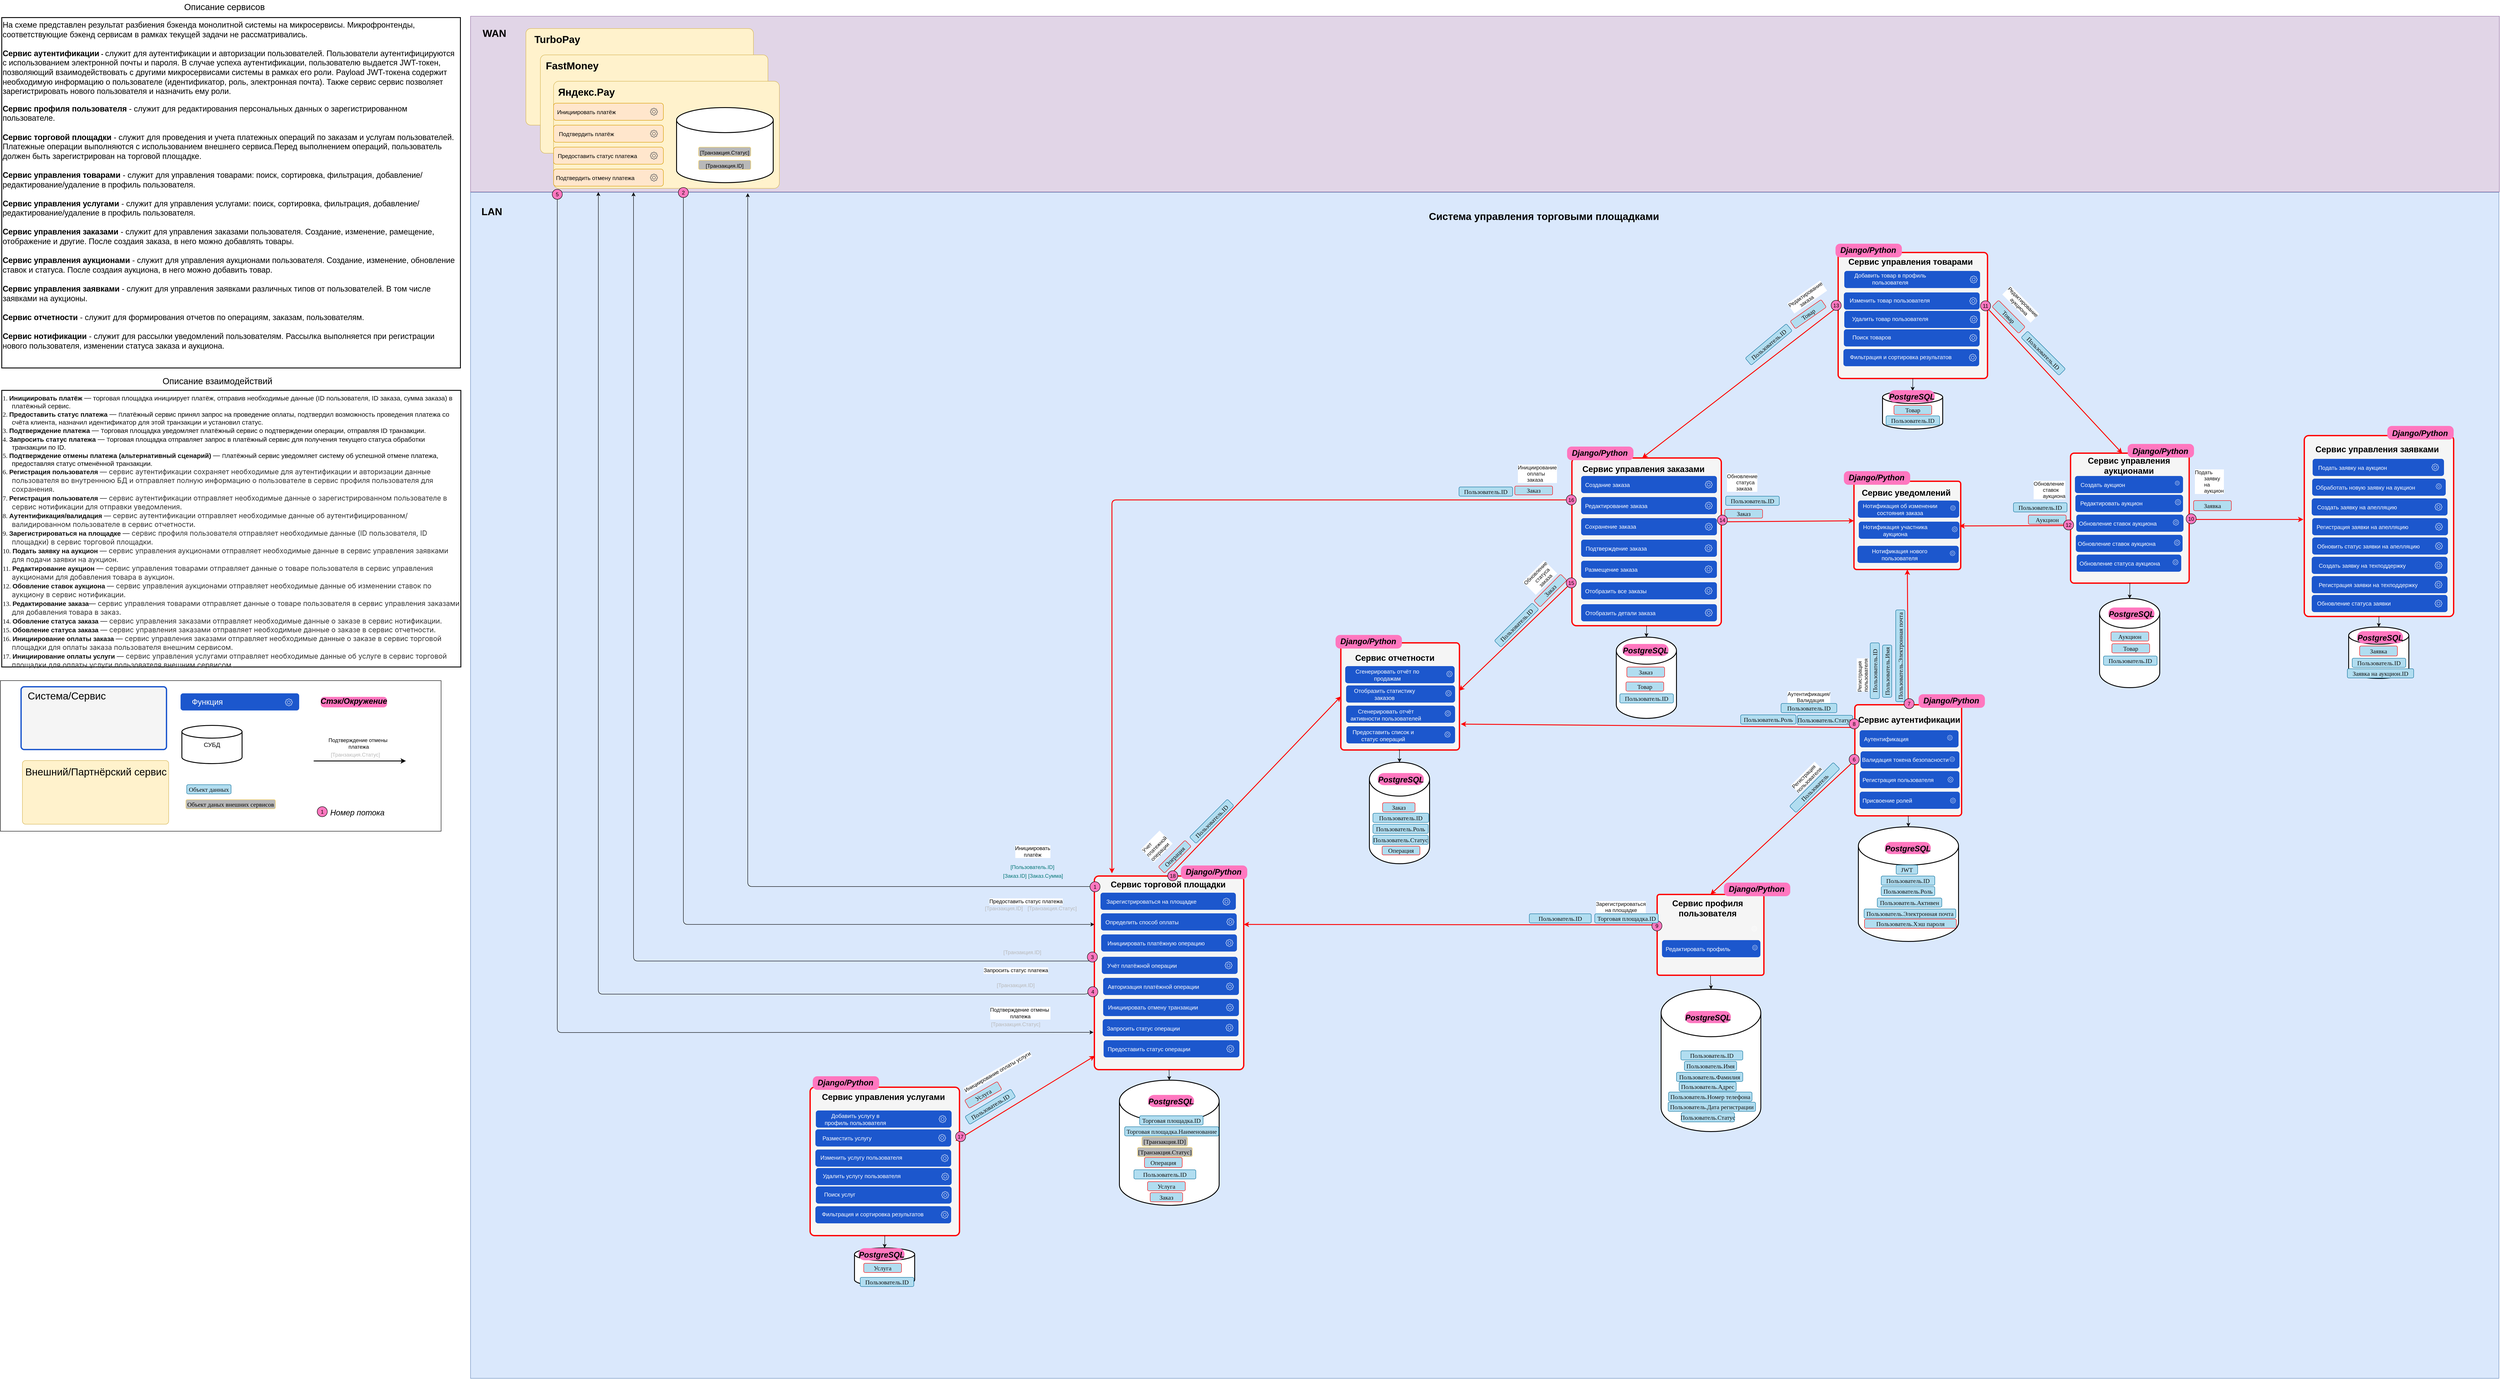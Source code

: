 <mxfile version="25.0.1">
  <diagram name="DF" id="BleSmaJVXqo2yb7Co1eL">
    <mxGraphModel dx="8070" dy="12447" grid="0" gridSize="10" guides="0" tooltips="0" connect="1" arrows="1" fold="1" page="0" pageScale="1" pageWidth="827" pageHeight="1169" math="0" shadow="0">
      <root>
        <mxCell id="0" />
        <mxCell id="1" parent="0" />
        <mxCell id="cKbgiC5qh_IXnBO1eU4K-99" value="" style="rounded=0;whiteSpace=wrap;html=1;fillColor=#dae8fc;strokeColor=#6c8ebf;" parent="1" vertex="1">
          <mxGeometry x="-2632" y="-9357" width="4617" height="2701" as="geometry" />
        </mxCell>
        <mxCell id="m7XjHmpgitKO1pT7moVi-2" value="" style="rounded=1;whiteSpace=wrap;html=1;arcSize=3;fillColor=#f5f5f5;strokeColor=#FF0000;strokeWidth=3;align=center;verticalAlign=middle;fontFamily=Helvetica;fontSize=12;fontColor=#333333;resizable=1;" parent="1" vertex="1">
          <mxGeometry x="519" y="-8190" width="243" height="253" as="geometry" />
        </mxCell>
        <mxCell id="SLAa3_sTQhR9OTAMXtKa-24" style="edgeStyle=orthogonalEdgeStyle;rounded=1;orthogonalLoop=1;jettySize=auto;html=1;exitX=0;exitY=0.25;exitDx=0;exitDy=0;curved=0;" parent="1" source="I2uTHToZ8_0QY3KQsQva-402" edge="1">
          <mxGeometry relative="1" as="geometry">
            <mxPoint x="-2001" y="-9355" as="targetPoint" />
            <Array as="points">
              <mxPoint x="-1212" y="-7776" />
              <mxPoint x="-2001" y="-7776" />
            </Array>
          </mxGeometry>
        </mxCell>
        <mxCell id="SLAa3_sTQhR9OTAMXtKa-36" style="edgeStyle=orthogonalEdgeStyle;rounded=1;orthogonalLoop=1;jettySize=auto;html=1;exitX=0;exitY=0.25;exitDx=0;exitDy=0;entryX=0;entryY=0.5;entryDx=0;entryDy=0;curved=0;endArrow=none;endFill=0;startArrow=classic;startFill=1;" parent="1" source="I2uTHToZ8_0QY3KQsQva-402" target="cKbgiC5qh_IXnBO1eU4K-138" edge="1">
          <mxGeometry relative="1" as="geometry" />
        </mxCell>
        <mxCell id="I2uTHToZ8_0QY3KQsQva-402" value="" style="rounded=1;whiteSpace=wrap;html=1;arcSize=3;fillColor=#f5f5f5;strokeColor=#FF0000;strokeWidth=3;align=center;verticalAlign=middle;fontFamily=Helvetica;fontSize=12;fontColor=#333333;resizable=1;" parent="1" vertex="1">
          <mxGeometry x="-1212" y="-7800" width="340" height="441" as="geometry" />
        </mxCell>
        <mxCell id="I2uTHToZ8_0QY3KQsQva-252" value="" style="rounded=1;whiteSpace=wrap;html=1;arcSize=3;fillColor=#f5f5f5;strokeColor=#FF0000;strokeWidth=3;align=center;verticalAlign=middle;fontFamily=Helvetica;fontSize=12;fontColor=#333333;resizable=1;" parent="1" vertex="1">
          <mxGeometry x="1542" y="-8803" width="340" height="412" as="geometry" />
        </mxCell>
        <mxCell id="I2uTHToZ8_0QY3KQsQva-166" value="" style="rounded=1;whiteSpace=wrap;html=1;arcSize=3;fillColor=#f5f5f5;strokeColor=#FF0000;strokeWidth=3;align=center;verticalAlign=middle;fontFamily=Helvetica;fontSize=12;fontColor=#333333;resizable=1;" parent="1" vertex="1">
          <mxGeometry x="-125" y="-8752" width="340" height="382" as="geometry" />
        </mxCell>
        <mxCell id="I2uTHToZ8_0QY3KQsQva-44" value="" style="rounded=1;whiteSpace=wrap;html=1;arcSize=3;fillColor=#f5f5f5;strokeColor=#FF0000;strokeWidth=3;align=center;verticalAlign=middle;fontFamily=Helvetica;fontSize=12;fontColor=#333333;resizable=1;" parent="1" vertex="1">
          <mxGeometry x="481" y="-9220" width="340" height="287" as="geometry" />
        </mxCell>
        <mxCell id="I2uTHToZ8_0QY3KQsQva-2" value="" style="strokeWidth=2;html=1;shape=mxgraph.flowchart.database;whiteSpace=wrap;rounded=1;movable=1;resizable=1;rotatable=1;deletable=1;editable=1;locked=0;connectable=1;" parent="1" vertex="1">
          <mxGeometry x="1076" y="-8432" width="137" height="203" as="geometry" />
        </mxCell>
        <mxCell id="I2uTHToZ8_0QY3KQsQva-1" value="" style="rounded=1;whiteSpace=wrap;html=1;arcSize=3;fillColor=#f5f5f5;strokeColor=#FF0000;strokeWidth=3;align=center;verticalAlign=middle;fontFamily=Helvetica;fontSize=12;fontColor=#333333;resizable=1;" parent="1" vertex="1">
          <mxGeometry x="1010" y="-8763" width="270" height="296" as="geometry" />
        </mxCell>
        <mxCell id="r_nMfsBB0rIfOiw6mpk1-29" value="" style="edgeStyle=orthogonalEdgeStyle;rounded=0;orthogonalLoop=1;jettySize=auto;html=1;" parent="1" source="m7XjHmpgitKO1pT7moVi-52" target="m7XjHmpgitKO1pT7moVi-79" edge="1">
          <mxGeometry relative="1" as="geometry" />
        </mxCell>
        <mxCell id="m7XjHmpgitKO1pT7moVi-52" value="" style="rounded=1;whiteSpace=wrap;html=1;arcSize=3;fillColor=#f5f5f5;strokeColor=#FF0000;strokeWidth=3;align=center;verticalAlign=middle;fontFamily=Helvetica;fontSize=12;fontColor=#333333;resizable=1;" parent="1" vertex="1">
          <mxGeometry x="69" y="-7758" width="243" height="184" as="geometry" />
        </mxCell>
        <mxCell id="cKbgiC5qh_IXnBO1eU4K-98" value="" style="rounded=0;whiteSpace=wrap;html=1;fillColor=#e1d5e7;strokeColor=#9673a6;movable=1;resizable=1;rotatable=1;deletable=1;editable=1;locked=0;connectable=1;" parent="1" vertex="1">
          <mxGeometry x="-2632" y="-9758" width="4618" height="400" as="geometry" />
        </mxCell>
        <mxCell id="ISwjRsLXD4yoOcMXPSiY-8" value="" style="group" parent="1" vertex="1" connectable="0">
          <mxGeometry x="-2523" y="-9730" width="535" height="220" as="geometry" />
        </mxCell>
        <mxCell id="Tz6aEU4ManMyac2rpAqn-102" value="" style="rounded=1;whiteSpace=wrap;html=1;arcSize=5;fillColor=#fff2cc;strokeColor=#d6b656;" parent="ISwjRsLXD4yoOcMXPSiY-8" vertex="1">
          <mxGeometry x="17" width="518" height="220" as="geometry" />
        </mxCell>
        <mxCell id="Tz6aEU4ManMyac2rpAqn-103" value="TurboPay" style="text;html=1;align=center;verticalAlign=middle;whiteSpace=wrap;rounded=1;shadow=0;fontSize=23;fontStyle=1" parent="ISwjRsLXD4yoOcMXPSiY-8" vertex="1">
          <mxGeometry width="177" height="49" as="geometry" />
        </mxCell>
        <mxCell id="ISwjRsLXD4yoOcMXPSiY-9" value="" style="group" parent="1" vertex="1" connectable="0">
          <mxGeometry x="-2473" y="-9670" width="518" height="224" as="geometry" />
        </mxCell>
        <mxCell id="Tz6aEU4ManMyac2rpAqn-100" value="" style="rounded=1;whiteSpace=wrap;html=1;arcSize=5;fillColor=#fff2cc;strokeColor=#d6b656;" parent="ISwjRsLXD4yoOcMXPSiY-9" vertex="1">
          <mxGeometry width="518" height="224" as="geometry" />
        </mxCell>
        <mxCell id="Tz6aEU4ManMyac2rpAqn-101" value="FastMoney" style="text;html=1;align=center;verticalAlign=middle;whiteSpace=wrap;rounded=1;shadow=0;fontSize=23;fontStyle=1" parent="ISwjRsLXD4yoOcMXPSiY-9" vertex="1">
          <mxGeometry x="2" width="141" height="49" as="geometry" />
        </mxCell>
        <mxCell id="ISwjRsLXD4yoOcMXPSiY-10" value="" style="group" parent="1" vertex="1" connectable="0">
          <mxGeometry x="-2443" y="-9610" width="514" height="244" as="geometry" />
        </mxCell>
        <mxCell id="Tz6aEU4ManMyac2rpAqn-104" value="" style="rounded=1;whiteSpace=wrap;html=1;arcSize=5;fillColor=#fff2cc;strokeColor=#d6b656;" parent="ISwjRsLXD4yoOcMXPSiY-10" vertex="1">
          <mxGeometry width="514" height="244" as="geometry" />
        </mxCell>
        <mxCell id="Tz6aEU4ManMyac2rpAqn-105" value="Яндекс.Pay" style="text;html=1;align=center;verticalAlign=middle;whiteSpace=wrap;rounded=1;shadow=0;fontSize=23;fontStyle=1" parent="ISwjRsLXD4yoOcMXPSiY-10" vertex="1">
          <mxGeometry width="150" height="49" as="geometry" />
        </mxCell>
        <mxCell id="aNh6FEuhw9lsT8rE3H5J-121" value="Система управления торговыми площадками" style="text;html=1;align=center;verticalAlign=middle;whiteSpace=wrap;rounded=1;shadow=0;fontSize=23;fontStyle=1" parent="1" vertex="1">
          <mxGeometry x="-463" y="-9327" width="549" height="49" as="geometry" />
        </mxCell>
        <mxCell id="cKbgiC5qh_IXnBO1eU4K-100" value="WAN" style="text;html=1;align=center;verticalAlign=middle;whiteSpace=wrap;rounded=1;shadow=0;fontSize=23;fontStyle=1" parent="1" vertex="1">
          <mxGeometry x="-2620" y="-9744" width="85" height="49" as="geometry" />
        </mxCell>
        <mxCell id="cKbgiC5qh_IXnBO1eU4K-124" value="&lt;font style=&quot;font-size: 12px;&quot;&gt;[Транзакция.ID]&lt;/font&gt;" style="text;html=1;align=center;verticalAlign=middle;whiteSpace=wrap;rounded=1;fontSize=13;labelBackgroundColor=none;fontColor=#B8B8B8;" parent="1" vertex="1">
          <mxGeometry x="-1426" y="-7642.25" width="100" height="30" as="geometry" />
        </mxCell>
        <mxCell id="aNh6FEuhw9lsT8rE3H5J-66" value="1" style="ellipse;whiteSpace=wrap;html=1;aspect=fixed;rounded=1;fillColor=#FF77BF;" parent="1" vertex="1">
          <mxGeometry x="-1222" y="-7787" width="23" height="23" as="geometry" />
        </mxCell>
        <mxCell id="cKbgiC5qh_IXnBO1eU4K-138" value="2" style="ellipse;whiteSpace=wrap;html=1;aspect=fixed;rounded=1;fillColor=#FF77BF;direction=north;" parent="1" vertex="1">
          <mxGeometry x="-2159" y="-9368" width="23" height="23" as="geometry" />
        </mxCell>
        <mxCell id="cKbgiC5qh_IXnBO1eU4K-139" value="3" style="ellipse;whiteSpace=wrap;html=1;aspect=fixed;rounded=1;fillColor=#ff77bf;" parent="1" vertex="1">
          <mxGeometry x="-1228" y="-7627" width="23" height="23" as="geometry" />
        </mxCell>
        <mxCell id="cKbgiC5qh_IXnBO1eU4K-140" value="4" style="ellipse;whiteSpace=wrap;html=1;aspect=fixed;rounded=1;fillColor=#FF77BF;" parent="1" vertex="1">
          <mxGeometry x="-1227" y="-7548" width="23" height="23" as="geometry" />
        </mxCell>
        <mxCell id="cKbgiC5qh_IXnBO1eU4K-146" value="" style="strokeWidth=2;html=1;shape=mxgraph.flowchart.database;whiteSpace=wrap;rounded=1;movable=1;resizable=1;rotatable=1;deletable=1;editable=1;locked=0;connectable=1;" parent="1" vertex="1">
          <mxGeometry x="-2163" y="-9550" width="220" height="171" as="geometry" />
        </mxCell>
        <mxCell id="cKbgiC5qh_IXnBO1eU4K-152" value="&lt;p style=&quot;margin: 0px 0px 0px 13px; text-indent: -13px; font-variant-numeric: normal; font-variant-east-asian: normal; font-variant-alternates: normal; font-kerning: auto; font-optical-sizing: auto; font-feature-settings: normal; font-variation-settings: normal; font-variant-position: normal; font-stretch: normal; font-size: 14px; line-height: normal; text-align: start;&quot; class=&quot;p1&quot;&gt;&lt;span style=&quot;font-size: 12px; text-align: center; text-indent: 0px;&quot;&gt;[Транзакция.Статус]&lt;/span&gt;&lt;br&gt;&lt;/p&gt;" style="rounded=1;whiteSpace=wrap;html=1;fillColor=#B8B8B8;strokeColor=#FFD966;" parent="1" vertex="1">
          <mxGeometry x="-2113" y="-9460" width="119" height="21" as="geometry" />
        </mxCell>
        <mxCell id="cKbgiC5qh_IXnBO1eU4K-153" value="&lt;p style=&quot;margin: 0px 0px 0px 13px; text-indent: -13px; font-variant-numeric: normal; font-variant-east-asian: normal; font-variant-alternates: normal; font-kerning: auto; font-optical-sizing: auto; font-feature-settings: normal; font-variation-settings: normal; font-variant-position: normal; font-stretch: normal; font-size: 14px; line-height: normal; text-align: start;&quot; class=&quot;p1&quot;&gt;&lt;span style=&quot;font-size: 12px; text-align: center; text-indent: 0px;&quot;&gt;[Транзакция.ID]&lt;/span&gt;&lt;br&gt;&lt;/p&gt;" style="rounded=1;whiteSpace=wrap;html=1;fillColor=#B8B8B8;strokeColor=#FFD966;" parent="1" vertex="1">
          <mxGeometry x="-2113" y="-9430" width="119" height="21" as="geometry" />
        </mxCell>
        <mxCell id="d3r_7VUgfL_-Ddzbqp2A-3" value="&lt;h1 style=&quot;margin-top: 0px; font-size: 15px;&quot;&gt;&lt;p class=&quot;p1&quot; style=&quot;margin: 0px 0px 0px 21px; text-indent: -21px; font-variant-numeric: normal; font-variant-east-asian: normal; font-variant-alternates: normal; font-kerning: auto; font-optical-sizing: auto; font-feature-settings: normal; font-variation-settings: normal; font-variant-position: normal; font-stretch: normal; font-size: 15px; line-height: normal; color: rgb(14, 14, 14);&quot;&gt;&lt;span class=&quot;s1&quot; style=&quot;font-weight: 400; font-variant-numeric: normal; font-variant-east-asian: normal; font-variant-alternates: normal; font-kerning: auto; font-optical-sizing: auto; font-feature-settings: normal; font-variation-settings: normal; font-variant-position: normal; font-stretch: normal; line-height: normal; font-family: &amp;quot;Times New Roman&amp;quot;; font-size: 15px;&quot;&gt;1.&amp;nbsp;&lt;/span&gt;&lt;b style=&quot;font-size: 15px;&quot;&gt;Инициировать платёж&lt;/b&gt;&lt;b style=&quot;font-weight: 400; font-size: 15px;&quot;&gt;&amp;nbsp;&lt;/b&gt;&lt;span style=&quot;background-color: initial; color: rgb(51, 51, 51); font-family: &amp;quot;YS Text&amp;quot;, -apple-system, BlinkMacSystemFont, Arial, Helvetica, sans-serif; font-size: 16px; font-weight: 400;&quot;&gt;—&lt;/span&gt;&lt;span style=&quot;background-color: initial; color: rgb(0, 0, 0); font-weight: normal;&quot;&gt;&amp;nbsp;т&lt;/span&gt;&lt;span style=&quot;background-color: initial; font-weight: 400;&quot;&gt;орговая площадка инициирует платёж, отправив необходимые данные (ID пользователя, ID заказа, сумма заказа) в платёжный сервис.&lt;/span&gt;&lt;/p&gt;&lt;p class=&quot;p1&quot; style=&quot;margin: 0px 0px 0px 21px; text-indent: -21px; font-variant-numeric: normal; font-variant-east-asian: normal; font-variant-alternates: normal; font-kerning: auto; font-optical-sizing: auto; font-feature-settings: normal; font-variation-settings: normal; font-variant-position: normal; font-weight: 400; font-stretch: normal; font-size: 15px; line-height: normal; color: rgb(14, 14, 14);&quot;&gt;&lt;span class=&quot;s1&quot; style=&quot;font-variant-numeric: normal; font-variant-east-asian: normal; font-variant-alternates: normal; font-kerning: auto; font-optical-sizing: auto; font-feature-settings: normal; font-variation-settings: normal; font-variant-position: normal; font-stretch: normal; line-height: normal; font-family: &amp;quot;Times New Roman&amp;quot;; font-size: 15px;&quot;&gt;2.&amp;nbsp;&lt;/span&gt;&lt;b style=&quot;font-size: 15px;&quot;&gt;Предоставить статус платежа&amp;nbsp;&lt;/b&gt;&lt;span style=&quot;background-color: initial; color: rgb(51, 51, 51); font-family: &amp;quot;YS Text&amp;quot;, -apple-system, BlinkMacSystemFont, Arial, Helvetica, sans-serif; font-size: 16px;&quot;&gt;— п&lt;/span&gt;&lt;span style=&quot;background-color: initial; color: rgb(0, 0, 0);&quot;&gt;латё&lt;/span&gt;&lt;span style=&quot;background-color: initial; color: rgb(0, 0, 0);&quot;&gt;жный сервис принял запрос на проведение оплаты,&lt;/span&gt;&lt;span style=&quot;background-color: initial;&quot; class=&quot;Apple-converted-space&quot;&gt;&amp;nbsp;&lt;/span&gt;&lt;span style=&quot;background-color: initial;&quot;&gt;подтвердил возможность проведения платежа со счёта клиента, назначил идентификатор для этой транзакции и установил статус.&lt;/span&gt;&lt;/p&gt;&lt;p class=&quot;p1&quot; style=&quot;margin: 0px 0px 0px 21px; text-indent: -21px; font-variant-numeric: normal; font-variant-east-asian: normal; font-variant-alternates: normal; font-kerning: auto; font-optical-sizing: auto; font-feature-settings: normal; font-variation-settings: normal; font-variant-position: normal; font-weight: 400; font-stretch: normal; font-size: 15px; line-height: normal; color: rgb(14, 14, 14);&quot;&gt;&lt;span class=&quot;s1&quot; style=&quot;font-variant-numeric: normal; font-variant-east-asian: normal; font-variant-alternates: normal; font-kerning: auto; font-optical-sizing: auto; font-feature-settings: normal; font-variation-settings: normal; font-variant-position: normal; font-stretch: normal; line-height: normal; font-family: &amp;quot;Times New Roman&amp;quot;; font-size: 15px;&quot;&gt;3.&amp;nbsp;&lt;/span&gt;&lt;b style=&quot;font-size: 15px;&quot;&gt;Подтверждение платежа&amp;nbsp;&lt;/b&gt;&lt;span style=&quot;background-color: initial; color: rgb(51, 51, 51); font-family: &amp;quot;YS Text&amp;quot;, -apple-system, BlinkMacSystemFont, Arial, Helvetica, sans-serif; font-size: 16px;&quot;&gt;— т&lt;/span&gt;&lt;span style=&quot;background-color: initial; color: rgb(0, 0, 0);&quot;&gt;орговая площадка уведомляет платёжный сервис о подтверждении операции, отправляя ID транзакции.&lt;/span&gt;&lt;/p&gt;&lt;p class=&quot;p1&quot; style=&quot;margin: 0px 0px 0px 21px; text-indent: -21px; font-variant-numeric: normal; font-variant-east-asian: normal; font-variant-alternates: normal; font-kerning: auto; font-optical-sizing: auto; font-feature-settings: normal; font-variation-settings: normal; font-variant-position: normal; font-weight: 400; font-stretch: normal; font-size: 15px; line-height: normal; color: rgb(14, 14, 14);&quot;&gt;&lt;span class=&quot;s1&quot; style=&quot;font-variant-numeric: normal; font-variant-east-asian: normal; font-variant-alternates: normal; font-kerning: auto; font-optical-sizing: auto; font-feature-settings: normal; font-variation-settings: normal; font-variant-position: normal; font-stretch: normal; line-height: normal; font-family: &amp;quot;Times New Roman&amp;quot;; font-size: 15px;&quot;&gt;4.&amp;nbsp;&lt;/span&gt;&lt;b style=&quot;font-size: 15px;&quot;&gt;Запросить статус платежа&lt;/b&gt;&amp;nbsp;&lt;span style=&quot;background-color: initial; color: rgb(51, 51, 51); font-family: &amp;quot;YS Text&amp;quot;, -apple-system, BlinkMacSystemFont, Arial, Helvetica, sans-serif; font-size: 16px;&quot;&gt;— т&lt;/span&gt;&lt;span style=&quot;background-color: initial; color: rgb(0, 0, 0);&quot;&gt;орговая площадка отправляет запрос в платёжный сервис для получения текущего статуса обработки транзакции по ID.&lt;/span&gt;&lt;/p&gt;&lt;p class=&quot;p1&quot; style=&quot;margin: 0px 0px 0px 21px; text-indent: -21px; font-variant-numeric: normal; font-variant-east-asian: normal; font-variant-alternates: normal; font-kerning: auto; font-optical-sizing: auto; font-feature-settings: normal; font-variation-settings: normal; font-variant-position: normal; font-weight: 400; font-stretch: normal; font-size: 15px; line-height: normal; color: rgb(14, 14, 14);&quot;&gt;&lt;span class=&quot;s1&quot; style=&quot;font-variant-numeric: normal; font-variant-east-asian: normal; font-variant-alternates: normal; font-kerning: auto; font-optical-sizing: auto; font-feature-settings: normal; font-variation-settings: normal; font-variant-position: normal; font-stretch: normal; line-height: normal; font-family: &amp;quot;Times New Roman&amp;quot;; font-size: 15px;&quot;&gt;5.&amp;nbsp;&lt;/span&gt;&lt;b style=&quot;font-size: 15px;&quot;&gt;Подтверждение отмены платежа (альтернативный сценарий)&amp;nbsp;&lt;/b&gt;&lt;span style=&quot;background-color: initial; color: rgb(51, 51, 51); font-family: &amp;quot;YS Text&amp;quot;, -apple-system, BlinkMacSystemFont, Arial, Helvetica, sans-serif; font-size: 16px;&quot;&gt;— п&lt;/span&gt;&lt;span style=&quot;background-color: initial; color: rgb(0, 0, 0);&quot;&gt;латёжный сервис уведомляет систему об успешной отмене платежа, предоставляя статус отменённой транзакции.&lt;/span&gt;&lt;/p&gt;&lt;p class=&quot;p1&quot; style=&quot;margin: 0px 0px 0px 21px; text-indent: -21px; font-variant-numeric: normal; font-variant-east-asian: normal; font-variant-alternates: normal; font-kerning: auto; font-optical-sizing: auto; font-feature-settings: normal; font-variation-settings: normal; font-variant-position: normal; font-weight: 400; font-stretch: normal; font-size: 15px; line-height: normal; color: rgb(14, 14, 14);&quot;&gt;&lt;span style=&quot;font-variant-numeric: normal; font-variant-east-asian: normal; font-variant-alternates: normal; font-variant-position: normal; font-kerning: auto; font-optical-sizing: auto; font-feature-settings: normal; font-variation-settings: normal; font-stretch: normal; line-height: normal; font-family: &amp;quot;Times New Roman&amp;quot;;&quot; class=&quot;s1&quot;&gt;6.&amp;nbsp;&lt;/span&gt;&lt;b&gt;Регистрация пользователя&amp;nbsp;&lt;/b&gt;&lt;span style=&quot;background-color: initial; color: rgb(51, 51, 51); font-family: &amp;quot;YS Text&amp;quot;, -apple-system, BlinkMacSystemFont, Arial, Helvetica, sans-serif; font-size: 16px;&quot;&gt;— сервис аутентификации сохраняет необходимые для аутентификации и авторизации данные пользователя во внутреннюю БД и отправляет полную информацию о пользователе в сервис профиля пользователя для сохранения.&lt;/span&gt;&lt;span style=&quot;background-color: initial; color: rgb(0, 0, 0);&quot;&gt;&lt;br&gt;&lt;/span&gt;&lt;/p&gt;&lt;p class=&quot;p1&quot; style=&quot;margin: 0px 0px 0px 21px; text-indent: -21px; font-variant-numeric: normal; font-variant-east-asian: normal; font-variant-alternates: normal; font-kerning: auto; font-optical-sizing: auto; font-feature-settings: normal; font-variation-settings: normal; font-variant-position: normal; font-weight: 400; font-stretch: normal; font-size: 15px; line-height: normal; color: rgb(14, 14, 14);&quot;&gt;&lt;span style=&quot;font-variant-numeric: normal; font-variant-east-asian: normal; font-variant-alternates: normal; font-variant-position: normal; font-kerning: auto; font-optical-sizing: auto; font-feature-settings: normal; font-variation-settings: normal; font-stretch: normal; line-height: normal; font-family: &amp;quot;Times New Roman&amp;quot;;&quot; class=&quot;s1&quot;&gt;7.&amp;nbsp;&lt;/span&gt;&lt;b&gt;Регистрация пользователя&amp;nbsp;&lt;/b&gt;&lt;span style=&quot;background-color: initial; color: rgb(51, 51, 51); font-family: &amp;quot;YS Text&amp;quot;, -apple-system, BlinkMacSystemFont, Arial, Helvetica, sans-serif; font-size: 16px;&quot;&gt;— сервис аутентификации отправляет необходимые данные о зарегистрированном пользователе в сервис нотификации для отправки уведомления.&lt;/span&gt;&lt;span style=&quot;background-color: initial; color: rgb(51, 51, 51); font-family: &amp;quot;YS Text&amp;quot;, -apple-system, BlinkMacSystemFont, Arial, Helvetica, sans-serif; font-size: 16px;&quot;&gt;&lt;br&gt;&lt;/span&gt;&lt;/p&gt;&lt;p class=&quot;p1&quot; style=&quot;margin: 0px 0px 0px 21px; text-indent: -21px; font-variant-numeric: normal; font-variant-east-asian: normal; font-variant-alternates: normal; font-kerning: auto; font-optical-sizing: auto; font-feature-settings: normal; font-variation-settings: normal; font-variant-position: normal; font-weight: 400; font-stretch: normal; font-size: 15px; line-height: normal; color: rgb(14, 14, 14);&quot;&gt;&lt;span style=&quot;font-variant-numeric: normal; font-variant-east-asian: normal; font-variant-alternates: normal; font-variant-position: normal; font-kerning: auto; font-optical-sizing: auto; font-feature-settings: normal; font-variation-settings: normal; font-stretch: normal; line-height: normal; font-family: &amp;quot;Times New Roman&amp;quot;;&quot; class=&quot;s1&quot;&gt;8.&amp;nbsp;&lt;/span&gt;&lt;b&gt;Аутентификация/валидация&amp;nbsp;&lt;/b&gt;&lt;span style=&quot;background-color: initial; color: rgb(51, 51, 51); font-family: &amp;quot;YS Text&amp;quot;, -apple-system, BlinkMacSystemFont, Arial, Helvetica, sans-serif; font-size: 16px;&quot;&gt;— сервис аутентификации отправляет необходимые данные об аутентифицированном/валидированном пользователе в сервис отчетности.&lt;/span&gt;&lt;span style=&quot;background-color: initial; color: rgb(51, 51, 51); font-family: &amp;quot;YS Text&amp;quot;, -apple-system, BlinkMacSystemFont, Arial, Helvetica, sans-serif; font-size: 16px;&quot;&gt;&lt;br&gt;&lt;/span&gt;&lt;/p&gt;&lt;p class=&quot;p1&quot; style=&quot;margin: 0px 0px 0px 21px; text-indent: -21px; font-variant-numeric: normal; font-variant-east-asian: normal; font-variant-alternates: normal; font-kerning: auto; font-optical-sizing: auto; font-feature-settings: normal; font-variation-settings: normal; font-variant-position: normal; font-weight: 400; font-stretch: normal; font-size: 15px; line-height: normal; color: rgb(14, 14, 14);&quot;&gt;&lt;span style=&quot;font-variant-numeric: normal; font-variant-east-asian: normal; font-variant-alternates: normal; font-variant-position: normal; font-kerning: auto; font-optical-sizing: auto; font-feature-settings: normal; font-variation-settings: normal; font-stretch: normal; line-height: normal; font-family: &amp;quot;Times New Roman&amp;quot;;&quot; class=&quot;s1&quot;&gt;9.&amp;nbsp;&lt;/span&gt;&lt;b&gt;Зарегистрироваться на площадке&amp;nbsp;&lt;/b&gt;&lt;span style=&quot;background-color: initial; color: rgb(51, 51, 51); font-family: &amp;quot;YS Text&amp;quot;, -apple-system, BlinkMacSystemFont, Arial, Helvetica, sans-serif; font-size: 16px;&quot;&gt;— сервис профиля пользователя отправляет необходимые данные (ID пользователя, ID площадки) в сервис торговой площадки.&lt;/span&gt;&lt;span style=&quot;background-color: initial; color: rgb(51, 51, 51); font-family: &amp;quot;YS Text&amp;quot;, -apple-system, BlinkMacSystemFont, Arial, Helvetica, sans-serif; font-size: 16px;&quot;&gt;&lt;br&gt;&lt;/span&gt;&lt;/p&gt;&lt;p class=&quot;p1&quot; style=&quot;margin: 0px 0px 0px 21px; text-indent: -21px; font-variant-numeric: normal; font-variant-east-asian: normal; font-variant-alternates: normal; font-kerning: auto; font-optical-sizing: auto; font-feature-settings: normal; font-variation-settings: normal; font-variant-position: normal; font-weight: 400; font-stretch: normal; font-size: 15px; line-height: normal; color: rgb(14, 14, 14);&quot;&gt;&lt;span style=&quot;font-variant-numeric: normal; font-variant-east-asian: normal; font-variant-alternates: normal; font-variant-position: normal; font-kerning: auto; font-optical-sizing: auto; font-feature-settings: normal; font-variation-settings: normal; font-stretch: normal; line-height: normal; font-family: &amp;quot;Times New Roman&amp;quot;;&quot; class=&quot;s1&quot;&gt;10.&amp;nbsp;&lt;/span&gt;&lt;b&gt;Подать заявку на аукцион&amp;nbsp;&lt;/b&gt;&lt;span style=&quot;background-color: initial; color: rgb(51, 51, 51); font-family: &amp;quot;YS Text&amp;quot;, -apple-system, BlinkMacSystemFont, Arial, Helvetica, sans-serif; font-size: 16px;&quot;&gt;— сервис управления аукционами отправляет необходимые данные в сервис управления заявками для подачи заявки на аукцион.&amp;nbsp;&amp;nbsp;&lt;/span&gt;&lt;span style=&quot;background-color: initial; color: rgb(51, 51, 51); font-family: &amp;quot;YS Text&amp;quot;, -apple-system, BlinkMacSystemFont, Arial, Helvetica, sans-serif; font-size: 16px;&quot;&gt;&lt;br&gt;&lt;/span&gt;&lt;/p&gt;&lt;p class=&quot;p1&quot; style=&quot;margin: 0px 0px 0px 21px; text-indent: -21px; font-variant-numeric: normal; font-variant-east-asian: normal; font-variant-alternates: normal; font-kerning: auto; font-optical-sizing: auto; font-feature-settings: normal; font-variation-settings: normal; font-variant-position: normal; font-weight: 400; font-stretch: normal; font-size: 15px; line-height: normal; color: rgb(14, 14, 14);&quot;&gt;&lt;span style=&quot;font-variant-numeric: normal; font-variant-east-asian: normal; font-variant-alternates: normal; font-variant-position: normal; font-kerning: auto; font-optical-sizing: auto; font-feature-settings: normal; font-variation-settings: normal; font-stretch: normal; line-height: normal; font-family: &amp;quot;Times New Roman&amp;quot;;&quot; class=&quot;s1&quot;&gt;11.&amp;nbsp;&lt;/span&gt;&lt;b&gt;Редактирование аукцион&amp;nbsp;&lt;/b&gt;&lt;span style=&quot;background-color: initial; color: rgb(51, 51, 51); font-family: &amp;quot;YS Text&amp;quot;, -apple-system, BlinkMacSystemFont, Arial, Helvetica, sans-serif; font-size: 16px;&quot;&gt;— сервис управления товарами отправляет данные о товаре пользователя в сервис управления аукционами для добавления товара в аукцион.&lt;/span&gt;&lt;/p&gt;&lt;p class=&quot;p1&quot; style=&quot;margin: 0px 0px 0px 21px; text-indent: -21px; font-variant-numeric: normal; font-variant-east-asian: normal; font-variant-alternates: normal; font-kerning: auto; font-optical-sizing: auto; font-feature-settings: normal; font-variation-settings: normal; font-variant-position: normal; font-weight: 400; font-stretch: normal; font-size: 15px; line-height: normal; color: rgb(14, 14, 14);&quot;&gt;&lt;span style=&quot;font-variant-numeric: normal; font-variant-east-asian: normal; font-variant-alternates: normal; font-variant-position: normal; font-kerning: auto; font-optical-sizing: auto; font-feature-settings: normal; font-variation-settings: normal; font-stretch: normal; line-height: normal; font-family: &amp;quot;Times New Roman&amp;quot;;&quot; class=&quot;s1&quot;&gt;12.&amp;nbsp;&lt;/span&gt;&lt;b&gt;Обовление ставок аукциона&amp;nbsp;&lt;/b&gt;&lt;span style=&quot;background-color: initial; color: rgb(51, 51, 51); font-family: &amp;quot;YS Text&amp;quot;, -apple-system, BlinkMacSystemFont, Arial, Helvetica, sans-serif; font-size: 16px;&quot;&gt;— сервис управления аукционами отправляет необходимые данные об изменении ставок по аукциону в сервис нотификации.&lt;/span&gt;&lt;span style=&quot;background-color: initial; color: rgb(51, 51, 51); font-family: &amp;quot;YS Text&amp;quot;, -apple-system, BlinkMacSystemFont, Arial, Helvetica, sans-serif; font-size: 16px;&quot;&gt;&lt;br&gt;&lt;/span&gt;&lt;/p&gt;&lt;p class=&quot;p1&quot; style=&quot;margin: 0px 0px 0px 21px; text-indent: -21px; font-variant-numeric: normal; font-variant-east-asian: normal; font-variant-alternates: normal; font-kerning: auto; font-optical-sizing: auto; font-feature-settings: normal; font-variation-settings: normal; font-variant-position: normal; font-weight: 400; font-stretch: normal; font-size: 15px; line-height: normal; color: rgb(14, 14, 14);&quot;&gt;&lt;span style=&quot;font-variant-numeric: normal; font-variant-east-asian: normal; font-variant-alternates: normal; font-variant-position: normal; font-kerning: auto; font-optical-sizing: auto; font-feature-settings: normal; font-variation-settings: normal; font-stretch: normal; line-height: normal; font-family: &amp;quot;Times New Roman&amp;quot;;&quot; class=&quot;s1&quot;&gt;13.&amp;nbsp;&lt;/span&gt;&lt;b&gt;Редактирование заказа&lt;/b&gt;&lt;span style=&quot;background-color: initial; color: rgb(51, 51, 51); font-family: &amp;quot;YS Text&amp;quot;, -apple-system, BlinkMacSystemFont, Arial, Helvetica, sans-serif; font-size: 16px;&quot;&gt;— сервис управления товарами отправляет данные о товаре пользователя в сервис управления заказами для добавления товара в заказ.&lt;/span&gt;&lt;span style=&quot;background-color: initial; color: rgb(51, 51, 51); font-family: &amp;quot;YS Text&amp;quot;, -apple-system, BlinkMacSystemFont, Arial, Helvetica, sans-serif; font-size: 16px;&quot;&gt;&lt;br&gt;&lt;/span&gt;&lt;/p&gt;&lt;p class=&quot;p1&quot; style=&quot;margin: 0px 0px 0px 21px; text-indent: -21px; font-variant-numeric: normal; font-variant-east-asian: normal; font-variant-alternates: normal; font-kerning: auto; font-optical-sizing: auto; font-feature-settings: normal; font-variation-settings: normal; font-variant-position: normal; font-weight: 400; font-stretch: normal; font-size: 15px; line-height: normal; color: rgb(14, 14, 14);&quot;&gt;&lt;span style=&quot;font-variant-numeric: normal; font-variant-east-asian: normal; font-variant-alternates: normal; font-variant-position: normal; font-kerning: auto; font-optical-sizing: auto; font-feature-settings: normal; font-variation-settings: normal; font-stretch: normal; line-height: normal; font-family: &amp;quot;Times New Roman&amp;quot;;&quot; class=&quot;s1&quot;&gt;14.&amp;nbsp;&lt;/span&gt;&lt;b&gt;Обовление статуса заказа&amp;nbsp;&lt;/b&gt;&lt;span style=&quot;background-color: initial; color: rgb(51, 51, 51); font-family: &amp;quot;YS Text&amp;quot;, -apple-system, BlinkMacSystemFont, Arial, Helvetica, sans-serif; font-size: 16px;&quot;&gt;— сервис управления заказами отправляет необходимые данные о заказе в сервис нотификации.&lt;/span&gt;&lt;span style=&quot;background-color: initial; color: rgb(51, 51, 51); font-family: &amp;quot;YS Text&amp;quot;, -apple-system, BlinkMacSystemFont, Arial, Helvetica, sans-serif; font-size: 16px;&quot;&gt;&lt;br&gt;&lt;/span&gt;&lt;/p&gt;&lt;p class=&quot;p1&quot; style=&quot;margin: 0px 0px 0px 21px; text-indent: -21px; font-variant-numeric: normal; font-variant-east-asian: normal; font-variant-alternates: normal; font-kerning: auto; font-optical-sizing: auto; font-feature-settings: normal; font-variation-settings: normal; font-variant-position: normal; font-weight: 400; font-stretch: normal; font-size: 15px; line-height: normal; color: rgb(14, 14, 14);&quot;&gt;&lt;span style=&quot;font-variant-numeric: normal; font-variant-east-asian: normal; font-variant-alternates: normal; font-variant-position: normal; font-kerning: auto; font-optical-sizing: auto; font-feature-settings: normal; font-variation-settings: normal; font-stretch: normal; line-height: normal; font-family: &amp;quot;Times New Roman&amp;quot;;&quot; class=&quot;s1&quot;&gt;15.&amp;nbsp;&lt;/span&gt;&lt;b&gt;Обовление статуса заказа&amp;nbsp;&lt;/b&gt;&lt;span style=&quot;background-color: initial; color: rgb(51, 51, 51); font-family: &amp;quot;YS Text&amp;quot;, -apple-system, BlinkMacSystemFont, Arial, Helvetica, sans-serif; font-size: 16px;&quot;&gt;— сервис управления заказами отправляет необходимые данные о заказе в сервис отчетности.&lt;/span&gt;&lt;span style=&quot;background-color: initial; color: rgb(51, 51, 51); font-family: &amp;quot;YS Text&amp;quot;, -apple-system, BlinkMacSystemFont, Arial, Helvetica, sans-serif; font-size: 16px;&quot;&gt;&lt;br&gt;&lt;/span&gt;&lt;/p&gt;&lt;p class=&quot;p1&quot; style=&quot;margin: 0px 0px 0px 21px; text-indent: -21px; font-variant-numeric: normal; font-variant-east-asian: normal; font-variant-alternates: normal; font-kerning: auto; font-optical-sizing: auto; font-feature-settings: normal; font-variation-settings: normal; font-variant-position: normal; font-weight: 400; font-stretch: normal; font-size: 15px; line-height: normal; color: rgb(14, 14, 14);&quot;&gt;&lt;span style=&quot;font-variant-numeric: normal; font-variant-east-asian: normal; font-variant-alternates: normal; font-variant-position: normal; font-kerning: auto; font-optical-sizing: auto; font-feature-settings: normal; font-variation-settings: normal; font-stretch: normal; line-height: normal; font-family: &amp;quot;Times New Roman&amp;quot;;&quot; class=&quot;s1&quot;&gt;16.&amp;nbsp;&lt;/span&gt;&lt;b&gt;Инициирование оплаты заказа&amp;nbsp;&lt;/b&gt;&lt;span style=&quot;background-color: initial; color: rgb(51, 51, 51); font-family: &amp;quot;YS Text&amp;quot;, -apple-system, BlinkMacSystemFont, Arial, Helvetica, sans-serif; font-size: 16px;&quot;&gt;— сервис управления заказами отправляет необходимые данные о заказе в сервис торговой площадки для оплаты заказа пользователя внешним сервисом.&lt;/span&gt;&lt;span style=&quot;background-color: initial; color: rgb(51, 51, 51); font-family: &amp;quot;YS Text&amp;quot;, -apple-system, BlinkMacSystemFont, Arial, Helvetica, sans-serif; font-size: 16px;&quot;&gt;&lt;br&gt;&lt;/span&gt;&lt;/p&gt;&lt;p class=&quot;p1&quot; style=&quot;margin: 0px 0px 0px 21px; text-indent: -21px; font-variant-numeric: normal; font-variant-east-asian: normal; font-variant-alternates: normal; font-kerning: auto; font-optical-sizing: auto; font-feature-settings: normal; font-variation-settings: normal; font-variant-position: normal; font-weight: 400; font-stretch: normal; font-size: 15px; line-height: normal; color: rgb(14, 14, 14);&quot;&gt;&lt;span style=&quot;font-variant-numeric: normal; font-variant-east-asian: normal; font-variant-alternates: normal; font-variant-position: normal; font-kerning: auto; font-optical-sizing: auto; font-feature-settings: normal; font-variation-settings: normal; font-stretch: normal; line-height: normal; font-family: &amp;quot;Times New Roman&amp;quot;;&quot; class=&quot;s1&quot;&gt;17.&amp;nbsp;&lt;/span&gt;&lt;b&gt;Инициирование оплаты услуги&amp;nbsp;&lt;/b&gt;&lt;span style=&quot;background-color: initial; color: rgb(51, 51, 51); font-family: &amp;quot;YS Text&amp;quot;, -apple-system, BlinkMacSystemFont, Arial, Helvetica, sans-serif; font-size: 16px;&quot;&gt;— сервис управления услугами отправляет необходимые данные об услуге в сервис торговой площадки для оплаты услуги пользователя внешним сервисом.&lt;/span&gt;&lt;span style=&quot;background-color: initial; color: rgb(51, 51, 51); font-family: &amp;quot;YS Text&amp;quot;, -apple-system, BlinkMacSystemFont, Arial, Helvetica, sans-serif; font-size: 16px;&quot;&gt;&lt;br&gt;&lt;/span&gt;&lt;/p&gt;&lt;p class=&quot;p1&quot; style=&quot;margin: 0px 0px 0px 21px; text-indent: -21px; font-variant-numeric: normal; font-variant-east-asian: normal; font-variant-alternates: normal; font-kerning: auto; font-optical-sizing: auto; font-feature-settings: normal; font-variation-settings: normal; font-variant-position: normal; font-weight: 400; font-stretch: normal; font-size: 15px; line-height: normal; color: rgb(14, 14, 14);&quot;&gt;&lt;span style=&quot;font-variant-numeric: normal; font-variant-east-asian: normal; font-variant-alternates: normal; font-variant-position: normal; font-kerning: auto; font-optical-sizing: auto; font-feature-settings: normal; font-variation-settings: normal; font-stretch: normal; line-height: normal; font-family: &amp;quot;Times New Roman&amp;quot;;&quot; class=&quot;s1&quot;&gt;18.&amp;nbsp;&lt;/span&gt;&lt;b&gt;Учет платежной операции&amp;nbsp;&lt;/b&gt;&lt;span style=&quot;background-color: initial; color: rgb(51, 51, 51); font-family: &amp;quot;YS Text&amp;quot;, -apple-system, BlinkMacSystemFont, Arial, Helvetica, sans-serif; font-size: 16px;&quot;&gt;— сервис торговой плащадки отправляет необходимые данные о платежных операциях пользователей в сервис отчетности.&lt;/span&gt;&lt;span style=&quot;background-color: initial; color: rgb(51, 51, 51); font-family: &amp;quot;YS Text&amp;quot;, -apple-system, BlinkMacSystemFont, Arial, Helvetica, sans-serif; font-size: 16px;&quot;&gt;&lt;br&gt;&lt;/span&gt;&lt;/p&gt;&lt;/h1&gt;" style="text;html=1;whiteSpace=wrap;overflow=hidden;rounded=0;fontSize=15;strokeColor=default;strokeWidth=2;" parent="1" vertex="1">
          <mxGeometry x="-3699" y="-8906" width="1045" height="630" as="geometry" />
        </mxCell>
        <mxCell id="ro2GFgqDV0QlA6Vm-lQV-1" value="&lt;font style=&quot;font-size: 20px;&quot;&gt;Описание взаимодействий&lt;/font&gt;" style="text;html=1;align=center;verticalAlign=middle;whiteSpace=wrap;rounded=0;" parent="1" vertex="1">
          <mxGeometry x="-3363" y="-8943" width="310" height="30" as="geometry" />
        </mxCell>
        <mxCell id="2AGFnVR7y4NEZtL3Teil-1" value="" style="group" parent="1" vertex="1" connectable="0">
          <mxGeometry x="530" y="-8039" width="227" height="39" as="geometry" />
        </mxCell>
        <mxCell id="BZBJQn5B5M7l6MrAMs_o-7" value="" style="group" parent="2AGFnVR7y4NEZtL3Teil-1" vertex="1" connectable="0">
          <mxGeometry width="227.0" height="39" as="geometry" />
        </mxCell>
        <mxCell id="aNh6FEuhw9lsT8rE3H5J-122" value="" style="rounded=1;whiteSpace=wrap;html=1;gradientColor=none;fillColor=#1C57CD;strokeColor=none;movable=1;resizable=1;rotatable=1;deletable=1;editable=1;locked=0;connectable=1;" parent="BZBJQn5B5M7l6MrAMs_o-7" vertex="1">
          <mxGeometry width="227.0" height="39" as="geometry" />
        </mxCell>
        <mxCell id="aNh6FEuhw9lsT8rE3H5J-123" value="" style="sketch=0;outlineConnect=0;dashed=0;verticalLabelPosition=bottom;verticalAlign=top;align=center;html=1;fontSize=12;fontStyle=0;aspect=fixed;pointerEvents=1;shape=mxgraph.aws4.gear;rounded=1;strokeColor=none;fillColor=default;" parent="BZBJQn5B5M7l6MrAMs_o-7" vertex="1">
          <mxGeometry x="200.294" y="13" width="13" height="13" as="geometry" />
        </mxCell>
        <mxCell id="aNh6FEuhw9lsT8rE3H5J-93" value="Регистрация пользователя" style="text;html=1;align=center;verticalAlign=middle;whiteSpace=wrap;rounded=1;fontSize=13;fontColor=#FFFFFF;strokeColor=none;movable=1;resizable=1;rotatable=1;deletable=1;editable=1;locked=0;connectable=1;" parent="BZBJQn5B5M7l6MrAMs_o-7" vertex="1">
          <mxGeometry x="2.208" y="4.5" width="171.38" height="30" as="geometry" />
        </mxCell>
        <mxCell id="BZBJQn5B5M7l6MrAMs_o-9" value="" style="group" parent="1" vertex="1" connectable="0">
          <mxGeometry x="530" y="-7992" width="230" height="39" as="geometry" />
        </mxCell>
        <mxCell id="Tz6aEU4ManMyac2rpAqn-45" value="" style="rounded=1;whiteSpace=wrap;html=1;fillColor=#1C57CD;strokeColor=none;" parent="BZBJQn5B5M7l6MrAMs_o-9" vertex="1">
          <mxGeometry width="228" height="39" as="geometry" />
        </mxCell>
        <mxCell id="Tz6aEU4ManMyac2rpAqn-46" value="" style="sketch=0;outlineConnect=0;fontColor=#232F3E;gradientColor=none;fillColor=default;strokeColor=none;dashed=0;verticalLabelPosition=bottom;verticalAlign=top;align=center;html=1;fontSize=12;fontStyle=0;aspect=fixed;pointerEvents=1;shape=mxgraph.aws4.gear;rounded=1;" parent="BZBJQn5B5M7l6MrAMs_o-9" vertex="1">
          <mxGeometry x="206" y="14" width="12.65" height="12.65" as="geometry" />
        </mxCell>
        <mxCell id="Tz6aEU4ManMyac2rpAqn-47" value="Присвоение ролей" style="text;html=1;align=center;verticalAlign=middle;whiteSpace=wrap;rounded=1;fontSize=13;fontColor=#FFFFFF;strokeColor=none;" parent="BZBJQn5B5M7l6MrAMs_o-9" vertex="1">
          <mxGeometry x="2.237" y="5" width="122.234" height="30" as="geometry" />
        </mxCell>
        <mxCell id="BZBJQn5B5M7l6MrAMs_o-14" value="" style="group" parent="1" vertex="1" connectable="0">
          <mxGeometry x="-104" y="-8711" width="309" height="39" as="geometry" />
        </mxCell>
        <mxCell id="Tz6aEU4ManMyac2rpAqn-75" value="" style="rounded=1;whiteSpace=wrap;html=1;fillColor=#1C57CD;strokeColor=none;" parent="BZBJQn5B5M7l6MrAMs_o-14" vertex="1">
          <mxGeometry width="309" height="39" as="geometry" />
        </mxCell>
        <mxCell id="Tz6aEU4ManMyac2rpAqn-76" value="" style="sketch=0;outlineConnect=0;fontColor=#232F3E;gradientColor=none;fillColor=default;strokeColor=none;dashed=0;verticalLabelPosition=bottom;verticalAlign=top;align=center;html=1;fontSize=12;fontStyle=0;aspect=fixed;pointerEvents=1;shape=mxgraph.aws4.gear;rounded=1;" parent="BZBJQn5B5M7l6MrAMs_o-14" vertex="1">
          <mxGeometry x="282" y="11" width="17" height="17" as="geometry" />
        </mxCell>
        <mxCell id="Tz6aEU4ManMyac2rpAqn-77" value="Создание заказа" style="text;html=1;align=center;verticalAlign=middle;whiteSpace=wrap;rounded=1;fontSize=13;fontColor=#FFFFFF;strokeColor=none;" parent="BZBJQn5B5M7l6MrAMs_o-14" vertex="1">
          <mxGeometry x="5" y="4.5" width="110" height="30" as="geometry" />
        </mxCell>
        <mxCell id="BZBJQn5B5M7l6MrAMs_o-15" value="" style="group" parent="1" vertex="1" connectable="0">
          <mxGeometry x="-104" y="-8663" width="309" height="39" as="geometry" />
        </mxCell>
        <mxCell id="Tz6aEU4ManMyac2rpAqn-78" value="" style="rounded=1;whiteSpace=wrap;html=1;fillColor=#1C57CD;strokeColor=none;" parent="BZBJQn5B5M7l6MrAMs_o-15" vertex="1">
          <mxGeometry width="309" height="39" as="geometry" />
        </mxCell>
        <mxCell id="Tz6aEU4ManMyac2rpAqn-79" value="" style="sketch=0;outlineConnect=0;fontColor=#232F3E;gradientColor=none;fillColor=default;strokeColor=none;dashed=0;verticalLabelPosition=bottom;verticalAlign=top;align=center;html=1;fontSize=12;fontStyle=0;aspect=fixed;pointerEvents=1;shape=mxgraph.aws4.gear;rounded=1;" parent="BZBJQn5B5M7l6MrAMs_o-15" vertex="1">
          <mxGeometry x="282" y="11" width="17" height="17" as="geometry" />
        </mxCell>
        <mxCell id="Tz6aEU4ManMyac2rpAqn-80" value="Редактирование заказа" style="text;html=1;align=center;verticalAlign=middle;whiteSpace=wrap;rounded=1;fontSize=13;fontColor=#FFFFFF;strokeColor=none;" parent="BZBJQn5B5M7l6MrAMs_o-15" vertex="1">
          <mxGeometry x="3" y="4.5" width="154" height="30" as="geometry" />
        </mxCell>
        <mxCell id="BZBJQn5B5M7l6MrAMs_o-16" value="" style="group" parent="1" vertex="1" connectable="0">
          <mxGeometry x="-104" y="-8615" width="309" height="39" as="geometry" />
        </mxCell>
        <mxCell id="Tz6aEU4ManMyac2rpAqn-81" value="" style="rounded=1;whiteSpace=wrap;html=1;fillColor=#1C57CD;strokeColor=none;" parent="BZBJQn5B5M7l6MrAMs_o-16" vertex="1">
          <mxGeometry width="309" height="39" as="geometry" />
        </mxCell>
        <mxCell id="Tz6aEU4ManMyac2rpAqn-82" value="" style="sketch=0;outlineConnect=0;fontColor=#232F3E;gradientColor=none;fillColor=default;strokeColor=none;dashed=0;verticalLabelPosition=bottom;verticalAlign=top;align=center;html=1;fontSize=12;fontStyle=0;aspect=fixed;pointerEvents=1;shape=mxgraph.aws4.gear;rounded=1;" parent="BZBJQn5B5M7l6MrAMs_o-16" vertex="1">
          <mxGeometry x="282" y="11" width="17" height="17" as="geometry" />
        </mxCell>
        <mxCell id="Tz6aEU4ManMyac2rpAqn-83" value="Сохранение заказа" style="text;html=1;align=center;verticalAlign=middle;whiteSpace=wrap;rounded=1;fontSize=13;fontColor=#FFFFFF;strokeColor=none;" parent="BZBJQn5B5M7l6MrAMs_o-16" vertex="1">
          <mxGeometry x="4" y="4" width="126" height="30" as="geometry" />
        </mxCell>
        <mxCell id="BZBJQn5B5M7l6MrAMs_o-17" value="" style="group" parent="1" vertex="1" connectable="0">
          <mxGeometry x="-104" y="-8566" width="309" height="39" as="geometry" />
        </mxCell>
        <mxCell id="Tz6aEU4ManMyac2rpAqn-84" value="" style="rounded=1;whiteSpace=wrap;html=1;fillColor=#1C57CD;strokeColor=none;" parent="BZBJQn5B5M7l6MrAMs_o-17" vertex="1">
          <mxGeometry width="309" height="39" as="geometry" />
        </mxCell>
        <mxCell id="Tz6aEU4ManMyac2rpAqn-85" value="" style="sketch=0;outlineConnect=0;fontColor=#232F3E;gradientColor=none;fillColor=default;strokeColor=none;dashed=0;verticalLabelPosition=bottom;verticalAlign=top;align=center;html=1;fontSize=12;fontStyle=0;aspect=fixed;pointerEvents=1;shape=mxgraph.aws4.gear;rounded=1;" parent="BZBJQn5B5M7l6MrAMs_o-17" vertex="1">
          <mxGeometry x="281.5" y="11" width="17" height="17" as="geometry" />
        </mxCell>
        <mxCell id="Tz6aEU4ManMyac2rpAqn-86" value="Подтверждение заказа" style="text;html=1;align=center;verticalAlign=middle;whiteSpace=wrap;rounded=1;fontSize=13;fontColor=#FFFFFF;strokeColor=none;" parent="BZBJQn5B5M7l6MrAMs_o-17" vertex="1">
          <mxGeometry x="4" y="4.5" width="152" height="30" as="geometry" />
        </mxCell>
        <mxCell id="BZBJQn5B5M7l6MrAMs_o-18" value="" style="group" parent="1" vertex="1" connectable="0">
          <mxGeometry x="-104" y="-8518" width="309" height="39" as="geometry" />
        </mxCell>
        <mxCell id="Tz6aEU4ManMyac2rpAqn-87" value="" style="rounded=1;whiteSpace=wrap;html=1;fillColor=#1C57CD;strokeColor=none;" parent="BZBJQn5B5M7l6MrAMs_o-18" vertex="1">
          <mxGeometry width="309" height="39" as="geometry" />
        </mxCell>
        <mxCell id="Tz6aEU4ManMyac2rpAqn-88" value="" style="sketch=0;outlineConnect=0;fontColor=#232F3E;gradientColor=none;fillColor=default;strokeColor=none;dashed=0;verticalLabelPosition=bottom;verticalAlign=top;align=center;html=1;fontSize=12;fontStyle=0;aspect=fixed;pointerEvents=1;shape=mxgraph.aws4.gear;rounded=1;" parent="BZBJQn5B5M7l6MrAMs_o-18" vertex="1">
          <mxGeometry x="281.5" y="11" width="17" height="17" as="geometry" />
        </mxCell>
        <mxCell id="Tz6aEU4ManMyac2rpAqn-89" value="Размещение заказа" style="text;html=1;align=center;verticalAlign=middle;whiteSpace=wrap;rounded=1;fontSize=13;fontColor=#FFFFFF;strokeColor=none;" parent="BZBJQn5B5M7l6MrAMs_o-18" vertex="1">
          <mxGeometry x="3" y="4.5" width="130.5" height="30" as="geometry" />
        </mxCell>
        <mxCell id="BZBJQn5B5M7l6MrAMs_o-19" value="" style="group" parent="1" vertex="1" connectable="0">
          <mxGeometry x="-104" y="-8469" width="309" height="39" as="geometry" />
        </mxCell>
        <mxCell id="Tz6aEU4ManMyac2rpAqn-90" value="" style="rounded=1;whiteSpace=wrap;html=1;fillColor=#1C57CD;strokeColor=none;" parent="BZBJQn5B5M7l6MrAMs_o-19" vertex="1">
          <mxGeometry width="309" height="39" as="geometry" />
        </mxCell>
        <mxCell id="Tz6aEU4ManMyac2rpAqn-91" value="" style="sketch=0;outlineConnect=0;fontColor=#232F3E;gradientColor=none;fillColor=default;strokeColor=none;dashed=0;verticalLabelPosition=bottom;verticalAlign=top;align=center;html=1;fontSize=12;fontStyle=0;aspect=fixed;pointerEvents=1;shape=mxgraph.aws4.gear;rounded=1;" parent="BZBJQn5B5M7l6MrAMs_o-19" vertex="1">
          <mxGeometry x="281.5" y="11" width="17" height="17" as="geometry" />
        </mxCell>
        <mxCell id="Tz6aEU4ManMyac2rpAqn-92" value="Отобразить все заказы" style="text;html=1;align=center;verticalAlign=middle;whiteSpace=wrap;rounded=1;fontSize=13;fontColor=#FFFFFF;strokeColor=none;" parent="BZBJQn5B5M7l6MrAMs_o-19" vertex="1">
          <mxGeometry x="3" y="4.5" width="152" height="30" as="geometry" />
        </mxCell>
        <mxCell id="BZBJQn5B5M7l6MrAMs_o-20" value="" style="group" parent="1" vertex="1" connectable="0">
          <mxGeometry x="-104" y="-8419" width="309" height="39" as="geometry" />
        </mxCell>
        <mxCell id="Tz6aEU4ManMyac2rpAqn-93" value="" style="rounded=1;whiteSpace=wrap;html=1;fillColor=#1C57CD;strokeColor=none;" parent="BZBJQn5B5M7l6MrAMs_o-20" vertex="1">
          <mxGeometry width="309" height="39" as="geometry" />
        </mxCell>
        <mxCell id="Tz6aEU4ManMyac2rpAqn-94" value="" style="sketch=0;outlineConnect=0;fontColor=#232F3E;gradientColor=none;fillColor=default;strokeColor=none;dashed=0;verticalLabelPosition=bottom;verticalAlign=top;align=center;html=1;fontSize=12;fontStyle=0;aspect=fixed;pointerEvents=1;shape=mxgraph.aws4.gear;rounded=1;" parent="BZBJQn5B5M7l6MrAMs_o-20" vertex="1">
          <mxGeometry x="282" y="11" width="17" height="17" as="geometry" />
        </mxCell>
        <mxCell id="Tz6aEU4ManMyac2rpAqn-95" value="Отобразить детали заказа" style="text;html=1;align=center;verticalAlign=middle;whiteSpace=wrap;rounded=1;fontSize=13;fontColor=#FFFFFF;strokeColor=none;" parent="BZBJQn5B5M7l6MrAMs_o-20" vertex="1">
          <mxGeometry x="5" y="5" width="169" height="30" as="geometry" />
        </mxCell>
        <mxCell id="BZBJQn5B5M7l6MrAMs_o-22" value="" style="group" parent="1" vertex="1" connectable="0">
          <mxGeometry x="-1197" y="-7715" width="309" height="39" as="geometry" />
        </mxCell>
        <mxCell id="Tz6aEU4ManMyac2rpAqn-106" value="" style="rounded=1;whiteSpace=wrap;html=1;fillColor=#1C57CD;strokeColor=none;" parent="BZBJQn5B5M7l6MrAMs_o-22" vertex="1">
          <mxGeometry width="309" height="39" as="geometry" />
        </mxCell>
        <mxCell id="Tz6aEU4ManMyac2rpAqn-107" value="" style="sketch=0;outlineConnect=0;fontColor=#232F3E;gradientColor=none;fillColor=#FFFFFF;strokeColor=none;dashed=0;verticalLabelPosition=bottom;verticalAlign=top;align=center;html=1;fontSize=12;fontStyle=0;aspect=fixed;pointerEvents=1;shape=mxgraph.aws4.gear;rounded=1;" parent="BZBJQn5B5M7l6MrAMs_o-22" vertex="1">
          <mxGeometry x="286" y="11" width="17" height="17" as="geometry" />
        </mxCell>
        <mxCell id="Tz6aEU4ManMyac2rpAqn-108" value="Определить способ оплаты" style="text;html=1;align=center;verticalAlign=middle;whiteSpace=wrap;rounded=1;fontSize=13;fontColor=#FFFFFF;strokeColor=none;" parent="BZBJQn5B5M7l6MrAMs_o-22" vertex="1">
          <mxGeometry x="7" y="4.5" width="173" height="30" as="geometry" />
        </mxCell>
        <mxCell id="BZBJQn5B5M7l6MrAMs_o-25" value="" style="group" parent="1" vertex="1" connectable="0">
          <mxGeometry x="494" y="-9129" width="309" height="39" as="geometry" />
        </mxCell>
        <mxCell id="Tz6aEU4ManMyac2rpAqn-60" value="" style="rounded=1;whiteSpace=wrap;html=1;fillColor=#1C57CD;strokeColor=none;" parent="BZBJQn5B5M7l6MrAMs_o-25" vertex="1">
          <mxGeometry width="309" height="39" as="geometry" />
        </mxCell>
        <mxCell id="Tz6aEU4ManMyac2rpAqn-61" value="" style="sketch=0;outlineConnect=0;fontColor=#232F3E;gradientColor=none;fillColor=#FFFFFF;strokeColor=none;dashed=0;verticalLabelPosition=bottom;verticalAlign=top;align=center;html=1;fontSize=12;fontStyle=0;aspect=fixed;pointerEvents=1;shape=mxgraph.aws4.gear;rounded=1;" parent="BZBJQn5B5M7l6MrAMs_o-25" vertex="1">
          <mxGeometry x="286" y="11" width="17" height="17" as="geometry" />
        </mxCell>
        <mxCell id="Tz6aEU4ManMyac2rpAqn-62" value="Изменить товар пользователя" style="text;html=1;align=center;verticalAlign=middle;whiteSpace=wrap;rounded=1;fontSize=13;fontColor=#FFFFFF;strokeColor=none;" parent="BZBJQn5B5M7l6MrAMs_o-25" vertex="1">
          <mxGeometry x="7" y="3" width="195" height="30" as="geometry" />
        </mxCell>
        <mxCell id="BZBJQn5B5M7l6MrAMs_o-27" value="" style="group" parent="1" vertex="1" connectable="0">
          <mxGeometry x="1020" y="-8711" width="246" height="39" as="geometry" />
        </mxCell>
        <mxCell id="Tz6aEU4ManMyac2rpAqn-135" value="" style="rounded=1;whiteSpace=wrap;html=1;fillColor=#1C57CD;strokeColor=none;" parent="BZBJQn5B5M7l6MrAMs_o-27" vertex="1">
          <mxGeometry width="246.0" height="39" as="geometry" />
        </mxCell>
        <mxCell id="Tz6aEU4ManMyac2rpAqn-136" value="" style="sketch=0;outlineConnect=0;fontColor=#232F3E;gradientColor=none;fillColor=#FFFFFF;strokeColor=none;dashed=0;verticalLabelPosition=bottom;verticalAlign=top;align=center;html=1;fontSize=12;fontStyle=0;aspect=fixed;pointerEvents=1;shape=mxgraph.aws4.gear;rounded=1;" parent="BZBJQn5B5M7l6MrAMs_o-27" vertex="1">
          <mxGeometry x="227.689" y="11" width="10.508" height="10.508" as="geometry" />
        </mxCell>
        <mxCell id="Tz6aEU4ManMyac2rpAqn-137" value="Создать аукцион" style="text;html=1;align=center;verticalAlign=middle;whiteSpace=wrap;rounded=1;fontSize=13;fontColor=#FFFFFF;strokeColor=none;" parent="BZBJQn5B5M7l6MrAMs_o-27" vertex="1">
          <mxGeometry x="2.39" y="4.5" width="122.61" height="30" as="geometry" />
        </mxCell>
        <mxCell id="BZBJQn5B5M7l6MrAMs_o-28" value="" style="group" parent="1" vertex="1" connectable="0">
          <mxGeometry x="1021" y="-8669" width="245" height="39" as="geometry" />
        </mxCell>
        <mxCell id="Tz6aEU4ManMyac2rpAqn-140" value="" style="rounded=1;whiteSpace=wrap;html=1;fillColor=#1C57CD;strokeColor=none;" parent="BZBJQn5B5M7l6MrAMs_o-28" vertex="1">
          <mxGeometry y="1" width="245.0" height="39" as="geometry" />
        </mxCell>
        <mxCell id="Tz6aEU4ManMyac2rpAqn-141" value="" style="sketch=0;outlineConnect=0;fontColor=#232F3E;gradientColor=none;fillColor=#FFFFFF;strokeColor=none;dashed=0;verticalLabelPosition=bottom;verticalAlign=top;align=center;html=1;fontSize=12;fontStyle=0;aspect=fixed;pointerEvents=1;shape=mxgraph.aws4.gear;rounded=1;" parent="BZBJQn5B5M7l6MrAMs_o-28" vertex="1">
          <mxGeometry x="226.764" y="11" width="13.479" height="13.479" as="geometry" />
        </mxCell>
        <mxCell id="Tz6aEU4ManMyac2rpAqn-142" value="Редактировать аукцион" style="text;html=1;align=center;verticalAlign=middle;whiteSpace=wrap;rounded=1;fontSize=13;fontColor=#FFFFFF;strokeColor=none;" parent="BZBJQn5B5M7l6MrAMs_o-28" vertex="1">
          <mxGeometry x="2.381" y="4.5" width="160.299" height="30" as="geometry" />
        </mxCell>
        <mxCell id="BZBJQn5B5M7l6MrAMs_o-29" value="" style="group" parent="1" vertex="1" connectable="0">
          <mxGeometry x="1560" y="-8705" width="304" height="39" as="geometry" />
        </mxCell>
        <mxCell id="Tz6aEU4ManMyac2rpAqn-143" value="" style="rounded=1;whiteSpace=wrap;html=1;fillColor=#1C57CD;strokeColor=none;" parent="BZBJQn5B5M7l6MrAMs_o-29" vertex="1">
          <mxGeometry width="304.0" height="39" as="geometry" />
        </mxCell>
        <mxCell id="Tz6aEU4ManMyac2rpAqn-144" value="" style="sketch=0;outlineConnect=0;fontColor=#232F3E;gradientColor=none;fillColor=#FFFFFF;strokeColor=none;dashed=0;verticalLabelPosition=bottom;verticalAlign=top;align=center;html=1;fontSize=12;fontStyle=0;aspect=fixed;pointerEvents=1;shape=mxgraph.aws4.gear;rounded=1;" parent="BZBJQn5B5M7l6MrAMs_o-29" vertex="1">
          <mxGeometry x="281.372" y="11" width="13.369" height="13.369" as="geometry" />
        </mxCell>
        <mxCell id="Tz6aEU4ManMyac2rpAqn-145" value="Обработать новую заявку на аукцион" style="text;html=1;align=center;verticalAlign=middle;whiteSpace=wrap;rounded=1;fontSize=13;fontColor=#FFFFFF;strokeColor=none;" parent="BZBJQn5B5M7l6MrAMs_o-29" vertex="1">
          <mxGeometry x="2.951" y="4.5" width="237.1" height="30" as="geometry" />
        </mxCell>
        <mxCell id="BZBJQn5B5M7l6MrAMs_o-30" value="" style="group" parent="1" vertex="1" connectable="0">
          <mxGeometry x="1023" y="-8623" width="247" height="89" as="geometry" />
        </mxCell>
        <mxCell id="Tz6aEU4ManMyac2rpAqn-146" value="" style="rounded=1;whiteSpace=wrap;html=1;fillColor=#1C57CD;strokeColor=none;" parent="BZBJQn5B5M7l6MrAMs_o-30" vertex="1">
          <mxGeometry width="244" height="39" as="geometry" />
        </mxCell>
        <mxCell id="Tz6aEU4ManMyac2rpAqn-147" value="" style="sketch=0;outlineConnect=0;fontColor=#232F3E;gradientColor=none;fillColor=#FFFFFF;strokeColor=none;dashed=0;verticalLabelPosition=bottom;verticalAlign=top;align=center;html=1;fontSize=12;fontStyle=0;aspect=fixed;pointerEvents=1;shape=mxgraph.aws4.gear;rounded=1;" parent="BZBJQn5B5M7l6MrAMs_o-30" vertex="1">
          <mxGeometry x="220.005" y="11" width="13.589" height="13.589" as="geometry" />
        </mxCell>
        <mxCell id="Tz6aEU4ManMyac2rpAqn-148" value="Обновление ставок аукциона" style="text;html=1;align=center;verticalAlign=middle;whiteSpace=wrap;rounded=1;fontSize=13;fontColor=#FFFFFF;strokeColor=none;" parent="BZBJQn5B5M7l6MrAMs_o-30" vertex="1">
          <mxGeometry x="3.2" y="4.5" width="182.8" height="30" as="geometry" />
        </mxCell>
        <mxCell id="BZBJQn5B5M7l6MrAMs_o-38" value="" style="group" parent="BZBJQn5B5M7l6MrAMs_o-30" vertex="1" connectable="0">
          <mxGeometry x="-1" y="46" width="247.0" height="39" as="geometry" />
        </mxCell>
        <mxCell id="cKbgiC5qh_IXnBO1eU4K-19" value="" style="rounded=1;whiteSpace=wrap;html=1;fillColor=#1C57CD;strokeColor=none;" parent="BZBJQn5B5M7l6MrAMs_o-38" vertex="1">
          <mxGeometry width="243" height="39" as="geometry" />
        </mxCell>
        <mxCell id="cKbgiC5qh_IXnBO1eU4K-20" value="" style="sketch=0;outlineConnect=0;fontColor=#232F3E;gradientColor=none;fillColor=#FFFFFF;strokeColor=none;dashed=0;verticalLabelPosition=bottom;verticalAlign=top;align=center;html=1;fontSize=12;fontStyle=0;aspect=fixed;pointerEvents=1;shape=mxgraph.aws4.gear;rounded=1;" parent="BZBJQn5B5M7l6MrAMs_o-38" vertex="1">
          <mxGeometry x="223.819" y="11" width="13.589" height="13.589" as="geometry" />
        </mxCell>
        <mxCell id="cKbgiC5qh_IXnBO1eU4K-21" value="Обновление ставок аукциона" style="text;html=1;align=center;verticalAlign=middle;whiteSpace=wrap;rounded=1;fontSize=13;fontColor=#FFFFFF;strokeColor=none;" parent="BZBJQn5B5M7l6MrAMs_o-38" vertex="1">
          <mxGeometry y="4.5" width="186" height="30" as="geometry" />
        </mxCell>
        <mxCell id="BZBJQn5B5M7l6MrAMs_o-37" value="" style="group" parent="1" vertex="1" connectable="0">
          <mxGeometry x="1024" y="-8532" width="241" height="39" as="geometry" />
        </mxCell>
        <mxCell id="cKbgiC5qh_IXnBO1eU4K-37" value="" style="rounded=1;whiteSpace=wrap;html=1;fillColor=#1C57CD;strokeColor=none;" parent="BZBJQn5B5M7l6MrAMs_o-37" vertex="1">
          <mxGeometry width="237.923" height="39" as="geometry" />
        </mxCell>
        <mxCell id="cKbgiC5qh_IXnBO1eU4K-38" value="" style="sketch=0;outlineConnect=0;fontColor=#232F3E;gradientColor=none;fillColor=#FFFFFF;strokeColor=none;dashed=0;verticalLabelPosition=bottom;verticalAlign=top;align=center;html=1;fontSize=12;fontStyle=0;aspect=fixed;pointerEvents=1;shape=mxgraph.aws4.gear;rounded=1;" parent="BZBJQn5B5M7l6MrAMs_o-37" vertex="1">
          <mxGeometry x="218.382" y="11" width="12.929" height="12.929" as="geometry" />
        </mxCell>
        <mxCell id="cKbgiC5qh_IXnBO1eU4K-39" value="Обновление статуса аукциона" style="text;html=1;align=center;verticalAlign=middle;whiteSpace=wrap;rounded=1;fontSize=13;fontColor=#FFFFFF;strokeColor=none;" parent="BZBJQn5B5M7l6MrAMs_o-37" vertex="1">
          <mxGeometry y="4.5" width="196" height="30" as="geometry" />
        </mxCell>
        <mxCell id="BZBJQn5B5M7l6MrAMs_o-40" value="" style="group" parent="1" vertex="1" connectable="0">
          <mxGeometry x="1559" y="-8440" width="309" height="39" as="geometry" />
        </mxCell>
        <mxCell id="cKbgiC5qh_IXnBO1eU4K-40" value="" style="rounded=1;whiteSpace=wrap;html=1;fillColor=#1C57CD;strokeColor=none;" parent="BZBJQn5B5M7l6MrAMs_o-40" vertex="1">
          <mxGeometry width="309" height="39" as="geometry" />
        </mxCell>
        <mxCell id="cKbgiC5qh_IXnBO1eU4K-41" value="" style="sketch=0;outlineConnect=0;fontColor=#232F3E;gradientColor=none;fillColor=#FFFFFF;strokeColor=none;dashed=0;verticalLabelPosition=bottom;verticalAlign=top;align=center;html=1;fontSize=12;fontStyle=0;aspect=fixed;pointerEvents=1;shape=mxgraph.aws4.gear;rounded=1;" parent="BZBJQn5B5M7l6MrAMs_o-40" vertex="1">
          <mxGeometry x="280" y="11" width="17" height="17" as="geometry" />
        </mxCell>
        <mxCell id="cKbgiC5qh_IXnBO1eU4K-42" value="Обновление статуса заявки" style="text;html=1;align=center;verticalAlign=middle;whiteSpace=wrap;rounded=1;fontSize=13;fontColor=#FFFFFF;strokeColor=none;" parent="BZBJQn5B5M7l6MrAMs_o-40" vertex="1">
          <mxGeometry x="8" y="4" width="176" height="30" as="geometry" />
        </mxCell>
        <mxCell id="BZBJQn5B5M7l6MrAMs_o-41" value="" style="group" parent="1" vertex="1" connectable="0">
          <mxGeometry x="1559" y="-8483" width="309" height="39" as="geometry" />
        </mxCell>
        <mxCell id="cKbgiC5qh_IXnBO1eU4K-34" value="" style="rounded=1;whiteSpace=wrap;html=1;fillColor=#1C57CD;strokeColor=none;" parent="BZBJQn5B5M7l6MrAMs_o-41" vertex="1">
          <mxGeometry width="309" height="39" as="geometry" />
        </mxCell>
        <mxCell id="cKbgiC5qh_IXnBO1eU4K-35" value="" style="sketch=0;outlineConnect=0;fontColor=#232F3E;gradientColor=none;fillColor=#FFFFFF;strokeColor=none;dashed=0;verticalLabelPosition=bottom;verticalAlign=top;align=center;html=1;fontSize=12;fontStyle=0;aspect=fixed;pointerEvents=1;shape=mxgraph.aws4.gear;rounded=1;" parent="BZBJQn5B5M7l6MrAMs_o-41" vertex="1">
          <mxGeometry x="280" y="11" width="17" height="17" as="geometry" />
        </mxCell>
        <mxCell id="cKbgiC5qh_IXnBO1eU4K-36" value="Регистрация заявки на техподдержку" style="text;html=1;align=center;verticalAlign=middle;whiteSpace=wrap;rounded=1;fontSize=13;fontColor=#FFFFFF;strokeColor=none;" parent="BZBJQn5B5M7l6MrAMs_o-41" vertex="1">
          <mxGeometry x="4" y="4.5" width="249" height="30" as="geometry" />
        </mxCell>
        <mxCell id="BZBJQn5B5M7l6MrAMs_o-42" value="" style="group" parent="1" vertex="1" connectable="0">
          <mxGeometry x="1559" y="-8527" width="309" height="39" as="geometry" />
        </mxCell>
        <mxCell id="cKbgiC5qh_IXnBO1eU4K-31" value="" style="rounded=1;whiteSpace=wrap;html=1;fillColor=#1C57CD;strokeColor=none;" parent="BZBJQn5B5M7l6MrAMs_o-42" vertex="1">
          <mxGeometry width="309" height="39" as="geometry" />
        </mxCell>
        <mxCell id="cKbgiC5qh_IXnBO1eU4K-32" value="" style="sketch=0;outlineConnect=0;fontColor=#232F3E;gradientColor=none;fillColor=#FFFFFF;strokeColor=none;dashed=0;verticalLabelPosition=bottom;verticalAlign=top;align=center;html=1;fontSize=12;fontStyle=0;aspect=fixed;pointerEvents=1;shape=mxgraph.aws4.gear;rounded=1;" parent="BZBJQn5B5M7l6MrAMs_o-42" vertex="1">
          <mxGeometry x="280" y="11" width="17" height="17" as="geometry" />
        </mxCell>
        <mxCell id="cKbgiC5qh_IXnBO1eU4K-33" value="Создать заявку на техподдержку" style="text;html=1;align=center;verticalAlign=middle;whiteSpace=wrap;rounded=1;fontSize=13;fontColor=#FFFFFF;strokeColor=none;" parent="BZBJQn5B5M7l6MrAMs_o-42" vertex="1">
          <mxGeometry y="4.5" width="230" height="30" as="geometry" />
        </mxCell>
        <mxCell id="BZBJQn5B5M7l6MrAMs_o-43" value="" style="group" parent="1" vertex="1" connectable="0">
          <mxGeometry x="1560" y="-8571" width="309" height="39" as="geometry" />
        </mxCell>
        <mxCell id="cKbgiC5qh_IXnBO1eU4K-28" value="" style="rounded=1;whiteSpace=wrap;html=1;fillColor=#1C57CD;strokeColor=none;" parent="BZBJQn5B5M7l6MrAMs_o-43" vertex="1">
          <mxGeometry width="309" height="39" as="geometry" />
        </mxCell>
        <mxCell id="cKbgiC5qh_IXnBO1eU4K-29" value="" style="sketch=0;outlineConnect=0;fontColor=#232F3E;gradientColor=none;fillColor=#FFFFFF;strokeColor=none;dashed=0;verticalLabelPosition=bottom;verticalAlign=top;align=center;html=1;fontSize=12;fontStyle=0;aspect=fixed;pointerEvents=1;shape=mxgraph.aws4.gear;rounded=1;" parent="BZBJQn5B5M7l6MrAMs_o-43" vertex="1">
          <mxGeometry x="280" y="11" width="17" height="17" as="geometry" />
        </mxCell>
        <mxCell id="cKbgiC5qh_IXnBO1eU4K-30" value="Обновить статус заявки на апелляцию" style="text;html=1;align=center;verticalAlign=middle;whiteSpace=wrap;rounded=1;fontSize=13;fontColor=#FFFFFF;strokeColor=none;" parent="BZBJQn5B5M7l6MrAMs_o-43" vertex="1">
          <mxGeometry x="3" y="4.5" width="250" height="30" as="geometry" />
        </mxCell>
        <mxCell id="BZBJQn5B5M7l6MrAMs_o-45" value="" style="group" parent="1" vertex="1" connectable="0">
          <mxGeometry x="1559" y="-8660" width="310" height="84" as="geometry" />
        </mxCell>
        <mxCell id="cKbgiC5qh_IXnBO1eU4K-22" value="" style="rounded=1;whiteSpace=wrap;html=1;fillColor=#1C57CD;strokeColor=none;" parent="BZBJQn5B5M7l6MrAMs_o-45" vertex="1">
          <mxGeometry width="309" height="39" as="geometry" />
        </mxCell>
        <mxCell id="cKbgiC5qh_IXnBO1eU4K-23" value="" style="sketch=0;outlineConnect=0;fontColor=#232F3E;gradientColor=none;fillColor=#FFFFFF;strokeColor=none;dashed=0;verticalLabelPosition=bottom;verticalAlign=top;align=center;html=1;fontSize=12;fontStyle=0;aspect=fixed;pointerEvents=1;shape=mxgraph.aws4.gear;rounded=1;" parent="BZBJQn5B5M7l6MrAMs_o-45" vertex="1">
          <mxGeometry x="280" y="11" width="17" height="17" as="geometry" />
        </mxCell>
        <mxCell id="cKbgiC5qh_IXnBO1eU4K-24" value="Создать заявку на апелляцию&amp;nbsp;" style="text;html=1;align=center;verticalAlign=middle;whiteSpace=wrap;rounded=1;fontSize=13;fontColor=#FFFFFF;strokeColor=none;" parent="BZBJQn5B5M7l6MrAMs_o-45" vertex="1">
          <mxGeometry x="4" y="4.5" width="202" height="30" as="geometry" />
        </mxCell>
        <mxCell id="BZBJQn5B5M7l6MrAMs_o-44" value="" style="group" parent="BZBJQn5B5M7l6MrAMs_o-45" vertex="1" connectable="0">
          <mxGeometry x="1" y="45" width="309" height="39" as="geometry" />
        </mxCell>
        <mxCell id="cKbgiC5qh_IXnBO1eU4K-25" value="" style="rounded=1;whiteSpace=wrap;html=1;fillColor=#1C57CD;strokeColor=none;" parent="BZBJQn5B5M7l6MrAMs_o-44" vertex="1">
          <mxGeometry width="309" height="39" as="geometry" />
        </mxCell>
        <mxCell id="cKbgiC5qh_IXnBO1eU4K-26" value="" style="sketch=0;outlineConnect=0;fontColor=#232F3E;gradientColor=none;fillColor=#FFFFFF;strokeColor=none;dashed=0;verticalLabelPosition=bottom;verticalAlign=top;align=center;html=1;fontSize=12;fontStyle=0;aspect=fixed;pointerEvents=1;shape=mxgraph.aws4.gear;rounded=1;" parent="BZBJQn5B5M7l6MrAMs_o-44" vertex="1">
          <mxGeometry x="280" y="11" width="17" height="17" as="geometry" />
        </mxCell>
        <mxCell id="cKbgiC5qh_IXnBO1eU4K-27" value="Регистрация заявки на апелляцию" style="text;html=1;align=center;verticalAlign=middle;whiteSpace=wrap;rounded=1;fontSize=13;fontColor=#FFFFFF;strokeColor=none;" parent="BZBJQn5B5M7l6MrAMs_o-44" vertex="1">
          <mxGeometry x="1" y="4.5" width="227" height="30" as="geometry" />
        </mxCell>
        <mxCell id="BZBJQn5B5M7l6MrAMs_o-51" value="" style="group" parent="1" vertex="1" connectable="0">
          <mxGeometry x="-1195" y="-7616" width="313" height="229" as="geometry" />
        </mxCell>
        <mxCell id="Tz6aEU4ManMyac2rpAqn-115" value="" style="rounded=1;whiteSpace=wrap;html=1;fillColor=#1C57CD;strokeColor=none;" parent="BZBJQn5B5M7l6MrAMs_o-51" vertex="1">
          <mxGeometry width="309" height="39" as="geometry" />
        </mxCell>
        <mxCell id="Tz6aEU4ManMyac2rpAqn-116" value="" style="sketch=0;outlineConnect=0;fontColor=#232F3E;gradientColor=none;fillColor=#FFFFFF;strokeColor=none;dashed=0;verticalLabelPosition=bottom;verticalAlign=top;align=center;html=1;fontSize=12;fontStyle=0;aspect=fixed;pointerEvents=1;shape=mxgraph.aws4.gear;rounded=1;" parent="BZBJQn5B5M7l6MrAMs_o-51" vertex="1">
          <mxGeometry x="280" y="11" width="17" height="17" as="geometry" />
        </mxCell>
        <mxCell id="Tz6aEU4ManMyac2rpAqn-117" value="Учёт платёжной операции" style="text;html=1;align=center;verticalAlign=middle;whiteSpace=wrap;rounded=1;fontSize=13;fontColor=#FFFFFF;strokeColor=none;" parent="BZBJQn5B5M7l6MrAMs_o-51" vertex="1">
          <mxGeometry x="5" y="4.5" width="173" height="30" as="geometry" />
        </mxCell>
        <mxCell id="BZBJQn5B5M7l6MrAMs_o-50" value="" style="group" parent="BZBJQn5B5M7l6MrAMs_o-51" vertex="1" connectable="0">
          <mxGeometry x="-4" y="48" width="317" height="181" as="geometry" />
        </mxCell>
        <mxCell id="Tz6aEU4ManMyac2rpAqn-118" value="" style="rounded=1;whiteSpace=wrap;html=1;fillColor=#1C57CD;strokeColor=none;" parent="BZBJQn5B5M7l6MrAMs_o-50" vertex="1">
          <mxGeometry x="7" width="309" height="39" as="geometry" />
        </mxCell>
        <mxCell id="Tz6aEU4ManMyac2rpAqn-119" value="" style="sketch=0;outlineConnect=0;fontColor=#232F3E;gradientColor=none;fillColor=#FFFFFF;strokeColor=none;dashed=0;verticalLabelPosition=bottom;verticalAlign=top;align=center;html=1;fontSize=12;fontStyle=0;aspect=fixed;pointerEvents=1;shape=mxgraph.aws4.gear;rounded=1;" parent="BZBJQn5B5M7l6MrAMs_o-50" vertex="1">
          <mxGeometry x="287" y="11" width="17" height="17" as="geometry" />
        </mxCell>
        <mxCell id="Tz6aEU4ManMyac2rpAqn-120" value="Авторизация платёжной операции" style="text;html=1;align=center;verticalAlign=middle;whiteSpace=wrap;rounded=1;fontSize=13;fontColor=#FFFFFF;strokeColor=none;" parent="BZBJQn5B5M7l6MrAMs_o-50" vertex="1">
          <mxGeometry y="4.5" width="243" height="30" as="geometry" />
        </mxCell>
        <mxCell id="BZBJQn5B5M7l6MrAMs_o-48" value="" style="group" parent="BZBJQn5B5M7l6MrAMs_o-50" vertex="1" connectable="0">
          <mxGeometry x="7" y="48" width="310" height="133" as="geometry" />
        </mxCell>
        <mxCell id="Tz6aEU4ManMyac2rpAqn-124" value="" style="rounded=1;whiteSpace=wrap;html=1;fillColor=#1C57CD;strokeColor=none;" parent="BZBJQn5B5M7l6MrAMs_o-48" vertex="1">
          <mxGeometry width="309" height="39" as="geometry" />
        </mxCell>
        <mxCell id="Tz6aEU4ManMyac2rpAqn-125" value="" style="sketch=0;outlineConnect=0;fontColor=#232F3E;gradientColor=none;fillColor=#FFFFFF;strokeColor=none;dashed=0;verticalLabelPosition=bottom;verticalAlign=top;align=center;html=1;fontSize=12;fontStyle=0;aspect=fixed;pointerEvents=1;shape=mxgraph.aws4.gear;rounded=1;" parent="BZBJQn5B5M7l6MrAMs_o-48" vertex="1">
          <mxGeometry x="280" y="11" width="17" height="17" as="geometry" />
        </mxCell>
        <mxCell id="Tz6aEU4ManMyac2rpAqn-126" value="Инициировать отмену транзакции" style="text;html=1;align=center;verticalAlign=middle;whiteSpace=wrap;rounded=1;fontSize=13;fontColor=#FFFFFF;strokeColor=none;" parent="BZBJQn5B5M7l6MrAMs_o-48" vertex="1">
          <mxGeometry x="2" y="4" width="223" height="30" as="geometry" />
        </mxCell>
        <mxCell id="BZBJQn5B5M7l6MrAMs_o-47" value="" style="group" parent="BZBJQn5B5M7l6MrAMs_o-48" vertex="1" connectable="0">
          <mxGeometry x="-1" y="46" width="311" height="87" as="geometry" />
        </mxCell>
        <mxCell id="Tz6aEU4ManMyac2rpAqn-127" value="" style="rounded=1;whiteSpace=wrap;html=1;fillColor=#1C57CD;strokeColor=none;" parent="BZBJQn5B5M7l6MrAMs_o-47" vertex="1">
          <mxGeometry width="309" height="39" as="geometry" />
        </mxCell>
        <mxCell id="Tz6aEU4ManMyac2rpAqn-128" value="" style="sketch=0;outlineConnect=0;fontColor=#232F3E;gradientColor=none;fillColor=#FFFFFF;strokeColor=none;dashed=0;verticalLabelPosition=bottom;verticalAlign=top;align=center;html=1;fontSize=12;fontStyle=0;aspect=fixed;pointerEvents=1;shape=mxgraph.aws4.gear;rounded=1;" parent="BZBJQn5B5M7l6MrAMs_o-47" vertex="1">
          <mxGeometry x="280" y="11" width="17" height="17" as="geometry" />
        </mxCell>
        <mxCell id="Tz6aEU4ManMyac2rpAqn-129" value="Запросить статус операции" style="text;html=1;align=center;verticalAlign=middle;whiteSpace=wrap;rounded=1;fontSize=13;fontColor=#FFFFFF;strokeColor=none;" parent="BZBJQn5B5M7l6MrAMs_o-47" vertex="1">
          <mxGeometry x="3" y="6" width="179" height="30" as="geometry" />
        </mxCell>
        <mxCell id="BZBJQn5B5M7l6MrAMs_o-46" value="" style="group" parent="BZBJQn5B5M7l6MrAMs_o-47" vertex="1" connectable="0">
          <mxGeometry x="2" y="48" width="309" height="39" as="geometry" />
        </mxCell>
        <mxCell id="Tz6aEU4ManMyac2rpAqn-130" value="" style="rounded=1;whiteSpace=wrap;html=1;fillColor=#1C57CD;strokeColor=none;" parent="BZBJQn5B5M7l6MrAMs_o-46" vertex="1">
          <mxGeometry width="309" height="39" as="geometry" />
        </mxCell>
        <mxCell id="Tz6aEU4ManMyac2rpAqn-131" value="" style="sketch=0;outlineConnect=0;fontColor=#232F3E;gradientColor=none;fillColor=#FFFFFF;strokeColor=none;dashed=0;verticalLabelPosition=bottom;verticalAlign=top;align=center;html=1;fontSize=12;fontStyle=0;aspect=fixed;pointerEvents=1;shape=mxgraph.aws4.gear;rounded=1;" parent="BZBJQn5B5M7l6MrAMs_o-46" vertex="1">
          <mxGeometry x="280" y="11" width="17" height="17" as="geometry" />
        </mxCell>
        <mxCell id="Tz6aEU4ManMyac2rpAqn-132" value="Предоставить статус операции" style="text;html=1;align=center;verticalAlign=middle;whiteSpace=wrap;rounded=1;fontSize=13;fontColor=#FFFFFF;strokeColor=none;" parent="BZBJQn5B5M7l6MrAMs_o-46" vertex="1">
          <mxGeometry y="4.5" width="207" height="30" as="geometry" />
        </mxCell>
        <mxCell id="BZBJQn5B5M7l6MrAMs_o-52" value="" style="group" parent="1" vertex="1" connectable="0">
          <mxGeometry x="-1193" y="-7667" width="309" height="39" as="geometry" />
        </mxCell>
        <mxCell id="Tz6aEU4ManMyac2rpAqn-109" value="" style="rounded=1;whiteSpace=wrap;html=1;fillColor=#1C57CD;strokeColor=none;" parent="BZBJQn5B5M7l6MrAMs_o-52" vertex="1">
          <mxGeometry x="-3.5" width="309" height="39" as="geometry" />
        </mxCell>
        <mxCell id="Tz6aEU4ManMyac2rpAqn-110" value="" style="sketch=0;outlineConnect=0;fontColor=#232F3E;gradientColor=none;fillColor=#FFFFFF;strokeColor=none;dashed=0;verticalLabelPosition=bottom;verticalAlign=top;align=center;html=1;fontSize=12;fontStyle=0;aspect=fixed;pointerEvents=1;shape=mxgraph.aws4.gear;rounded=1;" parent="BZBJQn5B5M7l6MrAMs_o-52" vertex="1">
          <mxGeometry x="280" y="11" width="17" height="17" as="geometry" />
        </mxCell>
        <mxCell id="Tz6aEU4ManMyac2rpAqn-111" value="Инициировать платёжную операцию" style="text;html=1;align=center;verticalAlign=middle;whiteSpace=wrap;rounded=1;fontSize=13;fontColor=#FFFFFF;strokeColor=none;" parent="BZBJQn5B5M7l6MrAMs_o-52" vertex="1">
          <mxGeometry y="4.5" width="243" height="30" as="geometry" />
        </mxCell>
        <mxCell id="ISwjRsLXD4yoOcMXPSiY-1" value="" style="group" parent="1" vertex="1" connectable="0">
          <mxGeometry x="-2453" y="-9560" width="260" height="39" as="geometry" />
        </mxCell>
        <mxCell id="cKbgiC5qh_IXnBO1eU4K-172" value="" style="rounded=1;whiteSpace=wrap;html=1;fillColor=#ffe6cc;strokeColor=#d79b00;" parent="ISwjRsLXD4yoOcMXPSiY-1" vertex="1">
          <mxGeometry x="10" width="250" height="39" as="geometry" />
        </mxCell>
        <mxCell id="cKbgiC5qh_IXnBO1eU4K-173" value="" style="sketch=0;outlineConnect=0;fontColor=#232F3E;gradientColor=none;fillColor=#232F3D;strokeColor=none;dashed=0;verticalLabelPosition=bottom;verticalAlign=top;align=center;html=1;fontSize=12;fontStyle=0;aspect=fixed;pointerEvents=1;shape=mxgraph.aws4.gear;rounded=1;" parent="ISwjRsLXD4yoOcMXPSiY-1" vertex="1">
          <mxGeometry x="230" y="11" width="17" height="17" as="geometry" />
        </mxCell>
        <mxCell id="cKbgiC5qh_IXnBO1eU4K-174" value="Инициировать платёж" style="text;html=1;align=center;verticalAlign=middle;whiteSpace=wrap;rounded=1;fontSize=13;" parent="ISwjRsLXD4yoOcMXPSiY-1" vertex="1">
          <mxGeometry y="4.5" width="170" height="30" as="geometry" />
        </mxCell>
        <mxCell id="ISwjRsLXD4yoOcMXPSiY-2" value="" style="group" parent="1" vertex="1" connectable="0">
          <mxGeometry x="-2453" y="-9510" width="260" height="39" as="geometry" />
        </mxCell>
        <mxCell id="cKbgiC5qh_IXnBO1eU4K-129" value="" style="rounded=1;whiteSpace=wrap;html=1;fillColor=#ffe6cc;strokeColor=#d79b00;" parent="ISwjRsLXD4yoOcMXPSiY-2" vertex="1">
          <mxGeometry x="10" width="250" height="39" as="geometry" />
        </mxCell>
        <mxCell id="cKbgiC5qh_IXnBO1eU4K-130" value="" style="sketch=0;outlineConnect=0;fontColor=#232F3E;gradientColor=none;fillColor=#232F3D;strokeColor=none;dashed=0;verticalLabelPosition=bottom;verticalAlign=top;align=center;html=1;fontSize=12;fontStyle=0;aspect=fixed;pointerEvents=1;shape=mxgraph.aws4.gear;rounded=1;" parent="ISwjRsLXD4yoOcMXPSiY-2" vertex="1">
          <mxGeometry x="230" y="11" width="17" height="17" as="geometry" />
        </mxCell>
        <mxCell id="cKbgiC5qh_IXnBO1eU4K-131" value="Подтвердить платёж" style="text;html=1;align=center;verticalAlign=middle;whiteSpace=wrap;rounded=1;fontSize=13;" parent="ISwjRsLXD4yoOcMXPSiY-2" vertex="1">
          <mxGeometry y="4.5" width="170" height="30" as="geometry" />
        </mxCell>
        <mxCell id="ISwjRsLXD4yoOcMXPSiY-3" value="" style="group" parent="1" vertex="1" connectable="0">
          <mxGeometry x="-2443" y="-9460" width="250" height="39" as="geometry" />
        </mxCell>
        <mxCell id="cKbgiC5qh_IXnBO1eU4K-132" value="" style="rounded=1;whiteSpace=wrap;html=1;fillColor=#ffe6cc;strokeColor=#d79b00;" parent="ISwjRsLXD4yoOcMXPSiY-3" vertex="1">
          <mxGeometry width="250" height="39" as="geometry" />
        </mxCell>
        <mxCell id="cKbgiC5qh_IXnBO1eU4K-133" value="" style="sketch=0;outlineConnect=0;fontColor=#232F3E;gradientColor=none;fillColor=#232F3D;strokeColor=none;dashed=0;verticalLabelPosition=bottom;verticalAlign=top;align=center;html=1;fontSize=12;fontStyle=0;aspect=fixed;pointerEvents=1;shape=mxgraph.aws4.gear;rounded=1;" parent="ISwjRsLXD4yoOcMXPSiY-3" vertex="1">
          <mxGeometry x="220" y="11" width="17" height="17" as="geometry" />
        </mxCell>
        <mxCell id="cKbgiC5qh_IXnBO1eU4K-134" value="Предоставить статус платежа" style="text;html=1;align=center;verticalAlign=middle;whiteSpace=wrap;rounded=1;fontSize=13;" parent="ISwjRsLXD4yoOcMXPSiY-3" vertex="1">
          <mxGeometry y="4.5" width="200" height="30" as="geometry" />
        </mxCell>
        <mxCell id="ISwjRsLXD4yoOcMXPSiY-4" value="" style="group" parent="1" vertex="1" connectable="0">
          <mxGeometry x="-2453" y="-9410" width="260" height="39" as="geometry" />
        </mxCell>
        <mxCell id="cKbgiC5qh_IXnBO1eU4K-135" value="" style="rounded=1;whiteSpace=wrap;html=1;fillColor=#ffe6cc;strokeColor=#d79b00;" parent="ISwjRsLXD4yoOcMXPSiY-4" vertex="1">
          <mxGeometry x="10" width="250" height="39" as="geometry" />
        </mxCell>
        <mxCell id="cKbgiC5qh_IXnBO1eU4K-136" value="" style="sketch=0;outlineConnect=0;fontColor=#232F3E;gradientColor=none;fillColor=#232F3D;strokeColor=none;dashed=0;verticalLabelPosition=bottom;verticalAlign=top;align=center;html=1;fontSize=12;fontStyle=0;aspect=fixed;pointerEvents=1;shape=mxgraph.aws4.gear;rounded=1;" parent="ISwjRsLXD4yoOcMXPSiY-4" vertex="1">
          <mxGeometry x="230" y="11" width="17" height="17" as="geometry" />
        </mxCell>
        <mxCell id="cKbgiC5qh_IXnBO1eU4K-137" value="Подтвердить отмену платежа" style="text;html=1;align=center;verticalAlign=middle;whiteSpace=wrap;rounded=1;fontSize=13;" parent="ISwjRsLXD4yoOcMXPSiY-4" vertex="1">
          <mxGeometry y="4.5" width="210" height="30" as="geometry" />
        </mxCell>
        <mxCell id="m7XjHmpgitKO1pT7moVi-3" value="" style="group" parent="1" vertex="1" connectable="0">
          <mxGeometry x="530" y="-8132" width="225" height="39" as="geometry" />
        </mxCell>
        <mxCell id="m7XjHmpgitKO1pT7moVi-4" value="" style="rounded=1;whiteSpace=wrap;html=1;fillColor=#1C57CD;strokeColor=none;" parent="m7XjHmpgitKO1pT7moVi-3" vertex="1">
          <mxGeometry width="225" height="39" as="geometry" />
        </mxCell>
        <mxCell id="m7XjHmpgitKO1pT7moVi-5" value="" style="sketch=0;outlineConnect=0;fontColor=#232F3E;gradientColor=none;fillColor=default;strokeColor=none;dashed=0;verticalLabelPosition=bottom;verticalAlign=top;align=center;html=1;fontSize=12;fontStyle=0;aspect=fixed;pointerEvents=1;shape=mxgraph.aws4.gear;rounded=1;" parent="m7XjHmpgitKO1pT7moVi-3" vertex="1">
          <mxGeometry x="199.353" y="11" width="12.104" height="12.104" as="geometry" />
        </mxCell>
        <mxCell id="m7XjHmpgitKO1pT7moVi-6" value="Аутентификация" style="text;html=1;align=center;verticalAlign=middle;whiteSpace=wrap;rounded=1;fontSize=13;fontColor=#FFFFFF;strokeColor=none;" parent="m7XjHmpgitKO1pT7moVi-3" vertex="1">
          <mxGeometry x="20.004" y="4.5" width="81.165" height="30" as="geometry" />
        </mxCell>
        <mxCell id="m7XjHmpgitKO1pT7moVi-7" value="" style="group" parent="1" vertex="1" connectable="0">
          <mxGeometry x="532" y="-8085" width="225" height="40" as="geometry" />
        </mxCell>
        <mxCell id="m7XjHmpgitKO1pT7moVi-8" value="" style="rounded=1;whiteSpace=wrap;html=1;fillColor=#1C57CD;strokeColor=none;" parent="m7XjHmpgitKO1pT7moVi-7" vertex="1">
          <mxGeometry y="1" width="225" height="39" as="geometry" />
        </mxCell>
        <mxCell id="m7XjHmpgitKO1pT7moVi-9" value="" style="sketch=0;outlineConnect=0;fontColor=#232F3E;gradientColor=none;fillColor=default;strokeColor=none;dashed=0;verticalLabelPosition=bottom;verticalAlign=top;align=center;html=1;fontSize=12;fontStyle=0;aspect=fixed;pointerEvents=1;shape=mxgraph.aws4.gear;rounded=1;" parent="m7XjHmpgitKO1pT7moVi-7" vertex="1">
          <mxGeometry x="202.447" y="13" width="12.049" height="12.049" as="geometry" />
        </mxCell>
        <mxCell id="m7XjHmpgitKO1pT7moVi-10" value="Валидация токена безопасности" style="text;html=1;align=center;verticalAlign=middle;whiteSpace=wrap;rounded=1;fontSize=13;fontColor=#FFFFFF;strokeColor=none;" parent="m7XjHmpgitKO1pT7moVi-7" vertex="1">
          <mxGeometry x="2.13" y="4.5" width="199.87" height="30" as="geometry" />
        </mxCell>
        <mxCell id="m7XjHmpgitKO1pT7moVi-11" value="" style="strokeWidth=2;html=1;shape=mxgraph.flowchart.database;whiteSpace=wrap;rounded=1;movable=1;resizable=1;rotatable=1;deletable=1;editable=1;locked=0;connectable=1;" parent="1" vertex="1">
          <mxGeometry x="527" y="-7912" width="228" height="261" as="geometry" />
        </mxCell>
        <mxCell id="m7XjHmpgitKO1pT7moVi-12" value="&lt;p style=&quot;margin: 0px 0px 0px 13px; text-indent: -13px; font-variant-numeric: normal; font-variant-east-asian: normal; font-variant-alternates: normal; font-kerning: auto; font-optical-sizing: auto; font-feature-settings: normal; font-variation-settings: normal; font-variant-position: normal; font-stretch: normal; line-height: normal; color: rgb(14, 14, 14); text-align: start;&quot; class=&quot;p1&quot;&gt;&lt;font face=&quot;Times New Roman&quot;&gt;&lt;span style=&quot;font-size: 14px;&quot;&gt;JWT&lt;/span&gt;&lt;/font&gt;&lt;/p&gt;" style="rounded=1;whiteSpace=wrap;html=1;fillColor=#b1ddf0;strokeColor=#10739e;" parent="1" vertex="1">
          <mxGeometry x="613" y="-7825" width="49" height="21" as="geometry" />
        </mxCell>
        <mxCell id="m7XjHmpgitKO1pT7moVi-13" value="Сервис аутентификации" style="text;html=1;align=center;verticalAlign=middle;whiteSpace=wrap;rounded=1;shadow=0;fontSize=19;fontStyle=1" parent="1" vertex="1">
          <mxGeometry x="516" y="-8170" width="254" height="29" as="geometry" />
        </mxCell>
        <mxCell id="m7XjHmpgitKO1pT7moVi-14" value="" style="rounded=1;whiteSpace=wrap;html=1;arcSize=3;fillColor=#f5f5f5;strokeColor=#FF0000;strokeWidth=3;align=center;verticalAlign=middle;fontFamily=Helvetica;fontSize=12;fontColor=#333333;resizable=1;" parent="1" vertex="1">
          <mxGeometry x="-651" y="-8331" width="270" height="244" as="geometry" />
        </mxCell>
        <mxCell id="m7XjHmpgitKO1pT7moVi-23" value="" style="strokeWidth=2;html=1;shape=mxgraph.flowchart.database;whiteSpace=wrap;rounded=1;movable=1;resizable=1;rotatable=1;deletable=1;editable=1;locked=0;connectable=1;" parent="1" vertex="1">
          <mxGeometry x="-586" y="-8059" width="137" height="231" as="geometry" />
        </mxCell>
        <mxCell id="m7XjHmpgitKO1pT7moVi-25" value="Сервис отчетности" style="text;html=1;align=center;verticalAlign=middle;whiteSpace=wrap;rounded=1;shadow=0;fontSize=19;fontStyle=1" parent="1" vertex="1">
          <mxGeometry x="-655" y="-8311" width="254" height="29" as="geometry" />
        </mxCell>
        <mxCell id="m7XjHmpgitKO1pT7moVi-26" value="" style="group" parent="1" vertex="1" connectable="0">
          <mxGeometry x="-641" y="-8278" width="249" height="39" as="geometry" />
        </mxCell>
        <mxCell id="m7XjHmpgitKO1pT7moVi-27" value="" style="rounded=1;whiteSpace=wrap;html=1;fillColor=#1C57CD;strokeColor=none;" parent="m7XjHmpgitKO1pT7moVi-26" vertex="1">
          <mxGeometry width="249" height="39" as="geometry" />
        </mxCell>
        <mxCell id="m7XjHmpgitKO1pT7moVi-28" value="" style="sketch=0;outlineConnect=0;fontColor=#232F3E;gradientColor=none;fillColor=#FFFFFF;strokeColor=none;dashed=0;verticalLabelPosition=bottom;verticalAlign=top;align=center;html=1;fontSize=12;fontStyle=0;aspect=fixed;pointerEvents=1;shape=mxgraph.aws4.gear;rounded=1;" parent="m7XjHmpgitKO1pT7moVi-26" vertex="1">
          <mxGeometry x="230.466" y="11" width="13.699" height="13.699" as="geometry" />
        </mxCell>
        <mxCell id="m7XjHmpgitKO1pT7moVi-29" value="Сгенерировать отчёт по продажам" style="text;html=1;align=center;verticalAlign=middle;whiteSpace=wrap;rounded=1;fontSize=13;fontColor=#FFFFFF;strokeColor=none;" parent="m7XjHmpgitKO1pT7moVi-26" vertex="1">
          <mxGeometry x="4.835" y="4.5" width="182.117" height="30" as="geometry" />
        </mxCell>
        <mxCell id="m7XjHmpgitKO1pT7moVi-30" value="" style="group" parent="1" vertex="1" connectable="0">
          <mxGeometry x="-639" y="-8234" width="253" height="39" as="geometry" />
        </mxCell>
        <mxCell id="m7XjHmpgitKO1pT7moVi-31" value="" style="rounded=1;whiteSpace=wrap;html=1;fillColor=#1C57CD;strokeColor=none;" parent="m7XjHmpgitKO1pT7moVi-30" vertex="1">
          <mxGeometry width="248" height="39" as="geometry" />
        </mxCell>
        <mxCell id="m7XjHmpgitKO1pT7moVi-32" value="" style="sketch=0;outlineConnect=0;fontColor=#232F3E;gradientColor=none;fillColor=#FFFFFF;strokeColor=none;dashed=0;verticalLabelPosition=bottom;verticalAlign=top;align=center;html=1;fontSize=12;fontStyle=0;aspect=fixed;pointerEvents=1;shape=mxgraph.aws4.gear;rounded=1;" parent="m7XjHmpgitKO1pT7moVi-30" vertex="1">
          <mxGeometry x="226.168" y="11" width="13.919" height="13.919" as="geometry" />
        </mxCell>
        <mxCell id="m7XjHmpgitKO1pT7moVi-33" value="Отобразить статистику заказов" style="text;html=1;align=center;verticalAlign=middle;whiteSpace=wrap;rounded=1;fontSize=13;fontColor=#FFFFFF;strokeColor=none;" parent="m7XjHmpgitKO1pT7moVi-30" vertex="1">
          <mxGeometry x="5.322" y="4.5" width="165.392" height="30" as="geometry" />
        </mxCell>
        <mxCell id="m7XjHmpgitKO1pT7moVi-34" value="" style="group" parent="1" vertex="1" connectable="0">
          <mxGeometry x="-639" y="-8188" width="248" height="39" as="geometry" />
        </mxCell>
        <mxCell id="m7XjHmpgitKO1pT7moVi-35" value="" style="rounded=1;whiteSpace=wrap;html=1;fillColor=#1C57CD;strokeColor=none;" parent="m7XjHmpgitKO1pT7moVi-34" vertex="1">
          <mxGeometry width="248" height="39" as="geometry" />
        </mxCell>
        <mxCell id="m7XjHmpgitKO1pT7moVi-36" value="" style="sketch=0;outlineConnect=0;fontColor=#232F3E;gradientColor=none;fillColor=#FFFFFF;strokeColor=none;dashed=0;verticalLabelPosition=bottom;verticalAlign=top;align=center;html=1;fontSize=12;fontStyle=0;aspect=fixed;pointerEvents=1;shape=mxgraph.aws4.gear;rounded=1;" parent="m7XjHmpgitKO1pT7moVi-34" vertex="1">
          <mxGeometry x="224.725" y="11" width="13.644" height="13.644" as="geometry" />
        </mxCell>
        <mxCell id="m7XjHmpgitKO1pT7moVi-37" value="Сгенерировать отчёт активности пользователей" style="text;html=1;align=center;verticalAlign=middle;whiteSpace=wrap;rounded=1;fontSize=13;fontColor=#FFFFFF;strokeColor=none;" parent="m7XjHmpgitKO1pT7moVi-34" vertex="1">
          <mxGeometry x="4.013" y="6" width="172.557" height="30" as="geometry" />
        </mxCell>
        <mxCell id="m7XjHmpgitKO1pT7moVi-38" value="" style="group" parent="1" vertex="1" connectable="0">
          <mxGeometry x="-636" y="-8140" width="245" height="39" as="geometry" />
        </mxCell>
        <mxCell id="m7XjHmpgitKO1pT7moVi-39" value="" style="rounded=1;whiteSpace=wrap;html=1;fillColor=#1C57CD;strokeColor=none;" parent="m7XjHmpgitKO1pT7moVi-38" vertex="1">
          <mxGeometry x="-2.37" y="-1" width="247.37" height="39" as="geometry" />
        </mxCell>
        <mxCell id="m7XjHmpgitKO1pT7moVi-40" value="" style="sketch=0;outlineConnect=0;fontColor=#232F3E;gradientColor=none;fillColor=#FFFFFF;strokeColor=none;dashed=0;verticalLabelPosition=bottom;verticalAlign=top;align=center;html=1;fontSize=12;fontStyle=0;aspect=fixed;pointerEvents=1;shape=mxgraph.aws4.gear;rounded=1;" parent="m7XjHmpgitKO1pT7moVi-38" vertex="1">
          <mxGeometry x="221.1" y="11" width="13.424" height="13.424" as="geometry" />
        </mxCell>
        <mxCell id="m7XjHmpgitKO1pT7moVi-41" value="Предоставить список и статус операций" style="text;html=1;align=center;verticalAlign=middle;whiteSpace=wrap;rounded=1;fontSize=13;fontColor=#FFFFFF;strokeColor=none;" parent="m7XjHmpgitKO1pT7moVi-38" vertex="1">
          <mxGeometry y="4.5" width="162.667" height="30" as="geometry" />
        </mxCell>
        <mxCell id="m7XjHmpgitKO1pT7moVi-42" value="&lt;p style=&quot;margin: 0px 0px 0px 13px; text-indent: -13px; font-variant-numeric: normal; font-variant-east-asian: normal; font-variant-alternates: normal; font-kerning: auto; font-optical-sizing: auto; font-feature-settings: normal; font-variation-settings: normal; font-variant-position: normal; font-stretch: normal; line-height: normal; color: rgb(14, 14, 14); text-align: start;&quot; class=&quot;p1&quot;&gt;&lt;font face=&quot;Times New Roman&quot;&gt;&lt;span style=&quot;font-size: 14px;&quot;&gt;Заказ&lt;/span&gt;&lt;/font&gt;&lt;/p&gt;" style="rounded=1;whiteSpace=wrap;html=1;fillColor=#b1ddf0;strokeColor=#FF0000;" parent="1" vertex="1">
          <mxGeometry x="-556" y="-7967" width="74" height="21" as="geometry" />
        </mxCell>
        <mxCell id="m7XjHmpgitKO1pT7moVi-44" value="&lt;p style=&quot;margin: 0px 0px 0px 13px; text-indent: -13px; font-variant-numeric: normal; font-variant-east-asian: normal; font-variant-alternates: normal; font-kerning: auto; font-optical-sizing: auto; font-feature-settings: normal; font-variation-settings: normal; font-variant-position: normal; font-stretch: normal; font-size: 14px; line-height: normal; color: rgb(14, 14, 14); text-align: start;&quot; class=&quot;p1&quot;&gt;&lt;font face=&quot;Times New Roman&quot;&gt;Пользователь.ID&lt;/font&gt;&lt;/p&gt;" style="rounded=1;whiteSpace=wrap;html=1;fillColor=#b1ddf0;strokeColor=#10739e;" parent="1" vertex="1">
          <mxGeometry x="-578" y="-7943" width="127" height="21" as="geometry" />
        </mxCell>
        <mxCell id="m7XjHmpgitKO1pT7moVi-46" value="&lt;p style=&quot;margin: 0px 0px 0px 13px; text-indent: -13px; font-variant-numeric: normal; font-variant-east-asian: normal; font-variant-alternates: normal; font-kerning: auto; font-optical-sizing: auto; font-feature-settings: normal; font-variation-settings: normal; font-variant-position: normal; font-stretch: normal; font-size: 14px; line-height: normal; color: rgb(14, 14, 14); text-align: start;&quot; class=&quot;p1&quot;&gt;&lt;font face=&quot;Times New Roman&quot;&gt;Пользователь.Статус&lt;/font&gt;&lt;/p&gt;" style="rounded=1;whiteSpace=wrap;html=1;fillColor=#b1ddf0;strokeColor=#10739e;" parent="1" vertex="1">
          <mxGeometry x="-578" y="-7893" width="126" height="21" as="geometry" />
        </mxCell>
        <mxCell id="m7XjHmpgitKO1pT7moVi-47" value="&lt;p style=&quot;margin: 0px 0px 0px 13px; text-indent: -13px; font-variant-numeric: normal; font-variant-east-asian: normal; font-variant-alternates: normal; font-kerning: auto; font-optical-sizing: auto; font-feature-settings: normal; font-variation-settings: normal; font-variant-position: normal; font-stretch: normal; font-size: 14px; line-height: normal; color: rgb(14, 14, 14); text-align: start;&quot; class=&quot;p1&quot;&gt;&lt;font face=&quot;Times New Roman&quot;&gt;Пользователь.Роль&lt;/font&gt;&lt;/p&gt;" style="rounded=1;whiteSpace=wrap;html=1;fillColor=#b1ddf0;strokeColor=#10739e;" parent="1" vertex="1">
          <mxGeometry x="-578" y="-7918" width="126" height="21" as="geometry" />
        </mxCell>
        <mxCell id="m7XjHmpgitKO1pT7moVi-49" style="edgeStyle=orthogonalEdgeStyle;rounded=0;orthogonalLoop=1;jettySize=auto;html=1;exitX=0.488;exitY=0.997;exitDx=0;exitDy=0;entryX=0.5;entryY=0;entryDx=0;entryDy=0;entryPerimeter=0;exitPerimeter=0;" parent="1" source="m7XjHmpgitKO1pT7moVi-14" target="m7XjHmpgitKO1pT7moVi-23" edge="1">
          <mxGeometry relative="1" as="geometry">
            <Array as="points">
              <mxPoint x="-518" y="-8088" />
            </Array>
          </mxGeometry>
        </mxCell>
        <mxCell id="m7XjHmpgitKO1pT7moVi-51" style="edgeStyle=orthogonalEdgeStyle;rounded=0;orthogonalLoop=1;jettySize=auto;html=1;exitX=0.5;exitY=1;exitDx=0;exitDy=0;entryX=0.5;entryY=0;entryDx=0;entryDy=0;entryPerimeter=0;" parent="1" source="m7XjHmpgitKO1pT7moVi-2" target="m7XjHmpgitKO1pT7moVi-11" edge="1">
          <mxGeometry relative="1" as="geometry" />
        </mxCell>
        <mxCell id="m7XjHmpgitKO1pT7moVi-63" value="Сервис уведомлений" style="text;html=1;align=center;verticalAlign=middle;whiteSpace=wrap;rounded=1;shadow=0;fontSize=19;fontStyle=1" parent="1" vertex="1">
          <mxGeometry x="503" y="-8689" width="254" height="29" as="geometry" />
        </mxCell>
        <mxCell id="m7XjHmpgitKO1pT7moVi-65" value="&lt;p style=&quot;margin: 0px 0px 0px 13px; text-indent: -13px; font-variant-numeric: normal; font-variant-east-asian: normal; font-variant-alternates: normal; font-kerning: auto; font-optical-sizing: auto; font-feature-settings: normal; font-variation-settings: normal; font-variant-position: normal; font-stretch: normal; line-height: normal; color: rgb(14, 14, 14); text-align: start;&quot; class=&quot;p1&quot;&gt;&lt;font face=&quot;Times New Roman&quot;&gt;&lt;span style=&quot;font-size: 14px;&quot;&gt;Аукцион&lt;/span&gt;&lt;/font&gt;&lt;/p&gt;" style="rounded=1;whiteSpace=wrap;html=1;fillColor=#b1ddf0;strokeColor=#FF0000;" parent="1" vertex="1">
          <mxGeometry x="1102" y="-8356" width="86" height="21" as="geometry" />
        </mxCell>
        <mxCell id="m7XjHmpgitKO1pT7moVi-74" value="" style="group" parent="1" vertex="1" connectable="0">
          <mxGeometry x="516" y="-8564" width="229" height="39" as="geometry" />
        </mxCell>
        <mxCell id="m7XjHmpgitKO1pT7moVi-75" value="" style="rounded=1;whiteSpace=wrap;html=1;fillColor=#1C57CD;strokeColor=none;" parent="m7XjHmpgitKO1pT7moVi-74" vertex="1">
          <mxGeometry width="229" height="39" as="geometry" />
        </mxCell>
        <mxCell id="m7XjHmpgitKO1pT7moVi-76" value="" style="sketch=0;outlineConnect=0;fontColor=#232F3E;gradientColor=none;fillColor=#FFFFFF;strokeColor=none;dashed=0;verticalLabelPosition=bottom;verticalAlign=top;align=center;html=1;fontSize=12;fontStyle=0;aspect=fixed;pointerEvents=1;shape=mxgraph.aws4.gear;rounded=1;" parent="m7XjHmpgitKO1pT7moVi-74" vertex="1">
          <mxGeometry x="211.955" y="11" width="12.599" height="12.599" as="geometry" />
        </mxCell>
        <mxCell id="m7XjHmpgitKO1pT7moVi-77" value="Нотификация участника аукциона" style="text;html=1;align=center;verticalAlign=middle;whiteSpace=wrap;rounded=1;fontSize=13;fontColor=#FFFFFF;strokeColor=none;" parent="m7XjHmpgitKO1pT7moVi-74" vertex="1">
          <mxGeometry x="2.223" y="4.5" width="161.56" height="30" as="geometry" />
        </mxCell>
        <mxCell id="m7XjHmpgitKO1pT7moVi-78" value="" style="rounded=1;whiteSpace=wrap;html=1;arcSize=3;fillColor=#f5f5f5;strokeColor=#FF0000;strokeWidth=3;align=center;verticalAlign=middle;fontFamily=Helvetica;fontSize=12;fontColor=#333333;resizable=1;" parent="1" vertex="1">
          <mxGeometry x="517" y="-8699" width="243" height="201" as="geometry" />
        </mxCell>
        <mxCell id="m7XjHmpgitKO1pT7moVi-79" value="" style="strokeWidth=2;html=1;shape=mxgraph.flowchart.database;whiteSpace=wrap;rounded=1;movable=1;resizable=1;rotatable=1;deletable=1;editable=1;locked=0;connectable=1;" parent="1" vertex="1">
          <mxGeometry x="78" y="-7542" width="227" height="324" as="geometry" />
        </mxCell>
        <mxCell id="m7XjHmpgitKO1pT7moVi-80" value="Сервис уведомлений" style="text;html=1;align=center;verticalAlign=middle;whiteSpace=wrap;rounded=1;shadow=0;fontSize=19;fontStyle=1" parent="1" vertex="1">
          <mxGeometry x="509" y="-8687" width="254" height="29" as="geometry" />
        </mxCell>
        <mxCell id="m7XjHmpgitKO1pT7moVi-91" value="" style="group" parent="1" vertex="1" connectable="0">
          <mxGeometry x="528" y="-8607" width="229" height="39" as="geometry" />
        </mxCell>
        <mxCell id="m7XjHmpgitKO1pT7moVi-92" value="" style="rounded=1;whiteSpace=wrap;html=1;fillColor=#1C57CD;strokeColor=none;" parent="m7XjHmpgitKO1pT7moVi-91" vertex="1">
          <mxGeometry width="229" height="39" as="geometry" />
        </mxCell>
        <mxCell id="m7XjHmpgitKO1pT7moVi-93" value="" style="sketch=0;outlineConnect=0;fontColor=#232F3E;gradientColor=none;fillColor=#FFFFFF;strokeColor=none;dashed=0;verticalLabelPosition=bottom;verticalAlign=top;align=center;html=1;fontSize=12;fontStyle=0;aspect=fixed;pointerEvents=1;shape=mxgraph.aws4.gear;rounded=1;" parent="m7XjHmpgitKO1pT7moVi-91" vertex="1">
          <mxGeometry x="211.955" y="11" width="12.599" height="12.599" as="geometry" />
        </mxCell>
        <mxCell id="m7XjHmpgitKO1pT7moVi-94" value="Нотификация участника аукциона" style="text;html=1;align=center;verticalAlign=middle;whiteSpace=wrap;rounded=1;fontSize=13;fontColor=#FFFFFF;strokeColor=none;" parent="m7XjHmpgitKO1pT7moVi-91" vertex="1">
          <mxGeometry x="2.223" y="4.5" width="161.56" height="30" as="geometry" />
        </mxCell>
        <mxCell id="m7XjHmpgitKO1pT7moVi-95" value="Сервис профиля пользователя" style="text;html=1;align=center;verticalAlign=middle;whiteSpace=wrap;rounded=1;shadow=0;fontSize=19;fontStyle=1" parent="1" vertex="1">
          <mxGeometry x="57" y="-7741" width="254" height="29" as="geometry" />
        </mxCell>
        <mxCell id="I2uTHToZ8_0QY3KQsQva-3" value="Сервис управления аукционами" style="text;html=1;align=center;verticalAlign=middle;whiteSpace=wrap;rounded=1;shadow=0;fontSize=19;fontStyle=1" parent="1" vertex="1">
          <mxGeometry x="1016" y="-8749" width="254" height="29" as="geometry" />
        </mxCell>
        <mxCell id="I2uTHToZ8_0QY3KQsQva-24" style="edgeStyle=orthogonalEdgeStyle;rounded=0;orthogonalLoop=1;jettySize=auto;html=1;exitX=0.5;exitY=1;exitDx=0;exitDy=0;entryX=0.5;entryY=0;entryDx=0;entryDy=0;entryPerimeter=0;" parent="1" source="I2uTHToZ8_0QY3KQsQva-1" target="I2uTHToZ8_0QY3KQsQva-2" edge="1">
          <mxGeometry relative="1" as="geometry" />
        </mxCell>
        <mxCell id="I2uTHToZ8_0QY3KQsQva-53" value="" style="strokeWidth=2;html=1;shape=mxgraph.flowchart.database;whiteSpace=wrap;rounded=1;movable=1;resizable=1;rotatable=1;deletable=1;editable=1;locked=0;connectable=1;" parent="1" vertex="1">
          <mxGeometry x="582" y="-8905" width="137" height="87" as="geometry" />
        </mxCell>
        <mxCell id="I2uTHToZ8_0QY3KQsQva-55" value="Сервис управления товарами" style="text;html=1;align=center;verticalAlign=middle;whiteSpace=wrap;rounded=1;shadow=0;fontSize=19;fontStyle=1" parent="1" vertex="1">
          <mxGeometry x="498" y="-9213" width="296" height="29" as="geometry" />
        </mxCell>
        <mxCell id="I2uTHToZ8_0QY3KQsQva-56" style="edgeStyle=orthogonalEdgeStyle;rounded=0;orthogonalLoop=1;jettySize=auto;html=1;exitX=0.5;exitY=1;exitDx=0;exitDy=0;entryX=0.5;entryY=0;entryDx=0;entryDy=0;entryPerimeter=0;" parent="1" source="I2uTHToZ8_0QY3KQsQva-44" target="I2uTHToZ8_0QY3KQsQva-53" edge="1">
          <mxGeometry relative="1" as="geometry" />
        </mxCell>
        <mxCell id="I2uTHToZ8_0QY3KQsQva-57" value="" style="group" parent="1" vertex="1" connectable="0">
          <mxGeometry x="495" y="-9087" width="309" height="39" as="geometry" />
        </mxCell>
        <mxCell id="I2uTHToZ8_0QY3KQsQva-58" value="" style="rounded=1;whiteSpace=wrap;html=1;fillColor=#1C57CD;strokeColor=none;" parent="I2uTHToZ8_0QY3KQsQva-57" vertex="1">
          <mxGeometry width="309" height="39" as="geometry" />
        </mxCell>
        <mxCell id="I2uTHToZ8_0QY3KQsQva-59" value="" style="sketch=0;outlineConnect=0;fontColor=#232F3E;gradientColor=none;fillColor=#FFFFFF;strokeColor=none;dashed=0;verticalLabelPosition=bottom;verticalAlign=top;align=center;html=1;fontSize=12;fontStyle=0;aspect=fixed;pointerEvents=1;shape=mxgraph.aws4.gear;rounded=1;" parent="I2uTHToZ8_0QY3KQsQva-57" vertex="1">
          <mxGeometry x="286" y="11" width="17" height="17" as="geometry" />
        </mxCell>
        <mxCell id="I2uTHToZ8_0QY3KQsQva-60" value="Удалить товар пользователя" style="text;html=1;align=center;verticalAlign=middle;whiteSpace=wrap;rounded=1;fontSize=13;fontColor=#FFFFFF;strokeColor=none;" parent="I2uTHToZ8_0QY3KQsQva-57" vertex="1">
          <mxGeometry x="7" y="3" width="195" height="30" as="geometry" />
        </mxCell>
        <mxCell id="I2uTHToZ8_0QY3KQsQva-61" value="" style="group" parent="1" vertex="1" connectable="0">
          <mxGeometry x="494" y="-9045" width="309" height="39" as="geometry" />
        </mxCell>
        <mxCell id="I2uTHToZ8_0QY3KQsQva-62" value="" style="rounded=1;whiteSpace=wrap;html=1;fillColor=#1C57CD;strokeColor=none;" parent="I2uTHToZ8_0QY3KQsQva-61" vertex="1">
          <mxGeometry width="309" height="39" as="geometry" />
        </mxCell>
        <mxCell id="I2uTHToZ8_0QY3KQsQva-63" value="" style="sketch=0;outlineConnect=0;fontColor=#232F3E;gradientColor=none;fillColor=#FFFFFF;strokeColor=none;dashed=0;verticalLabelPosition=bottom;verticalAlign=top;align=center;html=1;fontSize=12;fontStyle=0;aspect=fixed;pointerEvents=1;shape=mxgraph.aws4.gear;rounded=1;" parent="I2uTHToZ8_0QY3KQsQva-61" vertex="1">
          <mxGeometry x="286" y="11" width="17" height="17" as="geometry" />
        </mxCell>
        <mxCell id="I2uTHToZ8_0QY3KQsQva-64" value="Поиск товаров" style="text;html=1;align=center;verticalAlign=middle;whiteSpace=wrap;rounded=1;fontSize=13;fontColor=#FFFFFF;strokeColor=none;" parent="I2uTHToZ8_0QY3KQsQva-61" vertex="1">
          <mxGeometry x="7" y="3" width="113" height="30" as="geometry" />
        </mxCell>
        <mxCell id="I2uTHToZ8_0QY3KQsQva-65" value="" style="group" parent="1" vertex="1" connectable="0">
          <mxGeometry x="493" y="-9000" width="309" height="39" as="geometry" />
        </mxCell>
        <mxCell id="I2uTHToZ8_0QY3KQsQva-66" value="" style="rounded=1;whiteSpace=wrap;html=1;fillColor=#1C57CD;strokeColor=none;" parent="I2uTHToZ8_0QY3KQsQva-65" vertex="1">
          <mxGeometry width="309" height="39" as="geometry" />
        </mxCell>
        <mxCell id="I2uTHToZ8_0QY3KQsQva-67" value="" style="sketch=0;outlineConnect=0;fontColor=#232F3E;gradientColor=none;fillColor=#FFFFFF;strokeColor=none;dashed=0;verticalLabelPosition=bottom;verticalAlign=top;align=center;html=1;fontSize=12;fontStyle=0;aspect=fixed;pointerEvents=1;shape=mxgraph.aws4.gear;rounded=1;" parent="I2uTHToZ8_0QY3KQsQva-65" vertex="1">
          <mxGeometry x="286" y="11" width="17" height="17" as="geometry" />
        </mxCell>
        <mxCell id="I2uTHToZ8_0QY3KQsQva-68" value="Фильтрация и сортировка результатов" style="text;html=1;align=center;verticalAlign=middle;whiteSpace=wrap;rounded=1;fontSize=13;fontColor=#FFFFFF;strokeColor=none;" parent="I2uTHToZ8_0QY3KQsQva-65" vertex="1">
          <mxGeometry x="7" y="3" width="247" height="30" as="geometry" />
        </mxCell>
        <mxCell id="I2uTHToZ8_0QY3KQsQva-117" value="" style="rounded=1;whiteSpace=wrap;html=1;arcSize=3;fillColor=#f5f5f5;strokeColor=#FF0000;strokeWidth=3;align=center;verticalAlign=middle;fontFamily=Helvetica;fontSize=12;fontColor=#333333;resizable=1;" parent="1" vertex="1">
          <mxGeometry x="-1859" y="-7319" width="340" height="338" as="geometry" />
        </mxCell>
        <mxCell id="I2uTHToZ8_0QY3KQsQva-122" value="" style="group" parent="1" vertex="1" connectable="0">
          <mxGeometry x="-1847" y="-7177" width="309" height="39" as="geometry" />
        </mxCell>
        <mxCell id="I2uTHToZ8_0QY3KQsQva-123" value="" style="rounded=1;whiteSpace=wrap;html=1;fillColor=#1C57CD;strokeColor=none;" parent="I2uTHToZ8_0QY3KQsQva-122" vertex="1">
          <mxGeometry width="309" height="39" as="geometry" />
        </mxCell>
        <mxCell id="I2uTHToZ8_0QY3KQsQva-124" value="" style="sketch=0;outlineConnect=0;fontColor=#232F3E;gradientColor=none;fillColor=#FFFFFF;strokeColor=none;dashed=0;verticalLabelPosition=bottom;verticalAlign=top;align=center;html=1;fontSize=12;fontStyle=0;aspect=fixed;pointerEvents=1;shape=mxgraph.aws4.gear;rounded=1;" parent="I2uTHToZ8_0QY3KQsQva-122" vertex="1">
          <mxGeometry x="286" y="11" width="17" height="17" as="geometry" />
        </mxCell>
        <mxCell id="I2uTHToZ8_0QY3KQsQva-125" value="Изменить услугу пользователя" style="text;html=1;align=center;verticalAlign=middle;whiteSpace=wrap;rounded=1;fontSize=13;fontColor=#FFFFFF;strokeColor=none;" parent="I2uTHToZ8_0QY3KQsQva-122" vertex="1">
          <mxGeometry x="7" y="3" width="195" height="30" as="geometry" />
        </mxCell>
        <mxCell id="I2uTHToZ8_0QY3KQsQva-126" value="" style="strokeWidth=2;html=1;shape=mxgraph.flowchart.database;whiteSpace=wrap;rounded=1;movable=1;resizable=1;rotatable=1;deletable=1;editable=1;locked=0;connectable=1;" parent="1" vertex="1">
          <mxGeometry x="-1758" y="-6953" width="137" height="87" as="geometry" />
        </mxCell>
        <mxCell id="I2uTHToZ8_0QY3KQsQva-127" value="Сервис управления услугами" style="text;html=1;align=center;verticalAlign=middle;whiteSpace=wrap;rounded=1;shadow=0;fontSize=19;fontStyle=1" parent="1" vertex="1">
          <mxGeometry x="-1840" y="-7311" width="296" height="29" as="geometry" />
        </mxCell>
        <mxCell id="I2uTHToZ8_0QY3KQsQva-128" style="edgeStyle=orthogonalEdgeStyle;rounded=0;orthogonalLoop=1;jettySize=auto;html=1;exitX=0.5;exitY=1;exitDx=0;exitDy=0;entryX=0.5;entryY=0;entryDx=0;entryDy=0;entryPerimeter=0;" parent="1" source="I2uTHToZ8_0QY3KQsQva-117" target="I2uTHToZ8_0QY3KQsQva-126" edge="1">
          <mxGeometry relative="1" as="geometry" />
        </mxCell>
        <mxCell id="I2uTHToZ8_0QY3KQsQva-129" value="" style="group" parent="1" vertex="1" connectable="0">
          <mxGeometry x="-1846" y="-7135" width="309" height="39" as="geometry" />
        </mxCell>
        <mxCell id="I2uTHToZ8_0QY3KQsQva-130" value="" style="rounded=1;whiteSpace=wrap;html=1;fillColor=#1C57CD;strokeColor=none;" parent="I2uTHToZ8_0QY3KQsQva-129" vertex="1">
          <mxGeometry width="309" height="39" as="geometry" />
        </mxCell>
        <mxCell id="I2uTHToZ8_0QY3KQsQva-131" value="" style="sketch=0;outlineConnect=0;fontColor=#232F3E;gradientColor=none;fillColor=#FFFFFF;strokeColor=none;dashed=0;verticalLabelPosition=bottom;verticalAlign=top;align=center;html=1;fontSize=12;fontStyle=0;aspect=fixed;pointerEvents=1;shape=mxgraph.aws4.gear;rounded=1;" parent="I2uTHToZ8_0QY3KQsQva-129" vertex="1">
          <mxGeometry x="286" y="11" width="17" height="17" as="geometry" />
        </mxCell>
        <mxCell id="I2uTHToZ8_0QY3KQsQva-132" value="Удалить услугу пользователя" style="text;html=1;align=center;verticalAlign=middle;whiteSpace=wrap;rounded=1;fontSize=13;fontColor=#FFFFFF;strokeColor=none;" parent="I2uTHToZ8_0QY3KQsQva-129" vertex="1">
          <mxGeometry x="7" y="3" width="195" height="30" as="geometry" />
        </mxCell>
        <mxCell id="I2uTHToZ8_0QY3KQsQva-133" value="" style="group" parent="1" vertex="1" connectable="0">
          <mxGeometry x="-1846" y="-7093" width="309" height="39" as="geometry" />
        </mxCell>
        <mxCell id="I2uTHToZ8_0QY3KQsQva-134" value="" style="rounded=1;whiteSpace=wrap;html=1;fillColor=#1C57CD;strokeColor=none;" parent="I2uTHToZ8_0QY3KQsQva-133" vertex="1">
          <mxGeometry width="309" height="39" as="geometry" />
        </mxCell>
        <mxCell id="I2uTHToZ8_0QY3KQsQva-135" value="" style="sketch=0;outlineConnect=0;fontColor=#232F3E;gradientColor=none;fillColor=#FFFFFF;strokeColor=none;dashed=0;verticalLabelPosition=bottom;verticalAlign=top;align=center;html=1;fontSize=12;fontStyle=0;aspect=fixed;pointerEvents=1;shape=mxgraph.aws4.gear;rounded=1;" parent="I2uTHToZ8_0QY3KQsQva-133" vertex="1">
          <mxGeometry x="286" y="11" width="17" height="17" as="geometry" />
        </mxCell>
        <mxCell id="I2uTHToZ8_0QY3KQsQva-136" value="Поиск услуг" style="text;html=1;align=center;verticalAlign=middle;whiteSpace=wrap;rounded=1;fontSize=13;fontColor=#FFFFFF;strokeColor=none;" parent="I2uTHToZ8_0QY3KQsQva-133" vertex="1">
          <mxGeometry x="-2" y="3" width="113" height="30" as="geometry" />
        </mxCell>
        <mxCell id="I2uTHToZ8_0QY3KQsQva-137" value="" style="group" parent="1" vertex="1" connectable="0">
          <mxGeometry x="-1847" y="-7048" width="309" height="39" as="geometry" />
        </mxCell>
        <mxCell id="I2uTHToZ8_0QY3KQsQva-138" value="" style="rounded=1;whiteSpace=wrap;html=1;fillColor=#1C57CD;strokeColor=none;" parent="I2uTHToZ8_0QY3KQsQva-137" vertex="1">
          <mxGeometry width="309" height="39" as="geometry" />
        </mxCell>
        <mxCell id="I2uTHToZ8_0QY3KQsQva-139" value="" style="sketch=0;outlineConnect=0;fontColor=#232F3E;gradientColor=none;fillColor=#FFFFFF;strokeColor=none;dashed=0;verticalLabelPosition=bottom;verticalAlign=top;align=center;html=1;fontSize=12;fontStyle=0;aspect=fixed;pointerEvents=1;shape=mxgraph.aws4.gear;rounded=1;" parent="I2uTHToZ8_0QY3KQsQva-137" vertex="1">
          <mxGeometry x="286" y="11" width="17" height="17" as="geometry" />
        </mxCell>
        <mxCell id="I2uTHToZ8_0QY3KQsQva-140" value="Фильтрация и сортировка результатов" style="text;html=1;align=center;verticalAlign=middle;whiteSpace=wrap;rounded=1;fontSize=13;fontColor=#FFFFFF;strokeColor=none;" parent="I2uTHToZ8_0QY3KQsQva-137" vertex="1">
          <mxGeometry x="7" y="3" width="247" height="30" as="geometry" />
        </mxCell>
        <mxCell id="I2uTHToZ8_0QY3KQsQva-175" value="" style="strokeWidth=2;html=1;shape=mxgraph.flowchart.database;whiteSpace=wrap;rounded=1;movable=1;resizable=1;rotatable=1;deletable=1;editable=1;locked=0;connectable=1;" parent="1" vertex="1">
          <mxGeometry x="-24" y="-8344" width="137" height="185" as="geometry" />
        </mxCell>
        <mxCell id="I2uTHToZ8_0QY3KQsQva-176" value="Сервис управления заказами" style="text;html=1;align=center;verticalAlign=middle;whiteSpace=wrap;rounded=1;shadow=0;fontSize=19;fontStyle=1" parent="1" vertex="1">
          <mxGeometry x="-110" y="-8741" width="296" height="29" as="geometry" />
        </mxCell>
        <mxCell id="I2uTHToZ8_0QY3KQsQva-177" style="edgeStyle=orthogonalEdgeStyle;rounded=0;orthogonalLoop=1;jettySize=auto;html=1;exitX=0.5;exitY=1;exitDx=0;exitDy=0;entryX=0.5;entryY=0;entryDx=0;entryDy=0;entryPerimeter=0;" parent="1" source="I2uTHToZ8_0QY3KQsQva-166" target="I2uTHToZ8_0QY3KQsQva-175" edge="1">
          <mxGeometry relative="1" as="geometry" />
        </mxCell>
        <mxCell id="I2uTHToZ8_0QY3KQsQva-218" value="&lt;p style=&quot;margin: 0px 0px 0px 13px; text-indent: -13px; font-variant-numeric: normal; font-variant-east-asian: normal; font-variant-alternates: normal; font-kerning: auto; font-optical-sizing: auto; font-feature-settings: normal; font-variation-settings: normal; font-variant-position: normal; font-stretch: normal; line-height: normal; color: rgb(14, 14, 14); text-align: start;&quot; class=&quot;p1&quot;&gt;&lt;font face=&quot;Times New Roman&quot;&gt;&lt;span style=&quot;font-size: 14px;&quot;&gt;Заказ&lt;/span&gt;&lt;/font&gt;&lt;/p&gt;" style="rounded=1;whiteSpace=wrap;html=1;fillColor=#b1ddf0;strokeColor=#FF0000;" parent="1" vertex="1">
          <mxGeometry y="-8276" width="86" height="23" as="geometry" />
        </mxCell>
        <mxCell id="I2uTHToZ8_0QY3KQsQva-281" value="" style="strokeWidth=2;html=1;shape=mxgraph.flowchart.database;whiteSpace=wrap;rounded=1;movable=1;resizable=1;rotatable=1;deletable=1;editable=1;locked=0;connectable=1;" parent="1" vertex="1">
          <mxGeometry x="1643" y="-8367" width="137" height="117" as="geometry" />
        </mxCell>
        <mxCell id="I2uTHToZ8_0QY3KQsQva-282" value="Сервис управления заявками" style="text;html=1;align=center;verticalAlign=middle;whiteSpace=wrap;rounded=1;shadow=0;fontSize=19;fontStyle=1" parent="1" vertex="1">
          <mxGeometry x="1560" y="-8786" width="296" height="29" as="geometry" />
        </mxCell>
        <mxCell id="I2uTHToZ8_0QY3KQsQva-283" style="edgeStyle=orthogonalEdgeStyle;rounded=0;orthogonalLoop=1;jettySize=auto;html=1;exitX=0.5;exitY=1;exitDx=0;exitDy=0;entryX=0.5;entryY=0;entryDx=0;entryDy=0;entryPerimeter=0;" parent="1" source="I2uTHToZ8_0QY3KQsQva-252" target="I2uTHToZ8_0QY3KQsQva-281" edge="1">
          <mxGeometry relative="1" as="geometry" />
        </mxCell>
        <mxCell id="I2uTHToZ8_0QY3KQsQva-284" value="&lt;p style=&quot;margin: 0px 0px 0px 13px; text-indent: -13px; font-variant-numeric: normal; font-variant-east-asian: normal; font-variant-alternates: normal; font-kerning: auto; font-optical-sizing: auto; font-feature-settings: normal; font-variation-settings: normal; font-variant-position: normal; font-stretch: normal; line-height: normal; color: rgb(14, 14, 14); text-align: start;&quot; class=&quot;p1&quot;&gt;&lt;font face=&quot;Times New Roman&quot;&gt;&lt;span style=&quot;font-size: 14px;&quot;&gt;Заявка&lt;/span&gt;&lt;/font&gt;&lt;/p&gt;" style="rounded=1;whiteSpace=wrap;html=1;fillColor=#b1ddf0;strokeColor=#FF0000;" parent="1" vertex="1">
          <mxGeometry x="1668" y="-8324" width="86" height="23" as="geometry" />
        </mxCell>
        <mxCell id="I2uTHToZ8_0QY3KQsQva-427" value="" style="strokeWidth=2;html=1;shape=mxgraph.flowchart.database;whiteSpace=wrap;rounded=1;movable=1;resizable=1;rotatable=1;deletable=1;editable=1;locked=0;connectable=1;" parent="1" vertex="1">
          <mxGeometry x="-1155" y="-7335" width="227" height="285" as="geometry" />
        </mxCell>
        <mxCell id="I2uTHToZ8_0QY3KQsQva-428" value="Сервис торговой площадки" style="text;html=1;align=center;verticalAlign=middle;whiteSpace=wrap;rounded=1;shadow=0;fontSize=19;fontStyle=1" parent="1" vertex="1">
          <mxGeometry x="-1192" y="-7795" width="296" height="29" as="geometry" />
        </mxCell>
        <mxCell id="I2uTHToZ8_0QY3KQsQva-429" style="edgeStyle=orthogonalEdgeStyle;rounded=0;orthogonalLoop=1;jettySize=auto;html=1;exitX=0.5;exitY=1;exitDx=0;exitDy=0;entryX=0.5;entryY=0;entryDx=0;entryDy=0;entryPerimeter=0;" parent="1" source="I2uTHToZ8_0QY3KQsQva-402" target="I2uTHToZ8_0QY3KQsQva-427" edge="1">
          <mxGeometry relative="1" as="geometry" />
        </mxCell>
        <mxCell id="I2uTHToZ8_0QY3KQsQva-431" value="&lt;p style=&quot;margin: 0px 0px 0px 13px; text-indent: -13px; font-variant-numeric: normal; font-variant-east-asian: normal; font-variant-alternates: normal; font-kerning: auto; font-optical-sizing: auto; font-feature-settings: normal; font-variation-settings: normal; font-variant-position: normal; font-stretch: normal; line-height: normal; color: rgb(14, 14, 14); text-align: start;&quot; class=&quot;p1&quot;&gt;&lt;font face=&quot;Times New Roman&quot;&gt;&lt;span style=&quot;font-size: 14px;&quot;&gt;Товар&lt;/span&gt;&lt;/font&gt;&lt;/p&gt;" style="rounded=1;whiteSpace=wrap;html=1;fillColor=#b1ddf0;strokeColor=#FF0000;" parent="1" vertex="1">
          <mxGeometry x="608" y="-8872" width="86" height="21" as="geometry" />
        </mxCell>
        <mxCell id="I2uTHToZ8_0QY3KQsQva-432" value="&lt;p style=&quot;margin: 0px 0px 0px 13px; text-indent: -13px; font-variant-numeric: normal; font-variant-east-asian: normal; font-variant-alternates: normal; font-kerning: auto; font-optical-sizing: auto; font-feature-settings: normal; font-variation-settings: normal; font-variant-position: normal; font-stretch: normal; line-height: normal; color: rgb(14, 14, 14); text-align: start;&quot; class=&quot;p1&quot;&gt;&lt;font face=&quot;Times New Roman&quot;&gt;&lt;span style=&quot;font-size: 14px;&quot;&gt;Услуга&lt;/span&gt;&lt;/font&gt;&lt;/p&gt;" style="rounded=1;whiteSpace=wrap;html=1;fillColor=#b1ddf0;strokeColor=#FF0000;" parent="1" vertex="1">
          <mxGeometry x="-1737" y="-6918" width="86" height="21" as="geometry" />
        </mxCell>
        <mxCell id="r_nMfsBB0rIfOiw6mpk1-4" value="&lt;div&gt;&lt;font style=&quot;font-size: 18px;&quot;&gt;На схеме представлен результат разбиения бэкенда монолитной системы на микросервисы. Микрофронтенды, соответствующие бэкенд сервисам в рамках текущей задачи не рассматривались.&lt;/font&gt;&lt;/div&gt;&lt;b&gt;&lt;font style=&quot;font-size: 18px;&quot;&gt;&lt;div&gt;&lt;b&gt;&lt;font style=&quot;font-size: 18px;&quot;&gt;&lt;br&gt;&lt;/font&gt;&lt;/b&gt;&lt;/div&gt;Сервис аутентификации&lt;/font&gt;&lt;/b&gt;&amp;nbsp;&lt;b&gt;- &lt;/b&gt;&lt;font style=&quot;font-size: 18px;&quot;&gt;служит для аутентификации и авторизации пользователей. Пользователи аутентифицируются с использованием&amp;nbsp;&lt;/font&gt;&lt;span style=&quot;font-size: 18px; background-color: initial;&quot;&gt;электронной почты и пароля. В случае успеха аутентификации, пользователю выдается JWT-токен, позволяющий взаимодействовать с другими микросервисами системы в рамках его роли. Payload JWT-токена содержит необходимую информацию о пользователе (идентификатор, роль, электронная почта). Также сервис сервис позволяет зарегистрировать нового пользователя и назначить ему роли.&lt;/span&gt;&lt;span style=&quot;font-size: 18px; background-color: initial;&quot;&gt;&amp;nbsp;&amp;nbsp;&lt;/span&gt;&lt;div&gt;&lt;br&gt;&lt;/div&gt;&lt;div&gt;&lt;font style=&quot;font-size: 18px;&quot;&gt;&lt;b&gt;Сервис профиля пользователя &lt;/b&gt;- служит для редактирования персональных данных о зарегистрированном пользователе.&lt;/font&gt;&lt;br&gt;&lt;/div&gt;&lt;div&gt;&lt;font style=&quot;font-size: 18px;&quot;&gt;&lt;br&gt;&lt;/font&gt;&lt;/div&gt;&lt;div&gt;&lt;font style=&quot;font-size: 18px;&quot;&gt;&lt;b&gt;Сервис торговой площадки&amp;nbsp;&lt;/b&gt;- служит для проведения и учета платежных операций по заказам и услугам пользователей. Платежные операции выполняются с использованием внешнего сервиса.Перед выполнением операций, пользователь должен быть зарегистрирован на торговой площадке.&amp;nbsp;&lt;br&gt;&lt;/font&gt;&lt;/div&gt;&lt;div&gt;&lt;font style=&quot;font-size: 18px;&quot;&gt;&lt;br&gt;&lt;/font&gt;&lt;/div&gt;&lt;div&gt;&lt;font style=&quot;font-size: 18px;&quot;&gt;&lt;b&gt;Сервис управления товарами&amp;nbsp;&lt;/b&gt;- служит для управления товарами: поиск, сортировка, фильтрация, добавление/редактирование/удаление в профиль пользователя.&lt;br&gt;&lt;/font&gt;&lt;/div&gt;&lt;div&gt;&lt;font style=&quot;font-size: 18px;&quot;&gt;&lt;br&gt;&lt;/font&gt;&lt;/div&gt;&lt;div&gt;&lt;font style=&quot;font-size: 18px;&quot;&gt;&lt;b&gt;Сервис управления услугами&amp;nbsp;&lt;/b&gt;- служит для управления услугами: поиск, сортировка, фильтрация, добавление/редактирование/удаление в профиль пользователя.&lt;br&gt;&lt;/font&gt;&lt;/div&gt;&lt;div&gt;&lt;font style=&quot;font-size: 18px;&quot;&gt;&lt;br&gt;&lt;/font&gt;&lt;/div&gt;&lt;div&gt;&lt;font style=&quot;font-size: 18px;&quot;&gt;&lt;b&gt;Сервис управления заказами&amp;nbsp;&lt;/b&gt;&lt;span style=&quot;background-color: initial;&quot;&gt;- служит для управления заказами пользователя. Создание, изменение, рамещение, отображение и другие. После создаия заказа, в него можно добавлять товары.&amp;nbsp;&lt;/span&gt;&lt;br&gt;&lt;/font&gt;&lt;/div&gt;&lt;div&gt;&lt;font style=&quot;font-size: 18px;&quot;&gt;&lt;span style=&quot;background-color: initial;&quot;&gt;&lt;br&gt;&lt;/span&gt;&lt;/font&gt;&lt;/div&gt;&lt;div&gt;&lt;font style=&quot;font-size: 18px;&quot;&gt;&lt;b&gt;Сервис управления аукционами&amp;nbsp;&lt;/b&gt;&lt;span style=&quot;background-color: initial;&quot;&gt;- служит для управления аукционами пользователя. Создание, изменение, обновление ставок и статуса.&amp;nbsp;&lt;/span&gt;&lt;/font&gt;&lt;span style=&quot;font-size: 18px; background-color: initial;&quot;&gt;После создаия аукциона, в него можно добавить товар.&amp;nbsp;&lt;/span&gt;&lt;span style=&quot;background-color: initial; font-size: 18px;&quot;&gt;&amp;nbsp;&amp;nbsp;&lt;/span&gt;&lt;/div&gt;&lt;div&gt;&lt;span style=&quot;background-color: initial; font-size: 18px;&quot;&gt;&lt;br&gt;&lt;/span&gt;&lt;/div&gt;&lt;div&gt;&lt;font style=&quot;font-size: 18px;&quot;&gt;&lt;b&gt;Сервис управления заявками&amp;nbsp;&lt;/b&gt;&lt;span style=&quot;background-color: initial;&quot;&gt;- служит для управления заявками различных типов от пользователей. В том числе заявками на аукционы.&lt;/span&gt;&lt;/font&gt;&lt;span style=&quot;background-color: initial; font-size: 18px;&quot;&gt;&lt;br&gt;&lt;/span&gt;&lt;/div&gt;&lt;div&gt;&lt;font style=&quot;font-size: 18px;&quot;&gt;&lt;span style=&quot;background-color: initial;&quot;&gt;&lt;br&gt;&lt;/span&gt;&lt;/font&gt;&lt;/div&gt;&lt;div&gt;&lt;font style=&quot;font-size: 18px;&quot;&gt;&lt;b&gt;Сервис отчетности&amp;nbsp;&lt;/b&gt;&lt;span style=&quot;background-color: initial;&quot;&gt;- служит для формирования отчетов по операциям, заказам, пользователям.&lt;/span&gt;&lt;span style=&quot;background-color: initial;&quot;&gt;&lt;br&gt;&lt;/span&gt;&lt;/font&gt;&lt;/div&gt;&lt;div&gt;&lt;font style=&quot;font-size: 18px;&quot;&gt;&lt;span style=&quot;background-color: initial;&quot;&gt;&lt;br&gt;&lt;/span&gt;&lt;/font&gt;&lt;/div&gt;&lt;div&gt;&lt;font style=&quot;font-size: 18px;&quot;&gt;&lt;b&gt;Сервис нотификации&amp;nbsp;&lt;/b&gt;&lt;span style=&quot;background-color: initial;&quot;&gt;- служит для рассылки уведомлений пользователям. Рассылка выполняется при регистрации нового пользователя, изменении статуса заказа и аукциона.&lt;/span&gt;&lt;span style=&quot;background-color: initial;&quot;&gt;&lt;br&gt;&lt;/span&gt;&lt;/font&gt;&lt;/div&gt;" style="text;html=1;whiteSpace=wrap;overflow=hidden;rounded=0;fontSize=15;strokeColor=default;strokeWidth=2;" parent="1" vertex="1">
          <mxGeometry x="-3699" y="-9755" width="1044" height="798" as="geometry" />
        </mxCell>
        <mxCell id="r_nMfsBB0rIfOiw6mpk1-5" value="" style="group" parent="1" vertex="1" connectable="0">
          <mxGeometry x="80" y="-7697" width="225" height="39" as="geometry" />
        </mxCell>
        <mxCell id="r_nMfsBB0rIfOiw6mpk1-6" value="" style="group" parent="r_nMfsBB0rIfOiw6mpk1-5" vertex="1" connectable="0">
          <mxGeometry width="225" height="39" as="geometry" />
        </mxCell>
        <mxCell id="r_nMfsBB0rIfOiw6mpk1-8" value="" style="sketch=0;outlineConnect=0;fontColor=#FFFFFF;gradientColor=none;fillColor=#FFFFFF;strokeColor=none;dashed=0;verticalLabelPosition=bottom;verticalAlign=top;align=center;html=1;fontSize=12;fontStyle=0;aspect=fixed;pointerEvents=1;shape=mxgraph.aws4.gear;rounded=1;" parent="r_nMfsBB0rIfOiw6mpk1-6" vertex="1">
          <mxGeometry x="203.883" y="11" width="12.379" height="12.379" as="geometry" />
        </mxCell>
        <mxCell id="r_nMfsBB0rIfOiw6mpk1-11" value="" style="group" parent="1" vertex="1" connectable="0">
          <mxGeometry x="78" y="-7654" width="229" height="124" as="geometry" />
        </mxCell>
        <mxCell id="r_nMfsBB0rIfOiw6mpk1-12" value="" style="group" parent="r_nMfsBB0rIfOiw6mpk1-11" vertex="1" connectable="0">
          <mxGeometry width="229" height="124" as="geometry" />
        </mxCell>
        <mxCell id="r_nMfsBB0rIfOiw6mpk1-13" value="" style="rounded=1;whiteSpace=wrap;html=1;fillColor=#1C57CD;strokeColor=none;" parent="r_nMfsBB0rIfOiw6mpk1-12" vertex="1">
          <mxGeometry x="1.99" width="224.01" height="39" as="geometry" />
        </mxCell>
        <mxCell id="r_nMfsBB0rIfOiw6mpk1-14" value="" style="sketch=0;outlineConnect=0;fontColor=#FFFFFF;gradientColor=none;fillColor=#FFFFFF;strokeColor=none;dashed=0;verticalLabelPosition=bottom;verticalAlign=top;align=center;html=1;fontSize=12;fontStyle=0;aspect=fixed;pointerEvents=1;shape=mxgraph.aws4.gear;rounded=1;" parent="r_nMfsBB0rIfOiw6mpk1-12" vertex="1">
          <mxGeometry x="207.508" y="11" width="12.109" height="12.109" as="geometry" />
        </mxCell>
        <mxCell id="r_nMfsBB0rIfOiw6mpk1-15" value="Редактировать профиль" style="text;html=1;align=center;verticalAlign=middle;whiteSpace=wrap;rounded=1;fontSize=13;fontColor=#FFFFFF;" parent="r_nMfsBB0rIfOiw6mpk1-12" vertex="1">
          <mxGeometry x="7.965" y="4.5" width="152.335" height="30" as="geometry" />
        </mxCell>
        <mxCell id="r_nMfsBB0rIfOiw6mpk1-17" value="&lt;p style=&quot;margin: 0px 0px 0px 13px; text-indent: -13px; font-variant-numeric: normal; font-variant-east-asian: normal; font-variant-alternates: normal; font-kerning: auto; font-optical-sizing: auto; font-feature-settings: normal; font-variation-settings: normal; font-variant-position: normal; font-stretch: normal; font-size: 14px; line-height: normal; color: rgb(14, 14, 14); text-align: start;&quot; class=&quot;p1&quot;&gt;&lt;font face=&quot;Times New Roman&quot;&gt;Пользователь.ID&lt;/font&gt;&lt;/p&gt;" style="rounded=1;whiteSpace=wrap;html=1;fillColor=#b1ddf0;strokeColor=#10739e;" parent="1" vertex="1">
          <mxGeometry x="579" y="-7800" width="122" height="21" as="geometry" />
        </mxCell>
        <mxCell id="r_nMfsBB0rIfOiw6mpk1-18" value="&lt;p style=&quot;margin: 0px 0px 0px 13px; text-indent: -13px; font-variant-numeric: normal; font-variant-east-asian: normal; font-variant-alternates: normal; font-kerning: auto; font-optical-sizing: auto; font-feature-settings: normal; font-variation-settings: normal; font-variant-position: normal; font-stretch: normal; font-size: 14px; line-height: normal; color: rgb(14, 14, 14); text-align: start;&quot; class=&quot;p1&quot;&gt;&lt;font face=&quot;Times New Roman&quot;&gt;Пользователь.Статус&lt;/font&gt;&lt;/p&gt;" style="rounded=1;whiteSpace=wrap;html=1;fillColor=#b1ddf0;strokeColor=#10739e;" parent="1" vertex="1">
          <mxGeometry x="124" y="-7261" width="121" height="21" as="geometry" />
        </mxCell>
        <mxCell id="r_nMfsBB0rIfOiw6mpk1-19" value="&lt;p style=&quot;margin: 0px 0px 0px 13px; text-indent: -13px; font-variant-numeric: normal; font-variant-east-asian: normal; font-variant-alternates: normal; font-kerning: auto; font-optical-sizing: auto; font-feature-settings: normal; font-variation-settings: normal; font-variant-position: normal; font-stretch: normal; font-size: 14px; line-height: normal; color: rgb(14, 14, 14); text-align: start;&quot; class=&quot;p1&quot;&gt;&lt;font face=&quot;Times New Roman&quot;&gt;Пользователь.Роль&lt;/font&gt;&lt;/p&gt;" style="rounded=1;whiteSpace=wrap;html=1;fillColor=#b1ddf0;strokeColor=#10739e;" parent="1" vertex="1">
          <mxGeometry x="579" y="-7776" width="122" height="21" as="geometry" />
        </mxCell>
        <mxCell id="r_nMfsBB0rIfOiw6mpk1-20" value="&lt;p style=&quot;margin: 0px 0px 0px 13px; text-indent: -13px; font-variant-numeric: normal; font-variant-east-asian: normal; font-variant-alternates: normal; font-kerning: auto; font-optical-sizing: auto; font-feature-settings: normal; font-variation-settings: normal; font-variant-position: normal; font-stretch: normal; font-size: 14px; line-height: normal; color: rgb(14, 14, 14); text-align: start;&quot; class=&quot;p1&quot;&gt;&lt;font face=&quot;Times New Roman&quot;&gt;Пользователь.ID&lt;/font&gt;&lt;/p&gt;" style="rounded=1;whiteSpace=wrap;html=1;fillColor=#b1ddf0;strokeColor=#10739e;" parent="1" vertex="1">
          <mxGeometry x="123" y="-7402" width="141" height="21" as="geometry" />
        </mxCell>
        <mxCell id="r_nMfsBB0rIfOiw6mpk1-21" value="&lt;p style=&quot;margin: 0px 0px 0px 13px; text-indent: -13px; font-variant-numeric: normal; font-variant-east-asian: normal; font-variant-alternates: normal; font-kerning: auto; font-optical-sizing: auto; font-feature-settings: normal; font-variation-settings: normal; font-variant-position: normal; font-stretch: normal; font-size: 14px; line-height: normal; color: rgb(14, 14, 14); text-align: start;&quot; class=&quot;p1&quot;&gt;&lt;font face=&quot;Times New Roman&quot;&gt;Пользователь.Имя&lt;/font&gt;&lt;/p&gt;" style="rounded=1;whiteSpace=wrap;html=1;fillColor=#b1ddf0;strokeColor=#10739e;" parent="1" vertex="1">
          <mxGeometry x="131" y="-7378" width="119" height="21" as="geometry" />
        </mxCell>
        <mxCell id="r_nMfsBB0rIfOiw6mpk1-22" value="&lt;p style=&quot;margin: 0px 0px 0px 13px; text-indent: -13px; font-variant-numeric: normal; font-variant-east-asian: normal; font-variant-alternates: normal; font-kerning: auto; font-optical-sizing: auto; font-feature-settings: normal; font-variation-settings: normal; font-variant-position: normal; font-stretch: normal; font-size: 14px; line-height: normal; color: rgb(14, 14, 14); text-align: start;&quot; class=&quot;p1&quot;&gt;&lt;font face=&quot;Times New Roman&quot;&gt;Пользователь.Фамилия&lt;/font&gt;&lt;/p&gt;" style="rounded=1;whiteSpace=wrap;html=1;fillColor=#b1ddf0;strokeColor=#10739e;" parent="1" vertex="1">
          <mxGeometry x="113" y="-7353" width="151" height="21" as="geometry" />
        </mxCell>
        <mxCell id="r_nMfsBB0rIfOiw6mpk1-23" value="&lt;p style=&quot;margin: 0px 0px 0px 13px; text-indent: -13px; font-variant-numeric: normal; font-variant-east-asian: normal; font-variant-alternates: normal; font-kerning: auto; font-optical-sizing: auto; font-feature-settings: normal; font-variation-settings: normal; font-variant-position: normal; font-stretch: normal; font-size: 14px; line-height: normal; color: rgb(14, 14, 14); text-align: start;&quot; class=&quot;p1&quot;&gt;&lt;font face=&quot;Times New Roman&quot;&gt;Пользователь.Адрес&lt;/font&gt;&lt;/p&gt;" style="rounded=1;whiteSpace=wrap;html=1;fillColor=#b1ddf0;strokeColor=#10739e;" parent="1" vertex="1">
          <mxGeometry x="119" y="-7331" width="130" height="21" as="geometry" />
        </mxCell>
        <mxCell id="r_nMfsBB0rIfOiw6mpk1-24" value="&lt;p style=&quot;margin: 0px 0px 0px 13px; text-indent: -13px; font-variant-numeric: normal; font-variant-east-asian: normal; font-variant-alternates: normal; font-kerning: auto; font-optical-sizing: auto; font-feature-settings: normal; font-variation-settings: normal; font-variant-position: normal; font-stretch: normal; font-size: 14px; line-height: normal; color: rgb(14, 14, 14); text-align: start;&quot; class=&quot;p1&quot;&gt;&lt;font face=&quot;Times New Roman&quot;&gt;Пользователь.Дата регистрации&lt;/font&gt;&lt;/p&gt;" style="rounded=1;whiteSpace=wrap;html=1;fillColor=#b1ddf0;strokeColor=#10739e;" parent="1" vertex="1">
          <mxGeometry x="94" y="-7285" width="199" height="21" as="geometry" />
        </mxCell>
        <mxCell id="r_nMfsBB0rIfOiw6mpk1-25" value="&lt;p style=&quot;margin: 0px 0px 0px 13px; text-indent: -13px; font-variant-numeric: normal; font-variant-east-asian: normal; font-variant-alternates: normal; font-kerning: auto; font-optical-sizing: auto; font-feature-settings: normal; font-variation-settings: normal; font-variant-position: normal; font-stretch: normal; font-size: 14px; line-height: normal; color: rgb(14, 14, 14); text-align: start;&quot; class=&quot;p1&quot;&gt;&lt;font face=&quot;Times New Roman&quot;&gt;Пользователь.Электронная почта&lt;/font&gt;&lt;/p&gt;" style="rounded=1;whiteSpace=wrap;html=1;fillColor=#b1ddf0;strokeColor=#10739e;" parent="1" vertex="1">
          <mxGeometry x="540" y="-7725" width="209" height="21" as="geometry" />
        </mxCell>
        <mxCell id="r_nMfsBB0rIfOiw6mpk1-26" value="&lt;p style=&quot;margin: 0px 0px 0px 13px; text-indent: -13px; font-variant-numeric: normal; font-variant-east-asian: normal; font-variant-alternates: normal; font-kerning: auto; font-optical-sizing: auto; font-feature-settings: normal; font-variation-settings: normal; font-variant-position: normal; font-stretch: normal; font-size: 14px; line-height: normal; color: rgb(14, 14, 14); text-align: start;&quot; class=&quot;p1&quot;&gt;&lt;font face=&quot;Times New Roman&quot;&gt;Пользователь.Номер телефона&lt;/font&gt;&lt;/p&gt;" style="rounded=1;whiteSpace=wrap;html=1;fillColor=#b1ddf0;strokeColor=#10739e;" parent="1" vertex="1">
          <mxGeometry x="95" y="-7308" width="190" height="21" as="geometry" />
        </mxCell>
        <mxCell id="r_nMfsBB0rIfOiw6mpk1-27" value="&lt;p style=&quot;margin: 0px 0px 0px 13px; text-indent: -13px; font-variant-numeric: normal; font-variant-east-asian: normal; font-variant-alternates: normal; font-kerning: auto; font-optical-sizing: auto; font-feature-settings: normal; font-variation-settings: normal; font-variant-position: normal; font-stretch: normal; font-size: 14px; line-height: normal; color: rgb(14, 14, 14); text-align: start;&quot; class=&quot;p1&quot;&gt;&lt;font face=&quot;Times New Roman&quot;&gt;Пользователь.Активен&lt;/font&gt;&lt;/p&gt;" style="rounded=1;whiteSpace=wrap;html=1;fillColor=#b1ddf0;strokeColor=#10739e;" parent="1" vertex="1">
          <mxGeometry x="570" y="-7750" width="147" height="21" as="geometry" />
        </mxCell>
        <mxCell id="HNhh4tvXdswrSEjZJyGO-2" value="&lt;p style=&quot;margin: 0px 0px 0px 13px; text-indent: -13px; font-variant-numeric: normal; font-variant-east-asian: normal; font-variant-alternates: normal; font-kerning: auto; font-optical-sizing: auto; font-feature-settings: normal; font-variation-settings: normal; font-variant-position: normal; font-stretch: normal; font-size: 14px; line-height: normal; color: rgb(14, 14, 14); text-align: start;&quot; class=&quot;p1&quot;&gt;&lt;font face=&quot;Times New Roman&quot;&gt;Пользователь.Хэш пароля&lt;/font&gt;&lt;/p&gt;" style="rounded=1;whiteSpace=wrap;html=1;fillColor=#b1ddf0;strokeColor=#FF0000;" parent="1" vertex="1">
          <mxGeometry x="541" y="-7702" width="209" height="21" as="geometry" />
        </mxCell>
        <mxCell id="HNhh4tvXdswrSEjZJyGO-4" value="" style="group" parent="1" vertex="1" connectable="0">
          <mxGeometry x="-1847" y="-7223" width="309" height="39" as="geometry" />
        </mxCell>
        <mxCell id="HNhh4tvXdswrSEjZJyGO-5" value="" style="group" parent="HNhh4tvXdswrSEjZJyGO-4" vertex="1" connectable="0">
          <mxGeometry width="309" height="39" as="geometry" />
        </mxCell>
        <mxCell id="HNhh4tvXdswrSEjZJyGO-6" value="" style="rounded=1;whiteSpace=wrap;html=1;fillColor=#1C57CD;strokeColor=none;" parent="HNhh4tvXdswrSEjZJyGO-5" vertex="1">
          <mxGeometry width="309" height="39" as="geometry" />
        </mxCell>
        <mxCell id="HNhh4tvXdswrSEjZJyGO-7" value="" style="sketch=0;outlineConnect=0;fontColor=#FFFFFF;gradientColor=none;fillColor=#FFFFFF;strokeColor=none;dashed=0;verticalLabelPosition=bottom;verticalAlign=top;align=center;html=1;fontSize=12;fontStyle=0;aspect=fixed;pointerEvents=1;shape=mxgraph.aws4.gear;rounded=1;" parent="HNhh4tvXdswrSEjZJyGO-5" vertex="1">
          <mxGeometry x="280" y="11" width="17" height="17" as="geometry" />
        </mxCell>
        <mxCell id="HNhh4tvXdswrSEjZJyGO-8" value="Разместить услугу" style="text;html=1;align=center;verticalAlign=middle;whiteSpace=wrap;rounded=1;fontSize=13;fontColor=#FFFFFF;" parent="HNhh4tvXdswrSEjZJyGO-5" vertex="1">
          <mxGeometry x="6" y="4.5" width="132" height="30" as="geometry" />
        </mxCell>
        <mxCell id="HNhh4tvXdswrSEjZJyGO-12" value="" style="group" parent="1" vertex="1" connectable="0">
          <mxGeometry x="1561" y="-8750" width="299" height="39" as="geometry" />
        </mxCell>
        <mxCell id="HNhh4tvXdswrSEjZJyGO-13" value="" style="group" parent="HNhh4tvXdswrSEjZJyGO-12" vertex="1" connectable="0">
          <mxGeometry width="299" height="39" as="geometry" />
        </mxCell>
        <mxCell id="HNhh4tvXdswrSEjZJyGO-14" value="" style="rounded=1;whiteSpace=wrap;html=1;fillColor=#1C57CD;strokeColor=none;" parent="HNhh4tvXdswrSEjZJyGO-13" vertex="1">
          <mxGeometry width="299" height="39" as="geometry" />
        </mxCell>
        <mxCell id="HNhh4tvXdswrSEjZJyGO-15" value="" style="sketch=0;outlineConnect=0;fontColor=#FFFFFF;gradientColor=none;fillColor=#FFFFFF;strokeColor=none;dashed=0;verticalLabelPosition=bottom;verticalAlign=top;align=center;html=1;fontSize=12;fontStyle=0;aspect=fixed;pointerEvents=1;shape=mxgraph.aws4.gear;rounded=1;" parent="HNhh4tvXdswrSEjZJyGO-13" vertex="1">
          <mxGeometry x="270.939" y="11" width="16.45" height="16.45" as="geometry" />
        </mxCell>
        <mxCell id="HNhh4tvXdswrSEjZJyGO-16" value="Подать заявку на аукцион" style="text;html=1;align=center;verticalAlign=middle;whiteSpace=wrap;rounded=1;fontSize=13;fontColor=#FFFFFF;" parent="HNhh4tvXdswrSEjZJyGO-13" vertex="1">
          <mxGeometry x="9.676" y="4.5" width="161.595" height="30" as="geometry" />
        </mxCell>
        <mxCell id="HNhh4tvXdswrSEjZJyGO-19" value="&lt;p style=&quot;margin: 0px 0px 0px 13px; text-indent: -13px; font-variant-numeric: normal; font-variant-east-asian: normal; font-variant-alternates: normal; font-kerning: auto; font-optical-sizing: auto; font-feature-settings: normal; font-variation-settings: normal; font-variant-position: normal; font-stretch: normal; font-size: 14px; line-height: normal; color: rgb(14, 14, 14); text-align: start;&quot; class=&quot;p1&quot;&gt;&lt;font face=&quot;Times New Roman&quot;&gt;Торговая площадка.ID&lt;/font&gt;&lt;/p&gt;" style="rounded=1;whiteSpace=wrap;html=1;fillColor=#b1ddf0;strokeColor=#10739e;" parent="1" vertex="1">
          <mxGeometry x="-1109" y="-7254" width="144.5" height="21" as="geometry" />
        </mxCell>
        <mxCell id="HNhh4tvXdswrSEjZJyGO-20" value="&lt;p style=&quot;margin: 0px 0px 0px 13px; text-indent: -13px; font-variant-numeric: normal; font-variant-east-asian: normal; font-variant-alternates: normal; font-kerning: auto; font-optical-sizing: auto; font-feature-settings: normal; font-variation-settings: normal; font-variant-position: normal; font-stretch: normal; font-size: 14px; line-height: normal; color: rgb(14, 14, 14); text-align: start;&quot; class=&quot;p1&quot;&gt;&lt;font face=&quot;Times New Roman&quot;&gt;Торговая площадка.Наименование&lt;/font&gt;&lt;/p&gt;" style="rounded=1;whiteSpace=wrap;html=1;fillColor=#b1ddf0;strokeColor=#10739e;" parent="1" vertex="1">
          <mxGeometry x="-1143" y="-7229" width="214" height="21" as="geometry" />
        </mxCell>
        <mxCell id="HNhh4tvXdswrSEjZJyGO-21" value="&lt;p style=&quot;margin: 0px 0px 0px 13px; text-indent: -13px; font-variant-numeric: normal; font-variant-east-asian: normal; font-variant-alternates: normal; font-kerning: auto; font-optical-sizing: auto; font-feature-settings: normal; font-variation-settings: normal; font-variant-position: normal; font-stretch: normal; line-height: normal; text-align: start;&quot; class=&quot;p1&quot;&gt;&lt;span style=&quot;text-align: center; text-indent: 0px;&quot;&gt;&lt;font style=&quot;font-size: 14px;&quot; face=&quot;Times New Roman&quot;&gt;[Транзакция.ID]&lt;/font&gt;&lt;/span&gt;&lt;br&gt;&lt;/p&gt;" style="rounded=1;whiteSpace=wrap;html=1;fillColor=#B8B8B8;strokeColor=#FFD966;" parent="1" vertex="1">
          <mxGeometry x="-1104" y="-7206" width="104" height="21" as="geometry" />
        </mxCell>
        <mxCell id="HNhh4tvXdswrSEjZJyGO-22" value="&lt;p style=&quot;margin: 0px 0px 0px 13px; text-indent: -13px; font-variant-numeric: normal; font-variant-east-asian: normal; font-variant-alternates: normal; font-kerning: auto; font-optical-sizing: auto; font-feature-settings: normal; font-variation-settings: normal; font-variant-position: normal; font-stretch: normal; line-height: normal; text-align: start;&quot; class=&quot;p1&quot;&gt;&lt;span style=&quot;text-align: center; text-indent: 0px;&quot;&gt;&lt;font style=&quot;font-size: 14px;&quot; face=&quot;Times New Roman&quot;&gt;[Транзакция.Статус]&lt;/font&gt;&lt;/span&gt;&lt;br&gt;&lt;/p&gt;" style="rounded=1;whiteSpace=wrap;html=1;fillColor=#B8B8B8;strokeColor=#FFD966;" parent="1" vertex="1">
          <mxGeometry x="-1114" y="-7182" width="125" height="21" as="geometry" />
        </mxCell>
        <mxCell id="m7XjHmpgitKO1pT7moVi-87" value="" style="group" parent="1" vertex="1" connectable="0">
          <mxGeometry x="525.002" y="-8552" width="230.508" height="39" as="geometry" />
        </mxCell>
        <mxCell id="m7XjHmpgitKO1pT7moVi-88" value="" style="rounded=1;whiteSpace=wrap;html=1;fillColor=#1C57CD;strokeColor=none;" parent="m7XjHmpgitKO1pT7moVi-87" vertex="1">
          <mxGeometry width="230.508" height="39" as="geometry" />
        </mxCell>
        <mxCell id="m7XjHmpgitKO1pT7moVi-89" value="" style="sketch=0;outlineConnect=0;fontColor=#232F3E;gradientColor=none;fillColor=default;strokeColor=none;dashed=0;verticalLabelPosition=bottom;verticalAlign=top;align=center;html=1;fontSize=12;fontStyle=0;aspect=fixed;pointerEvents=1;shape=mxgraph.aws4.gear;rounded=1;" parent="m7XjHmpgitKO1pT7moVi-87" vertex="1">
          <mxGeometry x="210.367" y="11" width="11.936" height="11.936" as="geometry" />
        </mxCell>
        <mxCell id="m7XjHmpgitKO1pT7moVi-90" value="Нотификация нового пользователя" style="text;html=1;align=center;verticalAlign=middle;whiteSpace=wrap;rounded=1;fontSize=13;fontColor=#FFFFFF;strokeColor=none;" parent="m7XjHmpgitKO1pT7moVi-87" vertex="1">
          <mxGeometry x="4.476" y="4.5" width="184.257" height="30" as="geometry" />
        </mxCell>
        <mxCell id="2lnkREAfabZxDMvoDIn4-2" value="" style="group" parent="1" vertex="1" connectable="0">
          <mxGeometry x="526.002" y="-8655" width="230.508" height="39" as="geometry" />
        </mxCell>
        <mxCell id="2lnkREAfabZxDMvoDIn4-3" value="" style="rounded=1;whiteSpace=wrap;html=1;fillColor=#1C57CD;strokeColor=none;" parent="2lnkREAfabZxDMvoDIn4-2" vertex="1">
          <mxGeometry width="230.508" height="39" as="geometry" />
        </mxCell>
        <mxCell id="2lnkREAfabZxDMvoDIn4-4" value="" style="sketch=0;outlineConnect=0;fontColor=#232F3E;gradientColor=none;fillColor=default;strokeColor=none;dashed=0;verticalLabelPosition=bottom;verticalAlign=top;align=center;html=1;fontSize=12;fontStyle=0;aspect=fixed;pointerEvents=1;shape=mxgraph.aws4.gear;rounded=1;" parent="2lnkREAfabZxDMvoDIn4-2" vertex="1">
          <mxGeometry x="210.367" y="11" width="11.936" height="11.936" as="geometry" />
        </mxCell>
        <mxCell id="2lnkREAfabZxDMvoDIn4-5" value="Нотификация об изменении состояния заказа" style="text;html=1;align=center;verticalAlign=middle;whiteSpace=wrap;rounded=1;fontSize=13;fontColor=#FFFFFF;strokeColor=none;" parent="2lnkREAfabZxDMvoDIn4-2" vertex="1">
          <mxGeometry x="4.476" y="4.5" width="184.257" height="30" as="geometry" />
        </mxCell>
        <mxCell id="2lnkREAfabZxDMvoDIn4-7" style="rounded=0;orthogonalLoop=1;jettySize=auto;html=1;strokeColor=#FF0000;exitX=1.004;exitY=0.663;exitDx=0;exitDy=0;exitPerimeter=0;strokeWidth=2;entryX=0;entryY=0.25;entryDx=0;entryDy=0;" parent="1" source="9forpi4oeaOB8uh7XDvU-20" edge="1">
          <mxGeometry relative="1" as="geometry">
            <mxPoint x="216.36" y="-8608.984" as="sourcePoint" />
            <mxPoint x="517" y="-8609" as="targetPoint" />
          </mxGeometry>
        </mxCell>
        <mxCell id="2lnkREAfabZxDMvoDIn4-8" style="rounded=0;orthogonalLoop=1;jettySize=auto;html=1;strokeColor=#FF0000;exitX=0;exitY=0.5;exitDx=0;exitDy=0;strokeWidth=2;entryX=0.5;entryY=0;entryDx=0;entryDy=0;" parent="1" source="m7XjHmpgitKO1pT7moVi-2" target="m7XjHmpgitKO1pT7moVi-52" edge="1">
          <mxGeometry relative="1" as="geometry">
            <mxPoint x="139.004" y="-8173.002" as="sourcePoint" />
            <mxPoint x="143.27" y="-7956" as="targetPoint" />
          </mxGeometry>
        </mxCell>
        <mxCell id="2lnkREAfabZxDMvoDIn4-9" style="rounded=1;orthogonalLoop=1;jettySize=auto;html=1;strokeColor=#FF0000;strokeWidth=2;flowAnimation=0;shadow=0;startArrow=classic;startFill=1;endArrow=none;endFill=0;entryX=0;entryY=0.25;entryDx=0;entryDy=0;edgeStyle=orthogonalEdgeStyle;" parent="1" target="I2uTHToZ8_0QY3KQsQva-166" edge="1">
          <mxGeometry relative="1" as="geometry">
            <mxPoint x="-1172" y="-7806" as="sourcePoint" />
            <mxPoint x="-1706.0" y="-8171.207" as="targetPoint" />
            <Array as="points">
              <mxPoint x="-1172" y="-8656" />
            </Array>
          </mxGeometry>
        </mxCell>
        <mxCell id="2lnkREAfabZxDMvoDIn4-10" value="" style="rounded=1;whiteSpace=wrap;html=1;fillColor=#1C57CD;strokeColor=none;" parent="1" vertex="1">
          <mxGeometry x="-1198" y="-7762" width="308" height="39" as="geometry" />
        </mxCell>
        <mxCell id="2lnkREAfabZxDMvoDIn4-11" value="Зарегистрироваться на площадке" style="text;html=1;align=center;verticalAlign=middle;whiteSpace=wrap;rounded=1;fontSize=13;fontColor=#FFFFFF;" parent="1" vertex="1">
          <mxGeometry x="-1191.45" y="-7757.5" width="218.45" height="30" as="geometry" />
        </mxCell>
        <mxCell id="2lnkREAfabZxDMvoDIn4-13" value="" style="sketch=0;outlineConnect=0;fontColor=#232F3E;gradientColor=none;fillColor=#FFFFFF;strokeColor=none;dashed=0;verticalLabelPosition=bottom;verticalAlign=top;align=center;html=1;fontSize=12;fontStyle=0;aspect=fixed;pointerEvents=1;shape=mxgraph.aws4.gear;rounded=1;" parent="1" vertex="1">
          <mxGeometry x="-920" y="-7750" width="17" height="17" as="geometry" />
        </mxCell>
        <mxCell id="2lnkREAfabZxDMvoDIn4-14" style="rounded=1;orthogonalLoop=1;jettySize=auto;html=1;strokeColor=#FF0000;exitX=0.997;exitY=0.447;exitDx=0;exitDy=0;strokeWidth=2;exitPerimeter=0;curved=0;flowAnimation=0;shadow=0;startArrow=classic;startFill=1;endArrow=none;endFill=0;" parent="1" source="9forpi4oeaOB8uh7XDvU-22" edge="1">
          <mxGeometry relative="1" as="geometry">
            <mxPoint x="-380" y="-8222" as="sourcePoint" />
            <mxPoint x="-129" y="-8467" as="targetPoint" />
          </mxGeometry>
        </mxCell>
        <mxCell id="2lnkREAfabZxDMvoDIn4-15" value="" style="group" parent="1" vertex="1" connectable="0">
          <mxGeometry x="495" y="-9178" width="309" height="39" as="geometry" />
        </mxCell>
        <mxCell id="2lnkREAfabZxDMvoDIn4-16" value="" style="rounded=1;whiteSpace=wrap;html=1;fillColor=#1C57CD;strokeColor=none;" parent="2lnkREAfabZxDMvoDIn4-15" vertex="1">
          <mxGeometry width="309" height="39" as="geometry" />
        </mxCell>
        <mxCell id="2lnkREAfabZxDMvoDIn4-17" value="" style="sketch=0;outlineConnect=0;fontColor=#232F3E;gradientColor=none;fillColor=#FFFFFF;strokeColor=none;dashed=0;verticalLabelPosition=bottom;verticalAlign=top;align=center;html=1;fontSize=12;fontStyle=0;aspect=fixed;pointerEvents=1;shape=mxgraph.aws4.gear;rounded=1;" parent="2lnkREAfabZxDMvoDIn4-15" vertex="1">
          <mxGeometry x="286" y="11" width="17" height="17" as="geometry" />
        </mxCell>
        <mxCell id="2lnkREAfabZxDMvoDIn4-18" value="Добавить товар в профиль пользователя" style="text;html=1;align=center;verticalAlign=middle;whiteSpace=wrap;rounded=1;fontSize=13;fontColor=#FFFFFF;strokeColor=none;" parent="2lnkREAfabZxDMvoDIn4-15" vertex="1">
          <mxGeometry x="7" y="3" width="195" height="30" as="geometry" />
        </mxCell>
        <mxCell id="2lnkREAfabZxDMvoDIn4-19" value="" style="group" parent="1" vertex="1" connectable="0">
          <mxGeometry x="-1846" y="-7266" width="309" height="39" as="geometry" />
        </mxCell>
        <mxCell id="2lnkREAfabZxDMvoDIn4-20" value="" style="group" parent="2lnkREAfabZxDMvoDIn4-19" vertex="1" connectable="0">
          <mxGeometry width="309" height="39" as="geometry" />
        </mxCell>
        <mxCell id="2lnkREAfabZxDMvoDIn4-21" value="" style="rounded=1;whiteSpace=wrap;html=1;fillColor=#1C57CD;strokeColor=none;" parent="2lnkREAfabZxDMvoDIn4-20" vertex="1">
          <mxGeometry width="309" height="39" as="geometry" />
        </mxCell>
        <mxCell id="2lnkREAfabZxDMvoDIn4-22" value="" style="sketch=0;outlineConnect=0;fontColor=#FFFFFF;gradientColor=none;fillColor=#FFFFFF;strokeColor=none;dashed=0;verticalLabelPosition=bottom;verticalAlign=top;align=center;html=1;fontSize=12;fontStyle=0;aspect=fixed;pointerEvents=1;shape=mxgraph.aws4.gear;rounded=1;" parent="2lnkREAfabZxDMvoDIn4-20" vertex="1">
          <mxGeometry x="280" y="11" width="17" height="17" as="geometry" />
        </mxCell>
        <mxCell id="2lnkREAfabZxDMvoDIn4-23" value="Добавить услугу в профиль пользователя" style="text;html=1;align=center;verticalAlign=middle;whiteSpace=wrap;rounded=1;fontSize=13;fontColor=#FFFFFF;" parent="2lnkREAfabZxDMvoDIn4-20" vertex="1">
          <mxGeometry x="6" y="4.5" width="168" height="30" as="geometry" />
        </mxCell>
        <mxCell id="BO5E_ENIUM1yiDDcidvn-1" style="rounded=1;orthogonalLoop=1;jettySize=auto;html=1;strokeColor=#FF0000;exitX=1.003;exitY=0.62;exitDx=0;exitDy=0;strokeWidth=2;exitPerimeter=0;curved=0;flowAnimation=0;shadow=0;startArrow=classic;startFill=1;endArrow=none;endFill=0;entryX=0;entryY=1;entryDx=0;entryDy=0;" parent="1" source="9forpi4oeaOB8uh7XDvU-4" target="m7XjHmpgitKO1pT7moVi-13" edge="1">
          <mxGeometry relative="1" as="geometry">
            <mxPoint x="-378" y="-8146" as="sourcePoint" />
            <mxPoint x="-99" y="-7544" as="targetPoint" />
          </mxGeometry>
        </mxCell>
        <mxCell id="BO5E_ENIUM1yiDDcidvn-4" style="rounded=1;orthogonalLoop=1;jettySize=auto;html=1;strokeColor=#FF0000;exitX=1;exitY=0.25;exitDx=0;exitDy=0;strokeWidth=2;curved=0;flowAnimation=0;shadow=0;startArrow=classic;startFill=1;endArrow=none;endFill=0;entryX=0.005;entryY=0.56;entryDx=0;entryDy=0;entryPerimeter=0;" parent="1" source="9forpi4oeaOB8uh7XDvU-15" target="I2uTHToZ8_0QY3KQsQva-1" edge="1">
          <mxGeometry relative="1" as="geometry">
            <mxPoint x="714" y="-7980" as="sourcePoint" />
            <mxPoint x="1006" y="-7990" as="targetPoint" />
          </mxGeometry>
        </mxCell>
        <mxCell id="BO5E_ENIUM1yiDDcidvn-6" style="rounded=1;orthogonalLoop=1;jettySize=auto;html=1;strokeColor=#FF0000;exitX=0.5;exitY=1;exitDx=0;exitDy=0;strokeWidth=2;curved=0;flowAnimation=0;shadow=0;startArrow=classic;startFill=1;endArrow=none;endFill=0;entryX=0.5;entryY=0;entryDx=0;entryDy=0;" parent="1" source="m7XjHmpgitKO1pT7moVi-78" target="m7XjHmpgitKO1pT7moVi-2" edge="1">
          <mxGeometry relative="1" as="geometry">
            <mxPoint x="657" y="-8311" as="sourcePoint" />
            <mxPoint x="640" y="-8127" as="targetPoint" />
          </mxGeometry>
        </mxCell>
        <mxCell id="BO5E_ENIUM1yiDDcidvn-7" value="&lt;p style=&quot;margin: 0px 0px 0px 21px; text-indent: -21px; font-variant-numeric: normal; font-variant-east-asian: normal; font-variant-alternates: normal; font-kerning: auto; font-optical-sizing: auto; font-feature-settings: normal; font-variation-settings: normal; font-variant-position: normal; font-stretch: normal; line-height: normal; color: rgb(14, 14, 14); text-align: start; text-wrap: wrap;&quot; class=&quot;p1&quot;&gt;&lt;font style=&quot;font-size: 12px;&quot; face=&quot;Helvetica&quot;&gt;Регистрация&amp;nbsp;&lt;/font&gt;&lt;/p&gt;&lt;p style=&quot;margin: 0px 0px 0px 21px; text-indent: -21px; font-variant-numeric: normal; font-variant-east-asian: normal; font-variant-alternates: normal; font-kerning: auto; font-optical-sizing: auto; font-feature-settings: normal; font-variation-settings: normal; font-variant-position: normal; font-stretch: normal; line-height: normal; color: rgb(14, 14, 14); text-align: start; text-wrap: wrap;&quot; class=&quot;p1&quot;&gt;&lt;font style=&quot;font-size: 12px;&quot; face=&quot;Helvetica&quot;&gt;пользователя&lt;/font&gt;&lt;/p&gt;" style="edgeLabel;html=1;align=center;verticalAlign=middle;resizable=0;points=[];rounded=1;rotation=-45;" parent="1" vertex="1" connectable="0">
          <mxGeometry x="391.001" y="-8030.002" as="geometry">
            <mxPoint x="8.357" y="17.088" as="offset" />
          </mxGeometry>
        </mxCell>
        <mxCell id="BO5E_ENIUM1yiDDcidvn-10" value="&lt;p style=&quot;margin: 0px 0px 0px 21px; text-indent: -21px; font-variant-numeric: normal; font-variant-east-asian: normal; font-variant-alternates: normal; font-kerning: auto; font-optical-sizing: auto; font-feature-settings: normal; font-variation-settings: normal; font-variant-position: normal; font-stretch: normal; line-height: normal; color: rgb(14, 14, 14); text-align: start; text-wrap: wrap;&quot; class=&quot;p1&quot;&gt;&lt;font style=&quot;font-size: 12px;&quot; face=&quot;Helvetica&quot;&gt;Регистрация&amp;nbsp;&lt;/font&gt;&lt;/p&gt;&lt;p style=&quot;margin: 0px 0px 0px 21px; text-indent: -21px; font-variant-numeric: normal; font-variant-east-asian: normal; font-variant-alternates: normal; font-kerning: auto; font-optical-sizing: auto; font-feature-settings: normal; font-variation-settings: normal; font-variant-position: normal; font-stretch: normal; line-height: normal; color: rgb(14, 14, 14); text-align: start; text-wrap: wrap;&quot; class=&quot;p1&quot;&gt;&lt;font style=&quot;font-size: 12px;&quot; face=&quot;Helvetica&quot;&gt;пользователя&lt;/font&gt;&lt;/p&gt;" style="edgeLabel;html=1;align=center;verticalAlign=middle;resizable=0;points=[];rounded=1;rotation=-90;" parent="1" vertex="1" connectable="0">
          <mxGeometry x="535.001" y="-8255.002" as="geometry">
            <mxPoint x="1.286" y="1.532" as="offset" />
          </mxGeometry>
        </mxCell>
        <mxCell id="BO5E_ENIUM1yiDDcidvn-11" value="&lt;p style=&quot;margin: 0px 0px 0px 13px; text-indent: -13px; font-variant-numeric: normal; font-variant-east-asian: normal; font-variant-alternates: normal; font-kerning: auto; font-optical-sizing: auto; font-feature-settings: normal; font-variation-settings: normal; font-variant-position: normal; font-stretch: normal; line-height: normal; color: rgb(14, 14, 14); text-align: start;&quot; class=&quot;p1&quot;&gt;&lt;font face=&quot;Times New Roman&quot;&gt;&lt;span style=&quot;font-size: 14px;&quot;&gt;Операция&lt;/span&gt;&lt;/font&gt;&lt;/p&gt;" style="rounded=1;whiteSpace=wrap;html=1;fillColor=#b1ddf0;strokeColor=#FF0000;" parent="1" vertex="1">
          <mxGeometry x="-1098" y="-7159" width="86" height="23" as="geometry" />
        </mxCell>
        <mxCell id="BO5E_ENIUM1yiDDcidvn-12" style="rounded=1;orthogonalLoop=1;jettySize=auto;html=1;strokeColor=#FF0000;exitX=0;exitY=0.5;exitDx=0;exitDy=0;strokeWidth=2;curved=0;flowAnimation=0;shadow=0;startArrow=classic;startFill=1;endArrow=none;endFill=0;entryX=0.5;entryY=0;entryDx=0;entryDy=0;" parent="1" source="m7XjHmpgitKO1pT7moVi-14" target="I2uTHToZ8_0QY3KQsQva-402" edge="1">
          <mxGeometry relative="1" as="geometry">
            <mxPoint x="-769" y="-8118" as="sourcePoint" />
            <mxPoint x="-1542" y="-8122" as="targetPoint" />
          </mxGeometry>
        </mxCell>
        <mxCell id="BO5E_ENIUM1yiDDcidvn-13" value="&lt;p style=&quot;margin: 0px 0px 0px 13px; text-indent: -13px; font-variant-numeric: normal; font-variant-east-asian: normal; font-variant-alternates: normal; font-kerning: auto; font-optical-sizing: auto; font-feature-settings: normal; font-variation-settings: normal; font-variant-position: normal; font-stretch: normal; line-height: normal; color: rgb(14, 14, 14); text-align: start;&quot; class=&quot;p1&quot;&gt;&lt;font face=&quot;Times New Roman&quot;&gt;&lt;span style=&quot;font-size: 14px;&quot;&gt;Операция&lt;/span&gt;&lt;/font&gt;&lt;/p&gt;" style="rounded=1;whiteSpace=wrap;html=1;fillColor=#b1ddf0;strokeColor=#FF0000;" parent="1" vertex="1">
          <mxGeometry x="-557" y="-7868" width="86" height="20" as="geometry" />
        </mxCell>
        <mxCell id="BO5E_ENIUM1yiDDcidvn-17" value="&lt;p style=&quot;margin: 0px 0px 0px 13px; text-indent: -13px; font-variant-numeric: normal; font-variant-east-asian: normal; font-variant-alternates: normal; font-kerning: auto; font-optical-sizing: auto; font-feature-settings: normal; font-variation-settings: normal; font-variant-position: normal; font-stretch: normal; line-height: normal; color: rgb(14, 14, 14); text-align: start;&quot; class=&quot;p1&quot;&gt;&lt;font face=&quot;Times New Roman&quot;&gt;&lt;span style=&quot;font-size: 14px;&quot;&gt;Операция&lt;/span&gt;&lt;/font&gt;&lt;/p&gt;" style="rounded=1;whiteSpace=wrap;html=1;fillColor=#b1ddf0;strokeColor=#FF0000;rotation=-45;" parent="1" vertex="1">
          <mxGeometry x="-1072" y="-7854" width="86" height="20" as="geometry" />
        </mxCell>
        <mxCell id="BO5E_ENIUM1yiDDcidvn-18" value="&lt;p style=&quot;margin: 0px 0px 0px 21px; text-indent: -21px; font-variant-numeric: normal; font-variant-east-asian: normal; font-variant-alternates: normal; font-kerning: auto; font-optical-sizing: auto; font-feature-settings: normal; font-variation-settings: normal; font-variant-position: normal; font-stretch: normal; line-height: normal; color: rgb(14, 14, 14); text-wrap: wrap;&quot; class=&quot;p1&quot;&gt;&lt;span style=&quot;font-size: 12px;&quot;&gt;Инициирование оплаты заказа&lt;/span&gt;&lt;/p&gt;" style="edgeLabel;html=1;align=left;verticalAlign=middle;resizable=0;points=[];rounded=1;rotation=0;labelBorderColor=none;" parent="1" vertex="1" connectable="0">
          <mxGeometry x="-247.999" y="-8721.002" as="geometry">
            <mxPoint x="-1.779" y="4.103" as="offset" />
          </mxGeometry>
        </mxCell>
        <mxCell id="BO5E_ENIUM1yiDDcidvn-19" value="&lt;p style=&quot;margin: 0px 0px 0px 13px; text-indent: -13px; font-variant-numeric: normal; font-variant-east-asian: normal; font-variant-alternates: normal; font-kerning: auto; font-optical-sizing: auto; font-feature-settings: normal; font-variation-settings: normal; font-variant-position: normal; font-stretch: normal; line-height: normal; color: rgb(14, 14, 14); text-align: start;&quot; class=&quot;p1&quot;&gt;&lt;font face=&quot;Times New Roman&quot;&gt;&lt;span style=&quot;font-size: 14px;&quot;&gt;Заказ&lt;/span&gt;&lt;/font&gt;&lt;/p&gt;" style="rounded=1;whiteSpace=wrap;html=1;fillColor=#b1ddf0;strokeColor=#FF0000;rotation=-45;" parent="1" vertex="1">
          <mxGeometry x="-217" y="-8460" width="86" height="20" as="geometry" />
        </mxCell>
        <mxCell id="BO5E_ENIUM1yiDDcidvn-20" value="&lt;p style=&quot;margin: 0px 0px 0px 21px; text-indent: -21px; font-variant-numeric: normal; font-variant-east-asian: normal; font-variant-alternates: normal; font-kerning: auto; font-optical-sizing: auto; font-feature-settings: normal; font-variation-settings: normal; font-variant-position: normal; font-stretch: normal; line-height: normal; color: rgb(14, 14, 14); text-align: start; text-wrap: wrap;&quot; class=&quot;p1&quot;&gt;&lt;span style=&quot;font-size: 12px;&quot;&gt;Аутентификация/Валидация&lt;/span&gt;&lt;/p&gt;" style="edgeLabel;html=1;align=center;verticalAlign=middle;resizable=0;points=[];rounded=1;rotation=0;" parent="1" vertex="1" connectable="0">
          <mxGeometry x="415.001" y="-8194.002" as="geometry">
            <mxPoint x="-1.714" y="-14.468" as="offset" />
          </mxGeometry>
        </mxCell>
        <mxCell id="BO5E_ENIUM1yiDDcidvn-21" value="&lt;p style=&quot;margin: 0px 0px 0px 13px; text-indent: -13px; font-variant-numeric: normal; font-variant-east-asian: normal; font-variant-alternates: normal; font-kerning: auto; font-optical-sizing: auto; font-feature-settings: normal; font-variation-settings: normal; font-variant-position: normal; font-stretch: normal; font-size: 14px; line-height: normal; color: rgb(14, 14, 14); text-align: start;&quot; class=&quot;p1&quot;&gt;&lt;font face=&quot;Times New Roman&quot;&gt;Пользователь.ID&lt;/font&gt;&lt;/p&gt;" style="rounded=1;whiteSpace=wrap;html=1;fillColor=#b1ddf0;strokeColor=#10739e;" parent="1" vertex="1">
          <mxGeometry x="351" y="-8193" width="127" height="21" as="geometry" />
        </mxCell>
        <mxCell id="BO5E_ENIUM1yiDDcidvn-22" value="&lt;p style=&quot;margin: 0px 0px 0px 13px; text-indent: -13px; font-variant-numeric: normal; font-variant-east-asian: normal; font-variant-alternates: normal; font-kerning: auto; font-optical-sizing: auto; font-feature-settings: normal; font-variation-settings: normal; font-variant-position: normal; font-stretch: normal; font-size: 14px; line-height: normal; color: rgb(14, 14, 14); text-align: start;&quot; class=&quot;p1&quot;&gt;&lt;font face=&quot;Times New Roman&quot;&gt;Пользователь.Роль&lt;/font&gt;&lt;/p&gt;" style="rounded=1;whiteSpace=wrap;html=1;fillColor=#b1ddf0;strokeColor=#10739e;" parent="1" vertex="1">
          <mxGeometry x="259" y="-8167" width="126" height="21" as="geometry" />
        </mxCell>
        <mxCell id="BO5E_ENIUM1yiDDcidvn-23" value="&lt;p style=&quot;margin: 0px 0px 0px 13px; text-indent: -13px; font-variant-numeric: normal; font-variant-east-asian: normal; font-variant-alternates: normal; font-kerning: auto; font-optical-sizing: auto; font-feature-settings: normal; font-variation-settings: normal; font-variant-position: normal; font-stretch: normal; font-size: 14px; line-height: normal; color: rgb(14, 14, 14); text-align: start;&quot; class=&quot;p1&quot;&gt;&lt;font face=&quot;Times New Roman&quot;&gt;Пользователь.Статус&lt;/font&gt;&lt;/p&gt;" style="rounded=1;whiteSpace=wrap;html=1;fillColor=#b1ddf0;strokeColor=#10739e;" parent="1" vertex="1">
          <mxGeometry x="388" y="-8166" width="126" height="21" as="geometry" />
        </mxCell>
        <mxCell id="BO5E_ENIUM1yiDDcidvn-25" value="&lt;p style=&quot;margin: 0px 0px 0px 13px; text-indent: -13px; font-variant-numeric: normal; font-variant-east-asian: normal; font-variant-alternates: normal; font-kerning: auto; font-optical-sizing: auto; font-feature-settings: normal; font-variation-settings: normal; font-variant-position: normal; font-stretch: normal; font-size: 14px; line-height: normal; color: rgb(14, 14, 14); text-align: start;&quot; class=&quot;p1&quot;&gt;&lt;font face=&quot;Times New Roman&quot;&gt;Пользователь.ID&lt;/font&gt;&lt;/p&gt;" style="rounded=1;whiteSpace=wrap;html=1;fillColor=#b1ddf0;strokeColor=#10739e;rotation=-90;" parent="1" vertex="1">
          <mxGeometry x="501" y="-8278" width="127" height="21" as="geometry" />
        </mxCell>
        <mxCell id="BO5E_ENIUM1yiDDcidvn-27" value="&lt;p style=&quot;margin: 0px 0px 0px 13px; text-indent: -13px; font-variant-numeric: normal; font-variant-east-asian: normal; font-variant-alternates: normal; font-kerning: auto; font-optical-sizing: auto; font-feature-settings: normal; font-variation-settings: normal; font-variant-position: normal; font-stretch: normal; font-size: 14px; line-height: normal; color: rgb(14, 14, 14); text-align: start;&quot; class=&quot;p1&quot;&gt;&lt;font face=&quot;Times New Roman&quot;&gt;Пользователь.Электронная почта&lt;/font&gt;&lt;/p&gt;" style="rounded=1;whiteSpace=wrap;html=1;fillColor=#b1ddf0;strokeColor=#10739e;rotation=-90;" parent="1" vertex="1">
          <mxGeometry x="518" y="-8312" width="209" height="21" as="geometry" />
        </mxCell>
        <mxCell id="BO5E_ENIUM1yiDDcidvn-31" value="&lt;p style=&quot;margin: 0px 0px 0px 21px; text-indent: -21px; font-variant-numeric: normal; font-variant-east-asian: normal; font-variant-alternates: normal; font-kerning: auto; font-optical-sizing: auto; font-feature-settings: normal; font-variation-settings: normal; font-variant-position: normal; font-stretch: normal; line-height: normal; color: rgb(14, 14, 14); text-wrap: wrap;&quot; class=&quot;p1&quot;&gt;&lt;span style=&quot;font-size: 12px;&quot;&gt;Обновление статуса заказа&lt;/span&gt;&lt;/p&gt;" style="edgeLabel;html=1;align=left;verticalAlign=middle;resizable=0;points=[];rounded=1;rotation=0;labelBorderColor=none;" parent="1" vertex="1" connectable="0">
          <mxGeometry x="228.001" y="-8701.002" as="geometry">
            <mxPoint x="-1.779" y="4.103" as="offset" />
          </mxGeometry>
        </mxCell>
        <mxCell id="BO5E_ENIUM1yiDDcidvn-32" value="&lt;p style=&quot;margin: 0px 0px 0px 13px; text-indent: -13px; font-variant-numeric: normal; font-variant-east-asian: normal; font-variant-alternates: normal; font-kerning: auto; font-optical-sizing: auto; font-feature-settings: normal; font-variation-settings: normal; font-variant-position: normal; font-stretch: normal; line-height: normal; color: rgb(14, 14, 14); text-align: start;&quot; class=&quot;p1&quot;&gt;&lt;font face=&quot;Times New Roman&quot;&gt;&lt;span style=&quot;font-size: 14px;&quot;&gt;Заказ&lt;/span&gt;&lt;/font&gt;&lt;/p&gt;" style="rounded=1;whiteSpace=wrap;html=1;fillColor=#b1ddf0;strokeColor=#FF0000;rotation=0;" parent="1" vertex="1">
          <mxGeometry x="223" y="-8635" width="86" height="20" as="geometry" />
        </mxCell>
        <mxCell id="BO5E_ENIUM1yiDDcidvn-36" value="&lt;p style=&quot;margin: 0px 0px 0px 13px; text-indent: -13px; font-variant-numeric: normal; font-variant-east-asian: normal; font-variant-alternates: normal; font-kerning: auto; font-optical-sizing: auto; font-feature-settings: normal; font-variation-settings: normal; font-variant-position: normal; font-stretch: normal; font-size: 14px; line-height: normal; color: rgb(14, 14, 14); text-align: start;&quot; class=&quot;p1&quot;&gt;&lt;font face=&quot;Times New Roman&quot;&gt;Пользователь&lt;/font&gt;&lt;/p&gt;" style="rounded=1;whiteSpace=wrap;html=1;fillColor=#b1ddf0;strokeColor=#10739e;rotation=-45;" parent="1" vertex="1">
          <mxGeometry x="357" y="-8012" width="141" height="21" as="geometry" />
        </mxCell>
        <mxCell id="BO5E_ENIUM1yiDDcidvn-38" value="&lt;p style=&quot;margin: 0px 0px 0px 21px; text-indent: -21px; font-variant-numeric: normal; font-variant-east-asian: normal; font-variant-alternates: normal; font-kerning: auto; font-optical-sizing: auto; font-feature-settings: normal; font-variation-settings: normal; font-variant-position: normal; font-stretch: normal; line-height: normal; color: rgb(14, 14, 14); text-wrap: wrap;&quot; class=&quot;p1&quot;&gt;&lt;span style=&quot;font-size: 12px;&quot;&gt;Обновление ставок аукциона&lt;/span&gt;&lt;/p&gt;" style="edgeLabel;html=1;align=left;verticalAlign=middle;resizable=0;points=[];rounded=1;rotation=0;labelBorderColor=none;" parent="1" vertex="1" connectable="0">
          <mxGeometry x="926.001" y="-8684.002" as="geometry">
            <mxPoint x="-1.779" y="4.103" as="offset" />
          </mxGeometry>
        </mxCell>
        <mxCell id="BO5E_ENIUM1yiDDcidvn-39" value="&lt;p style=&quot;margin: 0px 0px 0px 13px; text-indent: -13px; font-variant-numeric: normal; font-variant-east-asian: normal; font-variant-alternates: normal; font-kerning: auto; font-optical-sizing: auto; font-feature-settings: normal; font-variation-settings: normal; font-variant-position: normal; font-stretch: normal; font-size: 14px; line-height: normal; color: rgb(14, 14, 14); text-align: start;&quot; class=&quot;p1&quot;&gt;&lt;font face=&quot;Times New Roman&quot;&gt;Пользователь.ID&lt;/font&gt;&lt;/p&gt;" style="rounded=1;whiteSpace=wrap;html=1;fillColor=#b1ddf0;strokeColor=#10739e;" parent="1" vertex="1">
          <mxGeometry x="1085" y="-8301" width="122" height="21" as="geometry" />
        </mxCell>
        <mxCell id="BO5E_ENIUM1yiDDcidvn-40" value="&lt;p style=&quot;margin: 0px 0px 0px 13px; text-indent: -13px; font-variant-numeric: normal; font-variant-east-asian: normal; font-variant-alternates: normal; font-kerning: auto; font-optical-sizing: auto; font-feature-settings: normal; font-variation-settings: normal; font-variant-position: normal; font-stretch: normal; font-size: 14px; line-height: normal; color: rgb(14, 14, 14); text-align: start;&quot; class=&quot;p1&quot;&gt;&lt;font face=&quot;Times New Roman&quot;&gt;Пользователь.ID&lt;/font&gt;&lt;/p&gt;" style="rounded=1;whiteSpace=wrap;html=1;fillColor=#b1ddf0;strokeColor=#10739e;" parent="1" vertex="1">
          <mxGeometry x="1651" y="-8296" width="122" height="21" as="geometry" />
        </mxCell>
        <mxCell id="BO5E_ENIUM1yiDDcidvn-41" value="&lt;p style=&quot;margin: 0px 0px 0px 13px; text-indent: -13px; font-variant-numeric: normal; font-variant-east-asian: normal; font-variant-alternates: normal; font-kerning: auto; font-optical-sizing: auto; font-feature-settings: normal; font-variation-settings: normal; font-variant-position: normal; font-stretch: normal; font-size: 14px; line-height: normal; color: rgb(14, 14, 14); text-align: start;&quot; class=&quot;p1&quot;&gt;&lt;font face=&quot;Times New Roman&quot;&gt;Пользователь.ID&lt;/font&gt;&lt;/p&gt;" style="rounded=1;whiteSpace=wrap;html=1;fillColor=#b1ddf0;strokeColor=#10739e;" parent="1" vertex="1">
          <mxGeometry x="-16" y="-8215" width="122" height="21" as="geometry" />
        </mxCell>
        <mxCell id="vfBPFYI0reoo0utaPyiR-1" value="&lt;p style=&quot;margin: 0px 0px 0px 13px; text-indent: -13px; font-variant-numeric: normal; font-variant-east-asian: normal; font-variant-alternates: normal; font-kerning: auto; font-optical-sizing: auto; font-feature-settings: normal; font-variation-settings: normal; font-variant-position: normal; font-stretch: normal; font-size: 14px; line-height: normal; color: rgb(14, 14, 14); text-align: start;&quot; class=&quot;p1&quot;&gt;&lt;font face=&quot;Times New Roman&quot;&gt;Пользователь.ID&lt;/font&gt;&lt;/p&gt;" style="rounded=1;whiteSpace=wrap;html=1;fillColor=#b1ddf0;strokeColor=#10739e;" parent="1" vertex="1">
          <mxGeometry x="-1122" y="-7131" width="141" height="21" as="geometry" />
        </mxCell>
        <mxCell id="vfBPFYI0reoo0utaPyiR-3" value="&lt;p style=&quot;margin: 0px 0px 0px 13px; text-indent: -13px; font-variant-numeric: normal; font-variant-east-asian: normal; font-variant-alternates: normal; font-kerning: auto; font-optical-sizing: auto; font-feature-settings: normal; font-variation-settings: normal; font-variant-position: normal; font-stretch: normal; line-height: normal; color: rgb(14, 14, 14); text-align: start;&quot; class=&quot;p1&quot;&gt;&lt;font face=&quot;Times New Roman&quot;&gt;&lt;span style=&quot;font-size: 14px;&quot;&gt;Аукцион&lt;/span&gt;&lt;/font&gt;&lt;/p&gt;" style="rounded=1;whiteSpace=wrap;html=1;fillColor=#b1ddf0;strokeColor=#FF0000;" parent="1" vertex="1">
          <mxGeometry x="914" y="-8622" width="86" height="21" as="geometry" />
        </mxCell>
        <mxCell id="vfBPFYI0reoo0utaPyiR-5" style="rounded=0;orthogonalLoop=1;jettySize=auto;html=1;strokeColor=#FF0000;exitX=-0.005;exitY=0.433;exitDx=0;exitDy=0;strokeWidth=2;exitPerimeter=0;" parent="1" source="I2uTHToZ8_0QY3KQsQva-44" edge="1">
          <mxGeometry relative="1" as="geometry">
            <mxPoint x="450.1" y="-9218" as="sourcePoint" />
            <mxPoint x="35" y="-8752" as="targetPoint" />
          </mxGeometry>
        </mxCell>
        <mxCell id="vfBPFYI0reoo0utaPyiR-9" value="&lt;p style=&quot;margin: 0px 0px 0px 13px; text-indent: -13px; font-variant-numeric: normal; font-variant-east-asian: normal; font-variant-alternates: normal; font-kerning: auto; font-optical-sizing: auto; font-feature-settings: normal; font-variation-settings: normal; font-variant-position: normal; font-stretch: normal; line-height: normal; color: rgb(14, 14, 14); text-align: start;&quot; class=&quot;p1&quot;&gt;&lt;font face=&quot;Times New Roman&quot;&gt;&lt;span style=&quot;font-size: 14px;&quot;&gt;Товар&lt;/span&gt;&lt;/font&gt;&lt;/p&gt;" style="rounded=1;whiteSpace=wrap;html=1;fillColor=#b1ddf0;strokeColor=#FF0000;" parent="1" vertex="1">
          <mxGeometry x="-2" y="-8242" width="86" height="21" as="geometry" />
        </mxCell>
        <mxCell id="vfBPFYI0reoo0utaPyiR-12" value="&lt;p style=&quot;margin: 0px 0px 0px 13px; text-indent: -13px; font-variant-numeric: normal; font-variant-east-asian: normal; font-variant-alternates: normal; font-kerning: auto; font-optical-sizing: auto; font-feature-settings: normal; font-variation-settings: normal; font-variant-position: normal; font-stretch: normal; line-height: normal; color: rgb(14, 14, 14); text-align: start;&quot; class=&quot;p1&quot;&gt;&lt;font face=&quot;Times New Roman&quot;&gt;&lt;span style=&quot;font-size: 14px;&quot;&gt;Товар&lt;/span&gt;&lt;/font&gt;&lt;/p&gt;" style="rounded=1;whiteSpace=wrap;html=1;fillColor=#b1ddf0;strokeColor=#FF0000;" parent="1" vertex="1">
          <mxGeometry x="1104" y="-8329" width="86" height="21" as="geometry" />
        </mxCell>
        <mxCell id="vfBPFYI0reoo0utaPyiR-13" value="&lt;p style=&quot;margin: 0px 0px 0px 13px; text-indent: -13px; font-variant-numeric: normal; font-variant-east-asian: normal; font-variant-alternates: normal; font-kerning: auto; font-optical-sizing: auto; font-feature-settings: normal; font-variation-settings: normal; font-variant-position: normal; font-stretch: normal; line-height: normal; color: rgb(14, 14, 14); text-align: start;&quot; class=&quot;p1&quot;&gt;&lt;font face=&quot;Times New Roman&quot;&gt;&lt;span style=&quot;font-size: 14px;&quot;&gt;Услуга&lt;/span&gt;&lt;/font&gt;&lt;/p&gt;" style="rounded=1;whiteSpace=wrap;html=1;fillColor=#b1ddf0;strokeColor=#FF0000;" parent="1" vertex="1">
          <mxGeometry x="-1091" y="-7104" width="86" height="21" as="geometry" />
        </mxCell>
        <mxCell id="vfBPFYI0reoo0utaPyiR-16" value="&lt;p style=&quot;margin: 0px 0px 0px 21px; text-indent: -21px; font-variant-numeric: normal; font-variant-east-asian: normal; font-variant-alternates: normal; font-kerning: auto; font-optical-sizing: auto; font-feature-settings: normal; font-variation-settings: normal; font-variant-position: normal; font-stretch: normal; line-height: normal; color: rgb(14, 14, 14); text-wrap: wrap;&quot; class=&quot;p1&quot;&gt;&lt;span style=&quot;font-size: 12px;&quot;&gt;Подать заявку на аукцион&lt;/span&gt;&lt;/p&gt;" style="edgeLabel;html=1;align=left;verticalAlign=middle;resizable=0;points=[];rounded=1;rotation=0;labelBorderColor=none;" parent="1" vertex="1" connectable="0">
          <mxGeometry x="1293.001" y="-8703.002" as="geometry">
            <mxPoint x="-1.779" y="4.103" as="offset" />
          </mxGeometry>
        </mxCell>
        <mxCell id="vfBPFYI0reoo0utaPyiR-19" value="&lt;p style=&quot;margin: 0px 0px 0px 13px; text-indent: -13px; font-variant-numeric: normal; font-variant-east-asian: normal; font-variant-alternates: normal; font-kerning: auto; font-optical-sizing: auto; font-feature-settings: normal; font-variation-settings: normal; font-variant-position: normal; font-stretch: normal; font-size: 14px; line-height: normal; color: rgb(14, 14, 14); text-align: start;&quot; class=&quot;p1&quot;&gt;&lt;font face=&quot;Times New Roman&quot;&gt;Заявка на аукцион.ID&lt;/font&gt;&lt;/p&gt;" style="rounded=1;whiteSpace=wrap;html=1;fillColor=#b1ddf0;strokeColor=#10739e;" parent="1" vertex="1">
          <mxGeometry x="1640" y="-8272" width="151" height="21" as="geometry" />
        </mxCell>
        <mxCell id="vfBPFYI0reoo0utaPyiR-21" style="rounded=1;orthogonalLoop=1;jettySize=auto;html=1;strokeColor=#FF0000;exitX=1;exitY=0.25;exitDx=0;exitDy=0;strokeWidth=2;curved=0;flowAnimation=0;shadow=0;startArrow=none;startFill=0;endArrow=classic;endFill=1;entryX=0.005;entryY=0.56;entryDx=0;entryDy=0;entryPerimeter=0;" parent="1" edge="1">
          <mxGeometry relative="1" as="geometry">
            <mxPoint x="1286" y="-8612" as="sourcePoint" />
            <mxPoint x="1540" y="-8612" as="targetPoint" />
          </mxGeometry>
        </mxCell>
        <mxCell id="vfBPFYI0reoo0utaPyiR-23" value="&lt;p style=&quot;margin: 0px 0px 0px 13px; text-indent: -13px; font-variant-numeric: normal; font-variant-east-asian: normal; font-variant-alternates: normal; font-kerning: auto; font-optical-sizing: auto; font-feature-settings: normal; font-variation-settings: normal; font-variant-position: normal; font-stretch: normal; font-size: 14px; line-height: normal; color: rgb(14, 14, 14); text-align: start;&quot; class=&quot;p1&quot;&gt;&lt;font face=&quot;Times New Roman&quot;&gt;Пользователь.ID&lt;/font&gt;&lt;/p&gt;" style="rounded=1;whiteSpace=wrap;html=1;fillColor=#b1ddf0;strokeColor=#10739e;" parent="1" vertex="1">
          <mxGeometry x="590" y="-8848" width="122" height="21" as="geometry" />
        </mxCell>
        <mxCell id="vfBPFYI0reoo0utaPyiR-24" value="&lt;p style=&quot;margin: 0px 0px 0px 13px; text-indent: -13px; font-variant-numeric: normal; font-variant-east-asian: normal; font-variant-alternates: normal; font-kerning: auto; font-optical-sizing: auto; font-feature-settings: normal; font-variation-settings: normal; font-variant-position: normal; font-stretch: normal; font-size: 14px; line-height: normal; color: rgb(14, 14, 14); text-align: start;&quot; class=&quot;p1&quot;&gt;&lt;font face=&quot;Times New Roman&quot;&gt;Пользователь.ID&lt;/font&gt;&lt;/p&gt;" style="rounded=1;whiteSpace=wrap;html=1;fillColor=#b1ddf0;strokeColor=#10739e;" parent="1" vertex="1">
          <mxGeometry x="-1745" y="-6886" width="122" height="21" as="geometry" />
        </mxCell>
        <mxCell id="vfBPFYI0reoo0utaPyiR-27" style="rounded=0;orthogonalLoop=1;jettySize=auto;html=1;strokeColor=#FF0000;exitX=0.991;exitY=0.432;exitDx=0;exitDy=0;exitPerimeter=0;strokeWidth=2;entryX=0.435;entryY=0.001;entryDx=0;entryDy=0;entryPerimeter=0;" parent="1" source="I2uTHToZ8_0QY3KQsQva-44" target="I2uTHToZ8_0QY3KQsQva-1" edge="1">
          <mxGeometry relative="1" as="geometry">
            <mxPoint x="839.0" y="-9086.984" as="sourcePoint" />
            <mxPoint x="1139.64" y="-9087" as="targetPoint" />
          </mxGeometry>
        </mxCell>
        <mxCell id="VE8T0zodLu9MQnTWBrYJ-7" value="&lt;p style=&quot;margin: 0px 0px 0px 13px; text-indent: -13px; font-variant-numeric: normal; font-variant-east-asian: normal; font-variant-alternates: normal; font-kerning: auto; font-optical-sizing: auto; font-feature-settings: normal; font-variation-settings: normal; font-variant-position: normal; font-stretch: normal; line-height: normal; color: rgb(14, 14, 14); text-align: start;&quot; class=&quot;p1&quot;&gt;&lt;font face=&quot;Times New Roman&quot;&gt;&lt;span style=&quot;font-size: 14px;&quot;&gt;Заказ&lt;/span&gt;&lt;/font&gt;&lt;/p&gt;" style="rounded=1;whiteSpace=wrap;html=1;fillColor=#b1ddf0;strokeColor=#FF0000;" parent="1" vertex="1">
          <mxGeometry x="-1085" y="-7079" width="74" height="21" as="geometry" />
        </mxCell>
        <mxCell id="VE8T0zodLu9MQnTWBrYJ-8" style="rounded=1;orthogonalLoop=1;jettySize=auto;html=1;strokeColor=#FF0000;exitX=0.003;exitY=0.929;exitDx=0;exitDy=0;strokeWidth=2;curved=0;flowAnimation=0;shadow=0;startArrow=classic;startFill=1;endArrow=none;endFill=0;entryX=1.007;entryY=0.338;entryDx=0;entryDy=0;entryPerimeter=0;exitPerimeter=0;" parent="1" source="9forpi4oeaOB8uh7XDvU-27" target="I2uTHToZ8_0QY3KQsQva-117" edge="1">
          <mxGeometry relative="1" as="geometry">
            <mxPoint x="-1170.02" y="-7294" as="sourcePoint" />
            <mxPoint x="-1943.0" y="-7293.207" as="targetPoint" />
          </mxGeometry>
        </mxCell>
        <mxCell id="VE8T0zodLu9MQnTWBrYJ-9" value="&lt;span style=&quot;font-size: 12px;&quot;&gt;Инициирование оплаты услуги&lt;/span&gt;" style="edgeLabel;html=1;align=left;verticalAlign=middle;resizable=0;points=[];rounded=1;rotation=-30;labelBorderColor=none;" parent="1" vertex="1" connectable="0">
          <mxGeometry x="-1508.999" y="-7315.002" as="geometry">
            <mxPoint x="-1.779" y="4.103" as="offset" />
          </mxGeometry>
        </mxCell>
        <mxCell id="VE8T0zodLu9MQnTWBrYJ-10" value="&lt;p style=&quot;margin: 0px 0px 0px 21px; text-indent: -21px; font-variant-numeric: normal; font-variant-east-asian: normal; font-variant-alternates: normal; font-kerning: auto; font-optical-sizing: auto; font-feature-settings: normal; font-variation-settings: normal; font-variant-position: normal; font-stretch: normal; line-height: normal; color: rgb(14, 14, 14); text-wrap: wrap;&quot; class=&quot;p1&quot;&gt;&lt;span style=&quot;font-size: 12px;&quot;&gt;Учет&amp;nbsp;&lt;/span&gt;&lt;/p&gt;&lt;p style=&quot;margin: 0px 0px 0px 21px; text-indent: -21px; font-variant-numeric: normal; font-variant-east-asian: normal; font-variant-alternates: normal; font-kerning: auto; font-optical-sizing: auto; font-feature-settings: normal; font-variation-settings: normal; font-variant-position: normal; font-stretch: normal; line-height: normal; color: rgb(14, 14, 14); text-wrap: wrap;&quot; class=&quot;p1&quot;&gt;&lt;span style=&quot;font-size: 12px;&quot;&gt;платежной&lt;/span&gt;&lt;/p&gt;&lt;p style=&quot;margin: 0px 0px 0px 21px; text-indent: -21px; font-variant-numeric: normal; font-variant-east-asian: normal; font-variant-alternates: normal; font-kerning: auto; font-optical-sizing: auto; font-feature-settings: normal; font-variation-settings: normal; font-variant-position: normal; font-stretch: normal; line-height: normal; color: rgb(14, 14, 14); text-wrap: wrap;&quot; class=&quot;p1&quot;&gt;&lt;span style=&quot;font-size: 12px;&quot;&gt;операции&lt;/span&gt;&lt;/p&gt;" style="edgeLabel;html=1;align=left;verticalAlign=middle;resizable=0;points=[];rounded=1;rotation=-45;labelBorderColor=none;" parent="1" vertex="1" connectable="0">
          <mxGeometry x="-1094.999" y="-7850.002" as="geometry">
            <mxPoint x="-1.779" y="4.103" as="offset" />
          </mxGeometry>
        </mxCell>
        <mxCell id="VE8T0zodLu9MQnTWBrYJ-11" value="&lt;p style=&quot;margin: 0px 0px 0px 13px; text-indent: -13px; font-variant-numeric: normal; font-variant-east-asian: normal; font-variant-alternates: normal; font-kerning: auto; font-optical-sizing: auto; font-feature-settings: normal; font-variation-settings: normal; font-variant-position: normal; font-stretch: normal; line-height: normal; color: rgb(14, 14, 14); text-align: start;&quot; class=&quot;p1&quot;&gt;&lt;font face=&quot;Times New Roman&quot;&gt;&lt;span style=&quot;font-size: 14px;&quot;&gt;Услуга&lt;/span&gt;&lt;/font&gt;&lt;/p&gt;" style="rounded=1;whiteSpace=wrap;html=1;fillColor=#b1ddf0;strokeColor=#FF0000;rotation=-30;" parent="1" vertex="1">
          <mxGeometry x="-1508" y="-7312" width="86" height="21" as="geometry" />
        </mxCell>
        <mxCell id="VE8T0zodLu9MQnTWBrYJ-12" value="&lt;p style=&quot;margin: 0px 0px 0px 13px; text-indent: -13px; font-variant-numeric: normal; font-variant-east-asian: normal; font-variant-alternates: normal; font-kerning: auto; font-optical-sizing: auto; font-feature-settings: normal; font-variation-settings: normal; font-variant-position: normal; font-stretch: normal; font-size: 14px; line-height: normal; color: rgb(14, 14, 14); text-align: start;&quot; class=&quot;p1&quot;&gt;&lt;font face=&quot;Times New Roman&quot;&gt;Пользователь.ID&lt;/font&gt;&lt;/p&gt;" style="rounded=1;whiteSpace=wrap;html=1;fillColor=#b1ddf0;strokeColor=#10739e;rotation=-31;" parent="1" vertex="1">
          <mxGeometry x="-1510" y="-7285" width="122" height="21" as="geometry" />
        </mxCell>
        <mxCell id="SLAa3_sTQhR9OTAMXtKa-1" value="&lt;p style=&quot;margin: 0px 0px 0px 21px; text-indent: -21px; font-variant-numeric: normal; font-variant-east-asian: normal; font-variant-alternates: normal; font-kerning: auto; font-optical-sizing: auto; font-feature-settings: normal; font-variation-settings: normal; font-variant-position: normal; font-stretch: normal; line-height: normal; color: rgb(14, 14, 14); text-wrap: wrap;&quot; class=&quot;p1&quot;&gt;&lt;span style=&quot;font-size: 12px;&quot;&gt;Обновление статуса заказа&lt;/span&gt;&lt;/p&gt;" style="edgeLabel;html=1;align=left;verticalAlign=middle;resizable=0;points=[];rounded=1;rotation=-45;labelBorderColor=none;" parent="1" vertex="1" connectable="0">
          <mxGeometry x="-225.999" y="-8459.002" as="geometry">
            <mxPoint x="-1.779" y="4.103" as="offset" />
          </mxGeometry>
        </mxCell>
        <mxCell id="SLAa3_sTQhR9OTAMXtKa-2" value="&lt;p style=&quot;margin: 0px 0px 0px 13px; text-indent: -13px; font-variant-numeric: normal; font-variant-east-asian: normal; font-variant-alternates: normal; font-kerning: auto; font-optical-sizing: auto; font-feature-settings: normal; font-variation-settings: normal; font-variant-position: normal; font-stretch: normal; line-height: normal; color: rgb(14, 14, 14); text-align: start;&quot; class=&quot;p1&quot;&gt;&lt;font face=&quot;Times New Roman&quot;&gt;&lt;span style=&quot;font-size: 14px;&quot;&gt;Заказ&lt;/span&gt;&lt;/font&gt;&lt;/p&gt;" style="rounded=1;whiteSpace=wrap;html=1;fillColor=#b1ddf0;strokeColor=#FF0000;rotation=0;" parent="1" vertex="1">
          <mxGeometry x="-255" y="-8688" width="86" height="20" as="geometry" />
        </mxCell>
        <mxCell id="SLAa3_sTQhR9OTAMXtKa-3" style="rounded=0;orthogonalLoop=1;jettySize=auto;html=1;strokeColor=#FF0000;exitX=0.01;exitY=0.409;exitDx=0;exitDy=0;strokeWidth=2;entryX=1;entryY=0.25;entryDx=0;entryDy=0;exitPerimeter=0;" parent="1" source="9forpi4oeaOB8uh7XDvU-6" target="I2uTHToZ8_0QY3KQsQva-402" edge="1">
          <mxGeometry relative="1" as="geometry">
            <mxPoint x="-376" y="-7860" as="sourcePoint" />
            <mxPoint x="-704" y="-7555" as="targetPoint" />
          </mxGeometry>
        </mxCell>
        <mxCell id="SLAa3_sTQhR9OTAMXtKa-4" value="&lt;p style=&quot;margin: 0px 0px 0px 21px; text-indent: -21px; font-variant-numeric: normal; font-variant-east-asian: normal; font-variant-alternates: normal; font-kerning: auto; font-optical-sizing: auto; font-feature-settings: normal; font-variation-settings: normal; font-variant-position: normal; font-stretch: normal; line-height: normal; color: rgb(14, 14, 14); text-align: start; text-wrap: wrap;&quot; class=&quot;p1&quot;&gt;&lt;span style=&quot;font-size: 12px;&quot;&gt;Зарегистрироваться на площадке&lt;/span&gt;&lt;/p&gt;" style="edgeLabel;html=1;align=center;verticalAlign=middle;resizable=0;points=[];rounded=1;rotation=0;" parent="1" vertex="1" connectable="0">
          <mxGeometry x="-12.999" y="-7716.002" as="geometry">
            <mxPoint x="-1.714" y="-14.468" as="offset" />
          </mxGeometry>
        </mxCell>
        <mxCell id="SLAa3_sTQhR9OTAMXtKa-5" value="&lt;p style=&quot;margin: 0px 0px 0px 13px; text-indent: -13px; font-variant-numeric: normal; font-variant-east-asian: normal; font-variant-alternates: normal; font-kerning: auto; font-optical-sizing: auto; font-feature-settings: normal; font-variation-settings: normal; font-variant-position: normal; font-stretch: normal; font-size: 14px; line-height: normal; color: rgb(14, 14, 14); text-align: start;&quot; class=&quot;p1&quot;&gt;&lt;font face=&quot;Times New Roman&quot;&gt;Пользователь.ID&lt;/font&gt;&lt;/p&gt;" style="rounded=1;whiteSpace=wrap;html=1;fillColor=#b1ddf0;strokeColor=#10739e;" parent="1" vertex="1">
          <mxGeometry x="-222" y="-7714" width="141" height="21" as="geometry" />
        </mxCell>
        <mxCell id="SLAa3_sTQhR9OTAMXtKa-6" value="&lt;p style=&quot;margin: 0px 0px 0px 21px; text-indent: -21px; font-variant-numeric: normal; font-variant-east-asian: normal; font-variant-alternates: normal; font-kerning: auto; font-optical-sizing: auto; font-feature-settings: normal; font-variation-settings: normal; font-variant-position: normal; font-stretch: normal; line-height: normal; color: rgb(14, 14, 14); text-wrap: wrap;&quot; class=&quot;p1&quot;&gt;&lt;span style=&quot;font-size: 12px;&quot;&gt;Редактирование заказа&lt;/span&gt;&lt;/p&gt;" style="edgeLabel;html=1;align=left;verticalAlign=middle;resizable=0;points=[];rounded=1;rotation=-35;labelBorderColor=none;" parent="1" vertex="1" connectable="0">
          <mxGeometry x="370.001" y="-9096.002" as="geometry">
            <mxPoint x="-1.779" y="4.103" as="offset" />
          </mxGeometry>
        </mxCell>
        <mxCell id="SLAa3_sTQhR9OTAMXtKa-7" value="&lt;p style=&quot;margin: 0px 0px 0px 13px; text-indent: -13px; font-variant-numeric: normal; font-variant-east-asian: normal; font-variant-alternates: normal; font-kerning: auto; font-optical-sizing: auto; font-feature-settings: normal; font-variation-settings: normal; font-variant-position: normal; font-stretch: normal; line-height: normal; color: rgb(14, 14, 14); text-align: start;&quot; class=&quot;p1&quot;&gt;&lt;font face=&quot;Times New Roman&quot;&gt;&lt;span style=&quot;font-size: 14px;&quot;&gt;Товар&lt;/span&gt;&lt;/font&gt;&lt;/p&gt;" style="rounded=1;whiteSpace=wrap;html=1;fillColor=#b1ddf0;strokeColor=#FF0000;rotation=-35;" parent="1" vertex="1">
          <mxGeometry x="370" y="-9090" width="86" height="21" as="geometry" />
        </mxCell>
        <mxCell id="SLAa3_sTQhR9OTAMXtKa-11" value="&lt;p style=&quot;margin: 0px 0px 0px 13px; text-indent: -13px; font-variant-numeric: normal; font-variant-east-asian: normal; font-variant-alternates: normal; font-kerning: auto; font-optical-sizing: auto; font-feature-settings: normal; font-variation-settings: normal; font-variant-position: normal; font-stretch: normal; font-size: 14px; line-height: normal; color: rgb(14, 14, 14); text-align: start;&quot; class=&quot;p1&quot;&gt;&lt;font face=&quot;Times New Roman&quot;&gt;Пользователь.ID&lt;/font&gt;&lt;/p&gt;" style="rounded=1;whiteSpace=wrap;html=1;fillColor=#b1ddf0;strokeColor=#10739e;" parent="1" vertex="1">
          <mxGeometry x="880" y="-8650" width="122" height="21" as="geometry" />
        </mxCell>
        <mxCell id="SLAa3_sTQhR9OTAMXtKa-12" value="&lt;p style=&quot;margin: 0px 0px 0px 13px; text-indent: -13px; font-variant-numeric: normal; font-variant-east-asian: normal; font-variant-alternates: normal; font-kerning: auto; font-optical-sizing: auto; font-feature-settings: normal; font-variation-settings: normal; font-variant-position: normal; font-stretch: normal; font-size: 14px; line-height: normal; color: rgb(14, 14, 14); text-align: start;&quot; class=&quot;p1&quot;&gt;&lt;font face=&quot;Times New Roman&quot;&gt;Пользователь.ID&lt;/font&gt;&lt;/p&gt;" style="rounded=1;whiteSpace=wrap;html=1;fillColor=#b1ddf0;strokeColor=#10739e;" parent="1" vertex="1">
          <mxGeometry x="225" y="-8665" width="122" height="21" as="geometry" />
        </mxCell>
        <mxCell id="SLAa3_sTQhR9OTAMXtKa-13" value="&lt;p style=&quot;margin: 0px 0px 0px 13px; text-indent: -13px; font-variant-numeric: normal; font-variant-east-asian: normal; font-variant-alternates: normal; font-kerning: auto; font-optical-sizing: auto; font-feature-settings: normal; font-variation-settings: normal; font-variant-position: normal; font-stretch: normal; line-height: normal; color: rgb(14, 14, 14); text-align: start;&quot; class=&quot;p1&quot;&gt;&lt;font face=&quot;Times New Roman&quot;&gt;&lt;span style=&quot;font-size: 14px;&quot;&gt;Товар&lt;/span&gt;&lt;/font&gt;&lt;/p&gt;" style="rounded=1;whiteSpace=wrap;html=1;fillColor=#b1ddf0;strokeColor=#FF0000;rotation=45;" parent="1" vertex="1">
          <mxGeometry x="826" y="-9084" width="86" height="21" as="geometry" />
        </mxCell>
        <mxCell id="SLAa3_sTQhR9OTAMXtKa-14" value="&lt;p style=&quot;margin: 0px 0px 0px 21px; text-indent: -21px; font-variant-numeric: normal; font-variant-east-asian: normal; font-variant-alternates: normal; font-kerning: auto; font-optical-sizing: auto; font-feature-settings: normal; font-variation-settings: normal; font-variant-position: normal; font-stretch: normal; line-height: normal; color: rgb(14, 14, 14); text-wrap: wrap;&quot; class=&quot;p1&quot;&gt;&lt;span style=&quot;font-size: 12px;&quot;&gt;Редактирование аукциона&lt;/span&gt;&lt;/p&gt;" style="edgeLabel;html=1;align=left;verticalAlign=middle;resizable=0;points=[];rounded=1;rotation=45;labelBorderColor=none;" parent="1" vertex="1" connectable="0">
          <mxGeometry x="868.001" y="-9138.002" as="geometry">
            <mxPoint x="-1.779" y="4.103" as="offset" />
          </mxGeometry>
        </mxCell>
        <mxCell id="SLAa3_sTQhR9OTAMXtKa-15" value="&lt;p style=&quot;margin: 0px 0px 0px 13px; text-indent: -13px; font-variant-numeric: normal; font-variant-east-asian: normal; font-variant-alternates: normal; font-kerning: auto; font-optical-sizing: auto; font-feature-settings: normal; font-variation-settings: normal; font-variant-position: normal; font-stretch: normal; font-size: 14px; line-height: normal; color: rgb(14, 14, 14); text-align: start;&quot; class=&quot;p1&quot;&gt;&lt;font face=&quot;Times New Roman&quot;&gt;Пользователь.ID&lt;/font&gt;&lt;/p&gt;" style="rounded=1;whiteSpace=wrap;html=1;fillColor=#b1ddf0;strokeColor=#10739e;rotation=-45;" parent="1" vertex="1">
          <mxGeometry x="-312" y="-8382" width="122" height="21" as="geometry" />
        </mxCell>
        <mxCell id="SLAa3_sTQhR9OTAMXtKa-16" value="&lt;p style=&quot;margin: 0px 0px 0px 13px; text-indent: -13px; font-variant-numeric: normal; font-variant-east-asian: normal; font-variant-alternates: normal; font-kerning: auto; font-optical-sizing: auto; font-feature-settings: normal; font-variation-settings: normal; font-variant-position: normal; font-stretch: normal; font-size: 14px; line-height: normal; color: rgb(14, 14, 14); text-align: start;&quot; class=&quot;p1&quot;&gt;&lt;font face=&quot;Times New Roman&quot;&gt;Пользователь.ID&lt;/font&gt;&lt;/p&gt;" style="rounded=1;whiteSpace=wrap;html=1;fillColor=#b1ddf0;strokeColor=#10739e;rotation=-45;" parent="1" vertex="1">
          <mxGeometry x="-1006" y="-7935" width="122" height="21" as="geometry" />
        </mxCell>
        <mxCell id="SLAa3_sTQhR9OTAMXtKa-17" value="&lt;p style=&quot;margin: 0px 0px 0px 13px; text-indent: -13px; font-variant-numeric: normal; font-variant-east-asian: normal; font-variant-alternates: normal; font-kerning: auto; font-optical-sizing: auto; font-feature-settings: normal; font-variation-settings: normal; font-variant-position: normal; font-stretch: normal; font-size: 14px; line-height: normal; color: rgb(14, 14, 14); text-align: start;&quot; class=&quot;p1&quot;&gt;&lt;font face=&quot;Times New Roman&quot;&gt;Пользователь.ID&lt;/font&gt;&lt;/p&gt;" style="rounded=1;whiteSpace=wrap;html=1;fillColor=#b1ddf0;strokeColor=#10739e;rotation=0;" parent="1" vertex="1">
          <mxGeometry x="-382" y="-8686" width="122" height="21" as="geometry" />
        </mxCell>
        <mxCell id="SLAa3_sTQhR9OTAMXtKa-19" value="LAN" style="text;html=1;align=center;verticalAlign=middle;whiteSpace=wrap;rounded=1;shadow=0;fontSize=23;fontStyle=1" parent="1" vertex="1">
          <mxGeometry x="-2626" y="-9338" width="85" height="49" as="geometry" />
        </mxCell>
        <mxCell id="SLAa3_sTQhR9OTAMXtKa-23" value="&lt;font style=&quot;font-size: 20px;&quot;&gt;Описание сервисов&lt;/font&gt;" style="text;html=1;align=center;verticalAlign=middle;whiteSpace=wrap;rounded=0;" parent="1" vertex="1">
          <mxGeometry x="-3347" y="-9795" width="310" height="30" as="geometry" />
        </mxCell>
        <mxCell id="SLAa3_sTQhR9OTAMXtKa-32" value="&lt;span style=&quot;text-wrap: wrap;&quot;&gt;&lt;font style=&quot;font-size: 12px;&quot;&gt;Инициировать платёж&lt;/font&gt;&lt;/span&gt;" style="edgeLabel;html=1;align=center;verticalAlign=middle;resizable=0;points=[];rounded=1;" parent="1" vertex="1" connectable="0">
          <mxGeometry x="-1353.002" y="-7855.998" as="geometry" />
        </mxCell>
        <mxCell id="SLAa3_sTQhR9OTAMXtKa-33" value="&lt;font style=&quot;font-size: 12px;&quot;&gt;[Пользователь.ID]&lt;/font&gt;" style="text;html=1;align=center;verticalAlign=middle;whiteSpace=wrap;rounded=1;fontSize=13;labelBackgroundColor=none;fontColor=#007575;" parent="1" vertex="1">
          <mxGeometry x="-1433" y="-7836.26" width="160" height="30" as="geometry" />
        </mxCell>
        <mxCell id="SLAa3_sTQhR9OTAMXtKa-34" value="&lt;font style=&quot;font-size: 12px;&quot;&gt;[Заказ.ID]&lt;/font&gt;" style="text;html=1;align=center;verticalAlign=middle;whiteSpace=wrap;rounded=1;fontSize=13;labelBackgroundColor=none;fontColor=#007575;" parent="1" vertex="1">
          <mxGeometry x="-1473" y="-7816.26" width="160" height="30" as="geometry" />
        </mxCell>
        <mxCell id="SLAa3_sTQhR9OTAMXtKa-35" value="&lt;font style=&quot;font-size: 12px;&quot;&gt;[Заказ.Сумма]&lt;/font&gt;" style="text;html=1;align=center;verticalAlign=middle;whiteSpace=wrap;rounded=1;fontSize=13;labelBackgroundColor=none;fontColor=#007575;" parent="1" vertex="1">
          <mxGeometry x="-1403" y="-7816.26" width="160" height="30" as="geometry" />
        </mxCell>
        <mxCell id="SLAa3_sTQhR9OTAMXtKa-37" value="&lt;font style=&quot;font-size: 12px;&quot;&gt;Предоставить статус платежа&lt;/font&gt;" style="edgeLabel;html=1;align=center;verticalAlign=middle;resizable=0;points=[];rounded=1;" parent="1" vertex="1" connectable="0">
          <mxGeometry x="-1368.13" y="-7742.0" as="geometry" />
        </mxCell>
        <mxCell id="SLAa3_sTQhR9OTAMXtKa-38" value="&lt;font style=&quot;font-size: 12px;&quot;&gt;[Транзакция.ID]&lt;/font&gt;" style="text;html=1;align=center;verticalAlign=middle;whiteSpace=wrap;rounded=1;fontSize=13;labelBackgroundColor=none;fontColor=#B8B8B8;" parent="1" vertex="1">
          <mxGeometry x="-1468" y="-7741.55" width="100" height="30" as="geometry" />
        </mxCell>
        <mxCell id="SLAa3_sTQhR9OTAMXtKa-39" value="&lt;font style=&quot;font-size: 12px;&quot;&gt;[Транзакция.Статус]&lt;/font&gt;" style="text;html=1;align=center;verticalAlign=middle;whiteSpace=wrap;rounded=1;fontSize=13;labelBackgroundColor=none;fontColor=#B8B8B8;" parent="1" vertex="1">
          <mxGeometry x="-1388" y="-7741.55" width="160" height="30" as="geometry" />
        </mxCell>
        <mxCell id="SLAa3_sTQhR9OTAMXtKa-43" style="edgeStyle=orthogonalEdgeStyle;rounded=1;orthogonalLoop=1;jettySize=auto;html=1;exitX=0;exitY=1;exitDx=0;exitDy=0;curved=0;" parent="1" edge="1">
          <mxGeometry relative="1" as="geometry">
            <mxPoint x="-2261" y="-9357" as="targetPoint" />
            <mxPoint x="-1224.632" y="-7606.368" as="sourcePoint" />
            <Array as="points">
              <mxPoint x="-2261" y="-7606" />
            </Array>
          </mxGeometry>
        </mxCell>
        <mxCell id="SLAa3_sTQhR9OTAMXtKa-45" style="edgeStyle=orthogonalEdgeStyle;rounded=1;orthogonalLoop=1;jettySize=auto;html=1;exitX=0;exitY=0.5;exitDx=0;exitDy=0;curved=0;entryX=0.063;entryY=1.001;entryDx=0;entryDy=0;entryPerimeter=0;" parent="1" source="cKbgiC5qh_IXnBO1eU4K-140" target="cKbgiC5qh_IXnBO1eU4K-98" edge="1">
          <mxGeometry relative="1" as="geometry">
            <mxPoint x="-2339" y="-9349" as="targetPoint" />
            <mxPoint x="-1305.632" y="-7531.368" as="sourcePoint" />
            <Array as="points">
              <mxPoint x="-1227" y="-7531" />
              <mxPoint x="-2341" y="-7531" />
            </Array>
          </mxGeometry>
        </mxCell>
        <mxCell id="SLAa3_sTQhR9OTAMXtKa-47" value="" style="edgeStyle=orthogonalEdgeStyle;rounded=1;orthogonalLoop=1;jettySize=auto;html=1;curved=0;endArrow=none;endFill=0;startArrow=classic;startFill=1;" parent="1" target="cKbgiC5qh_IXnBO1eU4K-143" edge="1">
          <mxGeometry relative="1" as="geometry">
            <mxPoint x="-1214" y="-7444" as="sourcePoint" />
            <mxPoint x="-2433" y="-9355" as="targetPoint" />
          </mxGeometry>
        </mxCell>
        <mxCell id="cKbgiC5qh_IXnBO1eU4K-143" value="5" style="ellipse;whiteSpace=wrap;html=1;aspect=fixed;rounded=1;fillColor=#FF77BF;" parent="1" vertex="1">
          <mxGeometry x="-2446" y="-9364" width="23" height="23" as="geometry" />
        </mxCell>
        <mxCell id="SLAa3_sTQhR9OTAMXtKa-49" value="&lt;font style=&quot;font-size: 12px;&quot;&gt;Запросить статус платежа&lt;/font&gt;" style="edgeLabel;html=1;align=center;verticalAlign=middle;resizable=0;points=[];rounded=1;" parent="1" vertex="1" connectable="0">
          <mxGeometry x="-1390.957" y="-7585.001" as="geometry" />
        </mxCell>
        <mxCell id="SLAa3_sTQhR9OTAMXtKa-50" value="&lt;font style=&quot;font-size: 12px;&quot;&gt;[Транзакция.ID]&lt;/font&gt;" style="text;html=1;align=center;verticalAlign=middle;whiteSpace=wrap;rounded=1;fontSize=13;labelBackgroundColor=none;fontColor=#B8B8B8;" parent="1" vertex="1">
          <mxGeometry x="-1441" y="-7566.95" width="100" height="30" as="geometry" />
        </mxCell>
        <mxCell id="SLAa3_sTQhR9OTAMXtKa-51" value="&lt;font style=&quot;font-size: 12px;&quot;&gt;Подтверждение отмены&amp;nbsp;&lt;/font&gt;&lt;div&gt;&lt;font style=&quot;font-size: 12px;&quot;&gt;платежа&lt;/font&gt;&lt;/div&gt;" style="edgeLabel;html=1;align=center;verticalAlign=middle;resizable=0;points=[];rounded=1;" parent="1" vertex="1" connectable="0">
          <mxGeometry x="-1381.697" y="-7488.004" as="geometry" />
        </mxCell>
        <mxCell id="SLAa3_sTQhR9OTAMXtKa-52" value="&lt;font style=&quot;font-size: 12px;&quot;&gt;[Транзакция.Статус]&lt;/font&gt;" style="text;html=1;align=center;verticalAlign=middle;whiteSpace=wrap;rounded=1;fontSize=13;labelBackgroundColor=none;fontColor=#B8B8B8;" parent="1" vertex="1">
          <mxGeometry x="-1471" y="-7477.9" width="160" height="30" as="geometry" />
        </mxCell>
        <mxCell id="9forpi4oeaOB8uh7XDvU-1" value="6" style="ellipse;whiteSpace=wrap;html=1;aspect=fixed;rounded=1;fillColor=#FF77BF;" parent="1" vertex="1">
          <mxGeometry x="506" y="-8077" width="23" height="23" as="geometry" />
        </mxCell>
        <mxCell id="9forpi4oeaOB8uh7XDvU-2" value="7" style="ellipse;whiteSpace=wrap;html=1;aspect=fixed;rounded=1;fillColor=#FF77BF;" parent="1" vertex="1">
          <mxGeometry x="631" y="-8204" width="23" height="23" as="geometry" />
        </mxCell>
        <mxCell id="9forpi4oeaOB8uh7XDvU-3" value="&lt;p style=&quot;margin: 0px 0px 0px 13px; text-indent: -13px; font-variant-numeric: normal; font-variant-east-asian: normal; font-variant-alternates: normal; font-kerning: auto; font-optical-sizing: auto; font-feature-settings: normal; font-variation-settings: normal; font-variant-position: normal; font-stretch: normal; font-size: 14px; line-height: normal; color: rgb(14, 14, 14); text-align: start;&quot; class=&quot;p1&quot;&gt;&lt;font face=&quot;Times New Roman&quot;&gt;Пользователь.Имя&lt;/font&gt;&lt;/p&gt;" style="rounded=1;whiteSpace=wrap;html=1;fillColor=#b1ddf0;strokeColor=#10739e;rotation=-90;" parent="1" vertex="1">
          <mxGeometry x="533" y="-8277" width="119" height="21" as="geometry" />
        </mxCell>
        <mxCell id="9forpi4oeaOB8uh7XDvU-5" value="" style="rounded=1;orthogonalLoop=1;jettySize=auto;html=1;strokeColor=#FF0000;exitX=1.003;exitY=0.62;exitDx=0;exitDy=0;strokeWidth=2;exitPerimeter=0;curved=0;flowAnimation=0;shadow=0;startArrow=classic;startFill=1;endArrow=none;endFill=0;entryX=0;entryY=1;entryDx=0;entryDy=0;" parent="1" target="9forpi4oeaOB8uh7XDvU-4" edge="1">
          <mxGeometry relative="1" as="geometry">
            <mxPoint x="-378" y="-8146" as="sourcePoint" />
            <mxPoint x="516" y="-8141" as="targetPoint" />
          </mxGeometry>
        </mxCell>
        <mxCell id="9forpi4oeaOB8uh7XDvU-4" value="8" style="ellipse;whiteSpace=wrap;html=1;aspect=fixed;rounded=1;fillColor=#FF77BF;" parent="1" vertex="1">
          <mxGeometry x="506" y="-8158" width="23" height="23" as="geometry" />
        </mxCell>
        <mxCell id="9forpi4oeaOB8uh7XDvU-7" value="" style="rounded=0;orthogonalLoop=1;jettySize=auto;html=1;strokeColor=#FF0000;exitX=0.01;exitY=0.409;exitDx=0;exitDy=0;strokeWidth=2;entryX=1;entryY=0.25;entryDx=0;entryDy=0;exitPerimeter=0;" parent="1" source="m7XjHmpgitKO1pT7moVi-52" target="9forpi4oeaOB8uh7XDvU-6" edge="1">
          <mxGeometry relative="1" as="geometry">
            <mxPoint x="71" y="-7683" as="sourcePoint" />
            <mxPoint x="-872" y="-7690" as="targetPoint" />
          </mxGeometry>
        </mxCell>
        <mxCell id="9forpi4oeaOB8uh7XDvU-6" value="9" style="ellipse;whiteSpace=wrap;html=1;aspect=fixed;rounded=1;fillColor=#FF77BF;" parent="1" vertex="1">
          <mxGeometry x="57" y="-7698" width="23" height="23" as="geometry" />
        </mxCell>
        <mxCell id="9forpi4oeaOB8uh7XDvU-9" value="&lt;p style=&quot;margin: 0px 0px 0px 13px; text-indent: -13px; font-variant-numeric: normal; font-variant-east-asian: normal; font-variant-alternates: normal; font-kerning: auto; font-optical-sizing: auto; font-feature-settings: normal; font-variation-settings: normal; font-variant-position: normal; font-stretch: normal; font-size: 14px; line-height: normal; color: rgb(14, 14, 14); text-align: start;&quot; class=&quot;p1&quot;&gt;&lt;font face=&quot;Times New Roman&quot;&gt;Торговая площадка.ID&lt;/font&gt;&lt;/p&gt;" style="rounded=1;whiteSpace=wrap;html=1;fillColor=#b1ddf0;strokeColor=#10739e;" parent="1" vertex="1">
          <mxGeometry x="-73" y="-7714" width="144.5" height="21" as="geometry" />
        </mxCell>
        <mxCell id="9forpi4oeaOB8uh7XDvU-10" value="10" style="ellipse;whiteSpace=wrap;html=1;aspect=fixed;rounded=1;fillColor=#FF77BF;" parent="1" vertex="1">
          <mxGeometry x="1273" y="-8625" width="23" height="23" as="geometry" />
        </mxCell>
        <mxCell id="9forpi4oeaOB8uh7XDvU-12" value="&lt;p style=&quot;margin: 0px 0px 0px 13px; text-indent: -13px; font-variant-numeric: normal; font-variant-east-asian: normal; font-variant-alternates: normal; font-kerning: auto; font-optical-sizing: auto; font-feature-settings: normal; font-variation-settings: normal; font-variant-position: normal; font-stretch: normal; line-height: normal; color: rgb(14, 14, 14); text-align: start;&quot; class=&quot;p1&quot;&gt;&lt;font face=&quot;Times New Roman&quot;&gt;&lt;span style=&quot;font-size: 14px;&quot;&gt;Заявка&lt;/span&gt;&lt;/font&gt;&lt;/p&gt;" style="rounded=1;whiteSpace=wrap;html=1;fillColor=#b1ddf0;strokeColor=#FF0000;" parent="1" vertex="1">
          <mxGeometry x="1290" y="-8655" width="86" height="23" as="geometry" />
        </mxCell>
        <mxCell id="9forpi4oeaOB8uh7XDvU-13" value="11" style="ellipse;whiteSpace=wrap;html=1;aspect=fixed;rounded=1;fillColor=#FF77BF;" parent="1" vertex="1">
          <mxGeometry x="805" y="-9110" width="23" height="23" as="geometry" />
        </mxCell>
        <mxCell id="9forpi4oeaOB8uh7XDvU-16" value="" style="rounded=1;orthogonalLoop=1;jettySize=auto;html=1;strokeColor=#FF0000;exitX=1;exitY=0.25;exitDx=0;exitDy=0;strokeWidth=2;curved=0;flowAnimation=0;shadow=0;startArrow=classic;startFill=1;endArrow=none;endFill=0;entryX=0.005;entryY=0.56;entryDx=0;entryDy=0;entryPerimeter=0;" parent="1" source="m7XjHmpgitKO1pT7moVi-92" target="9forpi4oeaOB8uh7XDvU-15" edge="1">
          <mxGeometry relative="1" as="geometry">
            <mxPoint x="757" y="-8597" as="sourcePoint" />
            <mxPoint x="1011" y="-8597" as="targetPoint" />
          </mxGeometry>
        </mxCell>
        <mxCell id="9forpi4oeaOB8uh7XDvU-15" value="12" style="ellipse;whiteSpace=wrap;html=1;aspect=fixed;rounded=1;fillColor=#FF77BF;" parent="1" vertex="1">
          <mxGeometry x="994" y="-8611" width="23" height="23" as="geometry" />
        </mxCell>
        <mxCell id="9forpi4oeaOB8uh7XDvU-17" value="&lt;p style=&quot;margin: 0px 0px 0px 13px; text-indent: -13px; font-variant-numeric: normal; font-variant-east-asian: normal; font-variant-alternates: normal; font-kerning: auto; font-optical-sizing: auto; font-feature-settings: normal; font-variation-settings: normal; font-variant-position: normal; font-stretch: normal; font-size: 14px; line-height: normal; color: rgb(14, 14, 14); text-align: start;&quot; class=&quot;p1&quot;&gt;&lt;font face=&quot;Times New Roman&quot;&gt;Пользователь.ID&lt;/font&gt;&lt;/p&gt;" style="rounded=1;whiteSpace=wrap;html=1;fillColor=#b1ddf0;strokeColor=#10739e;rotation=45;" parent="1" vertex="1">
          <mxGeometry x="887" y="-9001" width="122" height="21" as="geometry" />
        </mxCell>
        <mxCell id="9forpi4oeaOB8uh7XDvU-18" value="&lt;p style=&quot;margin: 0px 0px 0px 13px; text-indent: -13px; font-variant-numeric: normal; font-variant-east-asian: normal; font-variant-alternates: normal; font-kerning: auto; font-optical-sizing: auto; font-feature-settings: normal; font-variation-settings: normal; font-variant-position: normal; font-stretch: normal; font-size: 14px; line-height: normal; color: rgb(14, 14, 14); text-align: start;&quot; class=&quot;p1&quot;&gt;&lt;font face=&quot;Times New Roman&quot;&gt;Пользователь.ID&lt;/font&gt;&lt;/p&gt;" style="rounded=1;whiteSpace=wrap;html=1;fillColor=#b1ddf0;strokeColor=#10739e;rotation=-40;" parent="1" vertex="1">
          <mxGeometry x="262" y="-9021" width="122" height="21" as="geometry" />
        </mxCell>
        <mxCell id="9forpi4oeaOB8uh7XDvU-19" value="13" style="ellipse;whiteSpace=wrap;html=1;aspect=fixed;rounded=1;fillColor=#FF77BF;" parent="1" vertex="1">
          <mxGeometry x="465" y="-9111" width="23" height="23" as="geometry" />
        </mxCell>
        <mxCell id="9forpi4oeaOB8uh7XDvU-21" value="" style="rounded=0;orthogonalLoop=1;jettySize=auto;html=1;strokeColor=#FF0000;exitX=1.004;exitY=0.663;exitDx=0;exitDy=0;exitPerimeter=0;strokeWidth=2;entryX=0;entryY=0.25;entryDx=0;entryDy=0;" parent="1" target="9forpi4oeaOB8uh7XDvU-20" edge="1">
          <mxGeometry relative="1" as="geometry">
            <mxPoint x="216.36" y="-8608.984" as="sourcePoint" />
            <mxPoint x="517" y="-8609" as="targetPoint" />
          </mxGeometry>
        </mxCell>
        <mxCell id="9forpi4oeaOB8uh7XDvU-20" value="14" style="ellipse;whiteSpace=wrap;html=1;aspect=fixed;rounded=1;fillColor=#FF77BF;" parent="1" vertex="1">
          <mxGeometry x="206" y="-8622" width="23" height="23" as="geometry" />
        </mxCell>
        <mxCell id="9forpi4oeaOB8uh7XDvU-23" value="" style="rounded=1;orthogonalLoop=1;jettySize=auto;html=1;strokeColor=#FF0000;exitX=0.997;exitY=0.447;exitDx=0;exitDy=0;strokeWidth=2;exitPerimeter=0;curved=0;flowAnimation=0;shadow=0;startArrow=classic;startFill=1;endArrow=none;endFill=0;" parent="1" source="m7XjHmpgitKO1pT7moVi-14" target="9forpi4oeaOB8uh7XDvU-22" edge="1">
          <mxGeometry relative="1" as="geometry">
            <mxPoint x="-382" y="-8222" as="sourcePoint" />
            <mxPoint x="-129" y="-8467" as="targetPoint" />
          </mxGeometry>
        </mxCell>
        <mxCell id="9forpi4oeaOB8uh7XDvU-22" value="15" style="ellipse;whiteSpace=wrap;html=1;aspect=fixed;rounded=1;fillColor=#FF77BF;" parent="1" vertex="1">
          <mxGeometry x="-138" y="-8479" width="23" height="23" as="geometry" />
        </mxCell>
        <mxCell id="9forpi4oeaOB8uh7XDvU-24" value="16" style="ellipse;whiteSpace=wrap;html=1;aspect=fixed;rounded=1;fillColor=#FF77BF;" parent="1" vertex="1">
          <mxGeometry x="-138" y="-8668" width="23" height="23" as="geometry" />
        </mxCell>
        <mxCell id="9forpi4oeaOB8uh7XDvU-28" value="" style="rounded=1;orthogonalLoop=1;jettySize=auto;html=1;strokeColor=#FF0000;exitX=0.003;exitY=0.929;exitDx=0;exitDy=0;strokeWidth=2;curved=0;flowAnimation=0;shadow=0;startArrow=classic;startFill=1;endArrow=none;endFill=0;entryX=1.007;entryY=0.338;entryDx=0;entryDy=0;entryPerimeter=0;exitPerimeter=0;" parent="1" source="I2uTHToZ8_0QY3KQsQva-402" target="9forpi4oeaOB8uh7XDvU-27" edge="1">
          <mxGeometry relative="1" as="geometry">
            <mxPoint x="-1211" y="-7390" as="sourcePoint" />
            <mxPoint x="-1517" y="-7205" as="targetPoint" />
          </mxGeometry>
        </mxCell>
        <mxCell id="9forpi4oeaOB8uh7XDvU-27" value="17" style="ellipse;whiteSpace=wrap;html=1;aspect=fixed;rounded=1;fillColor=#FF77BF;" parent="1" vertex="1">
          <mxGeometry x="-1528" y="-7218" width="23" height="23" as="geometry" />
        </mxCell>
        <mxCell id="9forpi4oeaOB8uh7XDvU-29" value="18" style="ellipse;whiteSpace=wrap;html=1;aspect=fixed;rounded=1;fillColor=#FF77BF;" parent="1" vertex="1">
          <mxGeometry x="-1045" y="-7812" width="23" height="23" as="geometry" />
        </mxCell>
        <mxCell id="9forpi4oeaOB8uh7XDvU-31" value="" style="rounded=1;whiteSpace=wrap;html=1;arcSize=0;" parent="1" vertex="1">
          <mxGeometry x="-3702" y="-8245" width="1003" height="343" as="geometry" />
        </mxCell>
        <mxCell id="9forpi4oeaOB8uh7XDvU-32" value="&lt;p style=&quot;margin: 0px 0px 0px 13px; text-indent: -13px; font-variant-numeric: normal; font-variant-east-asian: normal; font-variant-alternates: normal; font-kerning: auto; font-optical-sizing: auto; font-feature-settings: normal; font-variation-settings: normal; font-variant-position: normal; font-stretch: normal; font-size: 14px; line-height: normal; color: rgb(14, 14, 14); text-align: start;&quot; class=&quot;p1&quot;&gt;&lt;font face=&quot;Times New Roman&quot;&gt;Объект данных&lt;/font&gt;&lt;/p&gt;" style="rounded=1;whiteSpace=wrap;html=1;fillColor=#b1ddf0;strokeColor=#10739e;" parent="1" vertex="1">
          <mxGeometry x="-3278" y="-8008" width="101" height="21" as="geometry" />
        </mxCell>
        <mxCell id="9forpi4oeaOB8uh7XDvU-33" value="&lt;font style=&quot;font-size: 14px;&quot;&gt;СУБД&lt;/font&gt;" style="strokeWidth=2;html=1;shape=mxgraph.flowchart.database;whiteSpace=wrap;rounded=1;movable=1;resizable=1;rotatable=1;deletable=1;editable=1;locked=0;connectable=1;" parent="1" vertex="1">
          <mxGeometry x="-3289" y="-8143" width="137" height="87" as="geometry" />
        </mxCell>
        <mxCell id="9forpi4oeaOB8uh7XDvU-35" value="&lt;p style=&quot;margin: 0px 0px 0px 13px; text-indent: -13px; font-variant-numeric: normal; font-variant-east-asian: normal; font-variant-alternates: normal; font-kerning: auto; font-optical-sizing: auto; font-feature-settings: normal; font-variation-settings: normal; font-variant-position: normal; font-stretch: normal; line-height: normal; text-align: start;&quot; class=&quot;p1&quot;&gt;&lt;span style=&quot;text-align: center; text-indent: 0px;&quot;&gt;&lt;font style=&quot;font-size: 14px;&quot; face=&quot;Times New Roman&quot;&gt;Объект даных внешних сервисов&lt;/font&gt;&lt;/span&gt;&lt;br&gt;&lt;/p&gt;" style="rounded=1;whiteSpace=wrap;html=1;fillColor=#B8B8B8;strokeColor=#FFD966;" parent="1" vertex="1">
          <mxGeometry x="-3280" y="-7974" width="204" height="21" as="geometry" />
        </mxCell>
        <mxCell id="9forpi4oeaOB8uh7XDvU-36" value="" style="endArrow=classic;html=1;rounded=1;curved=0;strokeWidth=2;" parent="1" edge="1">
          <mxGeometry width="50" height="50" relative="1" as="geometry">
            <mxPoint x="-2989" y="-8062" as="sourcePoint" />
            <mxPoint x="-2779" y="-8062" as="targetPoint" />
            <Array as="points">
              <mxPoint x="-2989" y="-8062" />
            </Array>
          </mxGeometry>
        </mxCell>
        <mxCell id="9forpi4oeaOB8uh7XDvU-37" value="&lt;font style=&quot;font-size: 12px;&quot;&gt;Подтверждение отмены&amp;nbsp;&lt;/font&gt;&lt;div&gt;&lt;font style=&quot;font-size: 12px;&quot;&gt;платежа&lt;/font&gt;&lt;/div&gt;" style="edgeLabel;html=1;align=center;verticalAlign=middle;resizable=0;points=[];rounded=1;" parent="9forpi4oeaOB8uh7XDvU-36" vertex="1" connectable="0">
          <mxGeometry x="0.194" y="1" relative="1" as="geometry">
            <mxPoint x="-24" y="-39" as="offset" />
          </mxGeometry>
        </mxCell>
        <mxCell id="9forpi4oeaOB8uh7XDvU-38" value="&lt;font style=&quot;font-size: 12px;&quot;&gt;[Транзакция.Статус]&lt;/font&gt;" style="text;html=1;align=center;verticalAlign=middle;whiteSpace=wrap;rounded=1;fontSize=13;labelBackgroundColor=none;fontColor=#B8B8B8;" parent="1" vertex="1">
          <mxGeometry x="-2974" y="-8092" width="160" height="30" as="geometry" />
        </mxCell>
        <mxCell id="9forpi4oeaOB8uh7XDvU-41" value="1" style="ellipse;whiteSpace=wrap;html=1;aspect=fixed;rounded=1;fillColor=#FF77BF;" parent="1" vertex="1">
          <mxGeometry x="-2981" y="-7958" width="23" height="23" as="geometry" />
        </mxCell>
        <mxCell id="9forpi4oeaOB8uh7XDvU-42" value="&lt;span style=&quot;font-size: 18px;&quot;&gt;&lt;i&gt;Номер потока&lt;/i&gt;&lt;/span&gt;" style="text;html=1;align=center;verticalAlign=middle;whiteSpace=wrap;rounded=1;shadow=0;fontSize=23;fontStyle=0" parent="1" vertex="1">
          <mxGeometry x="-2970" y="-7971" width="161" height="49" as="geometry" />
        </mxCell>
        <mxCell id="9forpi4oeaOB8uh7XDvU-43" value="" style="group" parent="1" vertex="1" connectable="0">
          <mxGeometry x="-3292" y="-8216" width="270" height="39" as="geometry" />
        </mxCell>
        <mxCell id="9forpi4oeaOB8uh7XDvU-44" value="" style="rounded=1;whiteSpace=wrap;html=1;strokeColor=none;fillColor=#1C57CD;" parent="9forpi4oeaOB8uh7XDvU-43" vertex="1">
          <mxGeometry width="270" height="39" as="geometry" />
        </mxCell>
        <mxCell id="9forpi4oeaOB8uh7XDvU-45" value="" style="sketch=0;outlineConnect=0;fontColor=#FFFFFF;gradientColor=none;fillColor=#FFFFFF;strokeColor=none;dashed=0;verticalLabelPosition=bottom;verticalAlign=top;align=center;html=1;fontSize=12;fontStyle=0;aspect=fixed;pointerEvents=1;shape=mxgraph.aws4.gear;rounded=1;" parent="9forpi4oeaOB8uh7XDvU-43" vertex="1">
          <mxGeometry x="238" y="12" width="17" height="17" as="geometry" />
        </mxCell>
        <mxCell id="9forpi4oeaOB8uh7XDvU-46" value="&lt;font style=&quot;font-size: 18px;&quot;&gt;Функция&lt;/font&gt;" style="text;html=1;align=center;verticalAlign=middle;whiteSpace=wrap;rounded=1;fontSize=13;fontColor=#FFFFFF;" parent="9forpi4oeaOB8uh7XDvU-43" vertex="1">
          <mxGeometry x="22" y="5" width="78" height="30" as="geometry" />
        </mxCell>
        <mxCell id="9forpi4oeaOB8uh7XDvU-47" value="" style="group" parent="1" vertex="1" connectable="0">
          <mxGeometry x="-2976" y="-8209" width="157" height="25" as="geometry" />
        </mxCell>
        <mxCell id="9forpi4oeaOB8uh7XDvU-48" value="&lt;p style=&quot;margin: 0px 0px 0px 13px; text-indent: -13px; font-variant-numeric: normal; font-variant-east-asian: normal; font-variant-alternates: normal; font-kerning: auto; font-optical-sizing: auto; font-feature-settings: normal; font-variation-settings: normal; font-variant-position: normal; font-stretch: normal; font-size: 14px; line-height: normal; color: rgb(14, 14, 14); text-align: start;&quot; class=&quot;p1&quot;&gt;&lt;br&gt;&lt;/p&gt;" style="rounded=1;whiteSpace=wrap;html=1;fillColor=#FF77BF;strokeColor=none;arcSize=33;" parent="9forpi4oeaOB8uh7XDvU-47" vertex="1">
          <mxGeometry x="3" y="1" width="151" height="24" as="geometry" />
        </mxCell>
        <mxCell id="9forpi4oeaOB8uh7XDvU-49" value="&lt;span style=&quot;font-size: 18px;&quot;&gt;&lt;i&gt;Стэк/Окружение&lt;/i&gt;&lt;/span&gt;" style="text;html=1;align=center;verticalAlign=middle;whiteSpace=wrap;rounded=1;shadow=0;fontSize=23;fontStyle=1" parent="9forpi4oeaOB8uh7XDvU-47" vertex="1">
          <mxGeometry width="157" height="17" as="geometry" />
        </mxCell>
        <mxCell id="9forpi4oeaOB8uh7XDvU-50" value="" style="group" parent="1" vertex="1" connectable="0">
          <mxGeometry x="-3652" y="-8063" width="333" height="145" as="geometry" />
        </mxCell>
        <mxCell id="9forpi4oeaOB8uh7XDvU-51" value="" style="rounded=1;whiteSpace=wrap;html=1;arcSize=5;fillColor=#fff2cc;strokeColor=#d6b656;" parent="9forpi4oeaOB8uh7XDvU-50" vertex="1">
          <mxGeometry width="333" height="145" as="geometry" />
        </mxCell>
        <mxCell id="9forpi4oeaOB8uh7XDvU-52" value="&lt;span style=&quot;font-weight: normal;&quot;&gt;Внешний/Партнёрский сервис&lt;/span&gt;" style="text;html=1;align=center;verticalAlign=middle;whiteSpace=wrap;rounded=1;shadow=0;fontSize=23;fontStyle=1" parent="9forpi4oeaOB8uh7XDvU-50" vertex="1">
          <mxGeometry x="2" y="1" width="331" height="49" as="geometry" />
        </mxCell>
        <mxCell id="9forpi4oeaOB8uh7XDvU-53" value="" style="group" parent="1" vertex="1" connectable="0">
          <mxGeometry x="-3655" y="-8231" width="331" height="143" as="geometry" />
        </mxCell>
        <mxCell id="9forpi4oeaOB8uh7XDvU-54" value="" style="rounded=1;whiteSpace=wrap;html=1;arcSize=5;fillColor=#f5f5f5;strokeColor=#1C57CD;strokeWidth=3;" parent="9forpi4oeaOB8uh7XDvU-53" vertex="1">
          <mxGeometry width="331" height="143" as="geometry" />
        </mxCell>
        <mxCell id="9forpi4oeaOB8uh7XDvU-55" value="&lt;font style=&quot;font-size: 23px;&quot;&gt;Система/Сервис&lt;/font&gt;" style="text;html=1;align=center;verticalAlign=middle;whiteSpace=wrap;rounded=1;fontSize=13;" parent="9forpi4oeaOB8uh7XDvU-53" vertex="1">
          <mxGeometry x="1" y="6" width="206" height="30" as="geometry" />
        </mxCell>
        <mxCell id="9forpi4oeaOB8uh7XDvU-57" value="" style="group" parent="1" vertex="1" connectable="0">
          <mxGeometry x="-567" y="-8042" width="105" height="41" as="geometry" />
        </mxCell>
        <mxCell id="9forpi4oeaOB8uh7XDvU-58" value="&lt;p style=&quot;margin: 0px 0px 0px 13px; text-indent: -13px; font-variant-numeric: normal; font-variant-east-asian: normal; font-variant-alternates: normal; font-kerning: auto; font-optical-sizing: auto; font-feature-settings: normal; font-variation-settings: normal; font-variant-position: normal; font-stretch: normal; font-size: 14px; line-height: normal; color: rgb(14, 14, 14); text-align: start;&quot; class=&quot;p1&quot;&gt;&lt;br&gt;&lt;/p&gt;" style="rounded=1;whiteSpace=wrap;html=1;fillColor=#FF77BF;strokeColor=none;arcSize=50;" parent="9forpi4oeaOB8uh7XDvU-57" vertex="1">
          <mxGeometry y="7.531" width="105" height="27.612" as="geometry" />
        </mxCell>
        <mxCell id="9forpi4oeaOB8uh7XDvU-59" value="&lt;font style=&quot;font-size: 18px;&quot;&gt;&lt;i&gt;PostgreSQL&lt;/i&gt;&lt;/font&gt;" style="text;html=1;align=center;verticalAlign=middle;whiteSpace=wrap;rounded=1;shadow=0;fontSize=23;fontStyle=1" parent="9forpi4oeaOB8uh7XDvU-57" vertex="1">
          <mxGeometry x="23" y="1" width="60.44" height="40" as="geometry" />
        </mxCell>
        <mxCell id="9forpi4oeaOB8uh7XDvU-61" value="" style="group" parent="1" vertex="1" connectable="0">
          <mxGeometry x="-10" y="-8336" width="105" height="41" as="geometry" />
        </mxCell>
        <mxCell id="9forpi4oeaOB8uh7XDvU-62" value="&lt;p style=&quot;margin: 0px 0px 0px 13px; text-indent: -13px; font-variant-numeric: normal; font-variant-east-asian: normal; font-variant-alternates: normal; font-kerning: auto; font-optical-sizing: auto; font-feature-settings: normal; font-variation-settings: normal; font-variant-position: normal; font-stretch: normal; font-size: 14px; line-height: normal; color: rgb(14, 14, 14); text-align: start;&quot; class=&quot;p1&quot;&gt;&lt;br&gt;&lt;/p&gt;" style="rounded=1;whiteSpace=wrap;html=1;fillColor=#FF77BF;strokeColor=none;arcSize=50;" parent="9forpi4oeaOB8uh7XDvU-61" vertex="1">
          <mxGeometry y="7.531" width="105" height="27.612" as="geometry" />
        </mxCell>
        <mxCell id="9forpi4oeaOB8uh7XDvU-63" value="&lt;font style=&quot;font-size: 18px;&quot;&gt;&lt;i&gt;PostgreSQL&lt;/i&gt;&lt;/font&gt;" style="text;html=1;align=center;verticalAlign=middle;whiteSpace=wrap;rounded=1;shadow=0;fontSize=23;fontStyle=1" parent="9forpi4oeaOB8uh7XDvU-61" vertex="1">
          <mxGeometry x="23" y="1" width="60.44" height="40" as="geometry" />
        </mxCell>
        <mxCell id="9forpi4oeaOB8uh7XDvU-65" value="" style="group" parent="1" vertex="1" connectable="0">
          <mxGeometry x="587" y="-7885" width="105" height="41" as="geometry" />
        </mxCell>
        <mxCell id="9forpi4oeaOB8uh7XDvU-66" value="&lt;p style=&quot;margin: 0px 0px 0px 13px; text-indent: -13px; font-variant-numeric: normal; font-variant-east-asian: normal; font-variant-alternates: normal; font-kerning: auto; font-optical-sizing: auto; font-feature-settings: normal; font-variation-settings: normal; font-variant-position: normal; font-stretch: normal; font-size: 14px; line-height: normal; color: rgb(14, 14, 14); text-align: start;&quot; class=&quot;p1&quot;&gt;&lt;br&gt;&lt;/p&gt;" style="rounded=1;whiteSpace=wrap;html=1;fillColor=#FF77BF;strokeColor=none;arcSize=50;" parent="9forpi4oeaOB8uh7XDvU-65" vertex="1">
          <mxGeometry y="7.531" width="105" height="27.612" as="geometry" />
        </mxCell>
        <mxCell id="9forpi4oeaOB8uh7XDvU-67" value="&lt;font style=&quot;font-size: 18px;&quot;&gt;&lt;i&gt;PostgreSQL&lt;/i&gt;&lt;/font&gt;" style="text;html=1;align=center;verticalAlign=middle;whiteSpace=wrap;rounded=1;shadow=0;fontSize=23;fontStyle=1" parent="9forpi4oeaOB8uh7XDvU-65" vertex="1">
          <mxGeometry x="23" y="1" width="60.44" height="40" as="geometry" />
        </mxCell>
        <mxCell id="9forpi4oeaOB8uh7XDvU-68" value="" style="group" parent="1" vertex="1" connectable="0">
          <mxGeometry x="132" y="-7500" width="105" height="41" as="geometry" />
        </mxCell>
        <mxCell id="9forpi4oeaOB8uh7XDvU-69" value="&lt;p style=&quot;margin: 0px 0px 0px 13px; text-indent: -13px; font-variant-numeric: normal; font-variant-east-asian: normal; font-variant-alternates: normal; font-kerning: auto; font-optical-sizing: auto; font-feature-settings: normal; font-variation-settings: normal; font-variant-position: normal; font-stretch: normal; font-size: 14px; line-height: normal; color: rgb(14, 14, 14); text-align: start;&quot; class=&quot;p1&quot;&gt;&lt;br&gt;&lt;/p&gt;" style="rounded=1;whiteSpace=wrap;html=1;fillColor=#FF77BF;strokeColor=none;arcSize=50;" parent="9forpi4oeaOB8uh7XDvU-68" vertex="1">
          <mxGeometry y="7.531" width="105" height="27.612" as="geometry" />
        </mxCell>
        <mxCell id="9forpi4oeaOB8uh7XDvU-70" value="&lt;font style=&quot;font-size: 18px;&quot;&gt;&lt;i&gt;PostgreSQL&lt;/i&gt;&lt;/font&gt;" style="text;html=1;align=center;verticalAlign=middle;whiteSpace=wrap;rounded=1;shadow=0;fontSize=23;fontStyle=1" parent="9forpi4oeaOB8uh7XDvU-68" vertex="1">
          <mxGeometry x="23" y="1" width="60.44" height="40" as="geometry" />
        </mxCell>
        <mxCell id="9forpi4oeaOB8uh7XDvU-71" value="" style="group" parent="1" vertex="1" connectable="0">
          <mxGeometry x="596" y="-8914" width="105" height="41" as="geometry" />
        </mxCell>
        <mxCell id="9forpi4oeaOB8uh7XDvU-72" value="&lt;p style=&quot;margin: 0px 0px 0px 13px; text-indent: -13px; font-variant-numeric: normal; font-variant-east-asian: normal; font-variant-alternates: normal; font-kerning: auto; font-optical-sizing: auto; font-feature-settings: normal; font-variation-settings: normal; font-variant-position: normal; font-stretch: normal; font-size: 14px; line-height: normal; color: rgb(14, 14, 14); text-align: start;&quot; class=&quot;p1&quot;&gt;&lt;br&gt;&lt;/p&gt;" style="rounded=1;whiteSpace=wrap;html=1;fillColor=#FF77BF;strokeColor=none;arcSize=50;" parent="9forpi4oeaOB8uh7XDvU-71" vertex="1">
          <mxGeometry y="7.531" width="105" height="27.612" as="geometry" />
        </mxCell>
        <mxCell id="9forpi4oeaOB8uh7XDvU-73" value="&lt;font style=&quot;font-size: 18px;&quot;&gt;&lt;i&gt;PostgreSQL&lt;/i&gt;&lt;/font&gt;" style="text;html=1;align=center;verticalAlign=middle;whiteSpace=wrap;rounded=1;shadow=0;fontSize=23;fontStyle=1" parent="9forpi4oeaOB8uh7XDvU-71" vertex="1">
          <mxGeometry x="23" y="1" width="60.44" height="40" as="geometry" />
        </mxCell>
        <mxCell id="9forpi4oeaOB8uh7XDvU-74" value="" style="group" parent="1" vertex="1" connectable="0">
          <mxGeometry x="-1090" y="-7309" width="105" height="41" as="geometry" />
        </mxCell>
        <mxCell id="9forpi4oeaOB8uh7XDvU-75" value="&lt;p style=&quot;margin: 0px 0px 0px 13px; text-indent: -13px; font-variant-numeric: normal; font-variant-east-asian: normal; font-variant-alternates: normal; font-kerning: auto; font-optical-sizing: auto; font-feature-settings: normal; font-variation-settings: normal; font-variant-position: normal; font-stretch: normal; font-size: 14px; line-height: normal; color: rgb(14, 14, 14); text-align: start;&quot; class=&quot;p1&quot;&gt;&lt;br&gt;&lt;/p&gt;" style="rounded=1;whiteSpace=wrap;html=1;fillColor=#FF77BF;strokeColor=none;arcSize=50;" parent="9forpi4oeaOB8uh7XDvU-74" vertex="1">
          <mxGeometry y="7.531" width="105" height="27.612" as="geometry" />
        </mxCell>
        <mxCell id="9forpi4oeaOB8uh7XDvU-76" value="&lt;font style=&quot;font-size: 18px;&quot;&gt;&lt;i&gt;PostgreSQL&lt;/i&gt;&lt;/font&gt;" style="text;html=1;align=center;verticalAlign=middle;whiteSpace=wrap;rounded=1;shadow=0;fontSize=23;fontStyle=1" parent="9forpi4oeaOB8uh7XDvU-74" vertex="1">
          <mxGeometry x="23" y="1" width="60.44" height="40" as="geometry" />
        </mxCell>
        <mxCell id="9forpi4oeaOB8uh7XDvU-77" value="" style="group" parent="1" vertex="1" connectable="0">
          <mxGeometry x="-1749" y="-6960" width="105" height="41" as="geometry" />
        </mxCell>
        <mxCell id="9forpi4oeaOB8uh7XDvU-78" value="&lt;p style=&quot;margin: 0px 0px 0px 13px; text-indent: -13px; font-variant-numeric: normal; font-variant-east-asian: normal; font-variant-alternates: normal; font-kerning: auto; font-optical-sizing: auto; font-feature-settings: normal; font-variation-settings: normal; font-variant-position: normal; font-stretch: normal; font-size: 14px; line-height: normal; color: rgb(14, 14, 14); text-align: start;&quot; class=&quot;p1&quot;&gt;&lt;br&gt;&lt;/p&gt;" style="rounded=1;whiteSpace=wrap;html=1;fillColor=#FF77BF;strokeColor=none;arcSize=50;" parent="9forpi4oeaOB8uh7XDvU-77" vertex="1">
          <mxGeometry y="7.531" width="105" height="27.612" as="geometry" />
        </mxCell>
        <mxCell id="9forpi4oeaOB8uh7XDvU-79" value="&lt;font style=&quot;font-size: 18px;&quot;&gt;&lt;i&gt;PostgreSQL&lt;/i&gt;&lt;/font&gt;" style="text;html=1;align=center;verticalAlign=middle;whiteSpace=wrap;rounded=1;shadow=0;fontSize=23;fontStyle=1" parent="9forpi4oeaOB8uh7XDvU-77" vertex="1">
          <mxGeometry x="23" y="1" width="60.44" height="40" as="geometry" />
        </mxCell>
        <mxCell id="9forpi4oeaOB8uh7XDvU-80" value="" style="group" parent="1" vertex="1" connectable="0">
          <mxGeometry x="1096" y="-8419" width="105" height="41" as="geometry" />
        </mxCell>
        <mxCell id="9forpi4oeaOB8uh7XDvU-81" value="&lt;p style=&quot;margin: 0px 0px 0px 13px; text-indent: -13px; font-variant-numeric: normal; font-variant-east-asian: normal; font-variant-alternates: normal; font-kerning: auto; font-optical-sizing: auto; font-feature-settings: normal; font-variation-settings: normal; font-variant-position: normal; font-stretch: normal; font-size: 14px; line-height: normal; color: rgb(14, 14, 14); text-align: start;&quot; class=&quot;p1&quot;&gt;&lt;br&gt;&lt;/p&gt;" style="rounded=1;whiteSpace=wrap;html=1;fillColor=#FF77BF;strokeColor=none;arcSize=50;" parent="9forpi4oeaOB8uh7XDvU-80" vertex="1">
          <mxGeometry y="7.531" width="105" height="27.612" as="geometry" />
        </mxCell>
        <mxCell id="9forpi4oeaOB8uh7XDvU-82" value="&lt;font style=&quot;font-size: 18px;&quot;&gt;&lt;i&gt;PostgreSQL&lt;/i&gt;&lt;/font&gt;" style="text;html=1;align=center;verticalAlign=middle;whiteSpace=wrap;rounded=1;shadow=0;fontSize=23;fontStyle=1" parent="9forpi4oeaOB8uh7XDvU-80" vertex="1">
          <mxGeometry x="23" y="1" width="60.44" height="40" as="geometry" />
        </mxCell>
        <mxCell id="9forpi4oeaOB8uh7XDvU-84" value="" style="group" parent="1" vertex="1" connectable="0">
          <mxGeometry x="1662" y="-8365" width="105" height="41" as="geometry" />
        </mxCell>
        <mxCell id="9forpi4oeaOB8uh7XDvU-85" value="&lt;p style=&quot;margin: 0px 0px 0px 13px; text-indent: -13px; font-variant-numeric: normal; font-variant-east-asian: normal; font-variant-alternates: normal; font-kerning: auto; font-optical-sizing: auto; font-feature-settings: normal; font-variation-settings: normal; font-variant-position: normal; font-stretch: normal; font-size: 14px; line-height: normal; color: rgb(14, 14, 14); text-align: start;&quot; class=&quot;p1&quot;&gt;&lt;br&gt;&lt;/p&gt;" style="rounded=1;whiteSpace=wrap;html=1;fillColor=#FF77BF;strokeColor=none;arcSize=50;" parent="9forpi4oeaOB8uh7XDvU-84" vertex="1">
          <mxGeometry y="7.531" width="105" height="27.612" as="geometry" />
        </mxCell>
        <mxCell id="9forpi4oeaOB8uh7XDvU-86" value="&lt;font style=&quot;font-size: 18px;&quot;&gt;&lt;i&gt;PostgreSQL&lt;/i&gt;&lt;/font&gt;" style="text;html=1;align=center;verticalAlign=middle;whiteSpace=wrap;rounded=1;shadow=0;fontSize=23;fontStyle=1" parent="9forpi4oeaOB8uh7XDvU-84" vertex="1">
          <mxGeometry x="23" y="1" width="60.44" height="40" as="geometry" />
        </mxCell>
        <mxCell id="9forpi4oeaOB8uh7XDvU-87" value="" style="group" parent="1" vertex="1" connectable="0">
          <mxGeometry x="-1853" y="-7349" width="151" height="36" as="geometry" />
        </mxCell>
        <mxCell id="9forpi4oeaOB8uh7XDvU-88" value="&lt;p style=&quot;margin: 0px 0px 0px 13px; text-indent: -13px; font-variant-numeric: normal; font-variant-east-asian: normal; font-variant-alternates: normal; font-kerning: auto; font-optical-sizing: auto; font-feature-settings: normal; font-variation-settings: normal; font-variant-position: normal; font-stretch: normal; font-size: 14px; line-height: normal; color: rgb(14, 14, 14); text-align: start;&quot; class=&quot;p1&quot;&gt;&lt;br&gt;&lt;/p&gt;" style="rounded=1;whiteSpace=wrap;html=1;fillColor=#FF77BF;strokeColor=none;arcSize=33;" parent="9forpi4oeaOB8uh7XDvU-87" vertex="1">
          <mxGeometry y="5" width="151" height="31" as="geometry" />
        </mxCell>
        <mxCell id="9forpi4oeaOB8uh7XDvU-89" value="&lt;font style=&quot;font-size: 18px;&quot;&gt;&lt;i&gt;Django/Python&lt;/i&gt;&lt;/font&gt;" style="text;html=1;align=center;verticalAlign=middle;whiteSpace=wrap;rounded=1;shadow=0;fontSize=23;fontStyle=1" parent="9forpi4oeaOB8uh7XDvU-87" vertex="1">
          <mxGeometry x="30" width="89" height="36" as="geometry" />
        </mxCell>
        <mxCell id="9forpi4oeaOB8uh7XDvU-91" value="" style="group" parent="1" vertex="1" connectable="0">
          <mxGeometry x="-1015" y="-7829" width="151" height="36" as="geometry" />
        </mxCell>
        <mxCell id="9forpi4oeaOB8uh7XDvU-92" value="&lt;p style=&quot;margin: 0px 0px 0px 13px; text-indent: -13px; font-variant-numeric: normal; font-variant-east-asian: normal; font-variant-alternates: normal; font-kerning: auto; font-optical-sizing: auto; font-feature-settings: normal; font-variation-settings: normal; font-variant-position: normal; font-stretch: normal; font-size: 14px; line-height: normal; color: rgb(14, 14, 14); text-align: start;&quot; class=&quot;p1&quot;&gt;&lt;br&gt;&lt;/p&gt;" style="rounded=1;whiteSpace=wrap;html=1;fillColor=#FF77BF;strokeColor=none;arcSize=33;" parent="9forpi4oeaOB8uh7XDvU-91" vertex="1">
          <mxGeometry y="5" width="151" height="31" as="geometry" />
        </mxCell>
        <mxCell id="9forpi4oeaOB8uh7XDvU-93" value="&lt;font style=&quot;font-size: 18px;&quot;&gt;&lt;i&gt;Django/Python&lt;/i&gt;&lt;/font&gt;" style="text;html=1;align=center;verticalAlign=middle;whiteSpace=wrap;rounded=1;shadow=0;fontSize=23;fontStyle=1" parent="9forpi4oeaOB8uh7XDvU-91" vertex="1">
          <mxGeometry x="30" width="89" height="36" as="geometry" />
        </mxCell>
        <mxCell id="9forpi4oeaOB8uh7XDvU-94" value="" style="group" parent="1" vertex="1" connectable="0">
          <mxGeometry x="221" y="-7790" width="151" height="36" as="geometry" />
        </mxCell>
        <mxCell id="9forpi4oeaOB8uh7XDvU-95" value="&lt;p style=&quot;margin: 0px 0px 0px 13px; text-indent: -13px; font-variant-numeric: normal; font-variant-east-asian: normal; font-variant-alternates: normal; font-kerning: auto; font-optical-sizing: auto; font-feature-settings: normal; font-variation-settings: normal; font-variant-position: normal; font-stretch: normal; font-size: 14px; line-height: normal; color: rgb(14, 14, 14); text-align: start;&quot; class=&quot;p1&quot;&gt;&lt;br&gt;&lt;/p&gt;" style="rounded=1;whiteSpace=wrap;html=1;fillColor=#FF77BF;strokeColor=none;arcSize=33;" parent="9forpi4oeaOB8uh7XDvU-94" vertex="1">
          <mxGeometry y="5" width="151" height="31" as="geometry" />
        </mxCell>
        <mxCell id="9forpi4oeaOB8uh7XDvU-96" value="&lt;font style=&quot;font-size: 18px;&quot;&gt;&lt;i&gt;Django/Python&lt;/i&gt;&lt;/font&gt;" style="text;html=1;align=center;verticalAlign=middle;whiteSpace=wrap;rounded=1;shadow=0;fontSize=23;fontStyle=1" parent="9forpi4oeaOB8uh7XDvU-94" vertex="1">
          <mxGeometry x="30" width="89" height="36" as="geometry" />
        </mxCell>
        <mxCell id="9forpi4oeaOB8uh7XDvU-97" value="" style="group" parent="1" vertex="1" connectable="0">
          <mxGeometry x="-663" y="-8354" width="151" height="36" as="geometry" />
        </mxCell>
        <mxCell id="9forpi4oeaOB8uh7XDvU-98" value="&lt;p style=&quot;margin: 0px 0px 0px 13px; text-indent: -13px; font-variant-numeric: normal; font-variant-east-asian: normal; font-variant-alternates: normal; font-kerning: auto; font-optical-sizing: auto; font-feature-settings: normal; font-variation-settings: normal; font-variant-position: normal; font-stretch: normal; font-size: 14px; line-height: normal; color: rgb(14, 14, 14); text-align: start;&quot; class=&quot;p1&quot;&gt;&lt;br&gt;&lt;/p&gt;" style="rounded=1;whiteSpace=wrap;html=1;fillColor=#FF77BF;strokeColor=none;arcSize=33;" parent="9forpi4oeaOB8uh7XDvU-97" vertex="1">
          <mxGeometry y="5" width="151" height="31" as="geometry" />
        </mxCell>
        <mxCell id="9forpi4oeaOB8uh7XDvU-99" value="&lt;font style=&quot;font-size: 18px;&quot;&gt;&lt;i&gt;Django/Python&lt;/i&gt;&lt;/font&gt;" style="text;html=1;align=center;verticalAlign=middle;whiteSpace=wrap;rounded=1;shadow=0;fontSize=23;fontStyle=1" parent="9forpi4oeaOB8uh7XDvU-97" vertex="1">
          <mxGeometry x="30" width="89" height="36" as="geometry" />
        </mxCell>
        <mxCell id="9forpi4oeaOB8uh7XDvU-101" value="" style="group" parent="1" vertex="1" connectable="0">
          <mxGeometry x="-136" y="-8783" width="151" height="36" as="geometry" />
        </mxCell>
        <mxCell id="9forpi4oeaOB8uh7XDvU-102" value="&lt;p style=&quot;margin: 0px 0px 0px 13px; text-indent: -13px; font-variant-numeric: normal; font-variant-east-asian: normal; font-variant-alternates: normal; font-kerning: auto; font-optical-sizing: auto; font-feature-settings: normal; font-variation-settings: normal; font-variant-position: normal; font-stretch: normal; font-size: 14px; line-height: normal; color: rgb(14, 14, 14); text-align: start;&quot; class=&quot;p1&quot;&gt;&lt;br&gt;&lt;/p&gt;" style="rounded=1;whiteSpace=wrap;html=1;fillColor=#FF77BF;strokeColor=none;arcSize=33;" parent="9forpi4oeaOB8uh7XDvU-101" vertex="1">
          <mxGeometry y="5" width="151" height="31" as="geometry" />
        </mxCell>
        <mxCell id="9forpi4oeaOB8uh7XDvU-103" value="&lt;font style=&quot;font-size: 18px;&quot;&gt;&lt;i&gt;Django/Python&lt;/i&gt;&lt;/font&gt;" style="text;html=1;align=center;verticalAlign=middle;whiteSpace=wrap;rounded=1;shadow=0;fontSize=23;fontStyle=1" parent="9forpi4oeaOB8uh7XDvU-101" vertex="1">
          <mxGeometry x="30" width="89" height="36" as="geometry" />
        </mxCell>
        <mxCell id="9forpi4oeaOB8uh7XDvU-104" value="" style="group" parent="1" vertex="1" connectable="0">
          <mxGeometry x="494" y="-8727" width="151" height="36" as="geometry" />
        </mxCell>
        <mxCell id="9forpi4oeaOB8uh7XDvU-105" value="&lt;p style=&quot;margin: 0px 0px 0px 13px; text-indent: -13px; font-variant-numeric: normal; font-variant-east-asian: normal; font-variant-alternates: normal; font-kerning: auto; font-optical-sizing: auto; font-feature-settings: normal; font-variation-settings: normal; font-variant-position: normal; font-stretch: normal; font-size: 14px; line-height: normal; color: rgb(14, 14, 14); text-align: start;&quot; class=&quot;p1&quot;&gt;&lt;br&gt;&lt;/p&gt;" style="rounded=1;whiteSpace=wrap;html=1;fillColor=#FF77BF;strokeColor=none;arcSize=33;" parent="9forpi4oeaOB8uh7XDvU-104" vertex="1">
          <mxGeometry y="5" width="151" height="31" as="geometry" />
        </mxCell>
        <mxCell id="9forpi4oeaOB8uh7XDvU-106" value="&lt;font style=&quot;font-size: 18px;&quot;&gt;&lt;i&gt;Django/Python&lt;/i&gt;&lt;/font&gt;" style="text;html=1;align=center;verticalAlign=middle;whiteSpace=wrap;rounded=1;shadow=0;fontSize=23;fontStyle=1" parent="9forpi4oeaOB8uh7XDvU-104" vertex="1">
          <mxGeometry x="30" width="89" height="36" as="geometry" />
        </mxCell>
        <mxCell id="9forpi4oeaOB8uh7XDvU-108" value="" style="group" parent="1" vertex="1" connectable="0">
          <mxGeometry x="1140" y="-8789" width="151" height="36" as="geometry" />
        </mxCell>
        <mxCell id="9forpi4oeaOB8uh7XDvU-109" value="&lt;p style=&quot;margin: 0px 0px 0px 13px; text-indent: -13px; font-variant-numeric: normal; font-variant-east-asian: normal; font-variant-alternates: normal; font-kerning: auto; font-optical-sizing: auto; font-feature-settings: normal; font-variation-settings: normal; font-variant-position: normal; font-stretch: normal; font-size: 14px; line-height: normal; color: rgb(14, 14, 14); text-align: start;&quot; class=&quot;p1&quot;&gt;&lt;br&gt;&lt;/p&gt;" style="rounded=1;whiteSpace=wrap;html=1;fillColor=#FF77BF;strokeColor=none;arcSize=33;" parent="9forpi4oeaOB8uh7XDvU-108" vertex="1">
          <mxGeometry y="5" width="151" height="31" as="geometry" />
        </mxCell>
        <mxCell id="9forpi4oeaOB8uh7XDvU-110" value="&lt;font style=&quot;font-size: 18px;&quot;&gt;&lt;i&gt;Django/Python&lt;/i&gt;&lt;/font&gt;" style="text;html=1;align=center;verticalAlign=middle;whiteSpace=wrap;rounded=1;shadow=0;fontSize=23;fontStyle=1" parent="9forpi4oeaOB8uh7XDvU-108" vertex="1">
          <mxGeometry x="30" y="2" width="89" height="36" as="geometry" />
        </mxCell>
        <mxCell id="9forpi4oeaOB8uh7XDvU-116" value="" style="group" parent="1" vertex="1" connectable="0">
          <mxGeometry x="475" y="-9245" width="151" height="36" as="geometry" />
        </mxCell>
        <mxCell id="9forpi4oeaOB8uh7XDvU-117" value="&lt;p style=&quot;margin: 0px 0px 0px 13px; text-indent: -13px; font-variant-numeric: normal; font-variant-east-asian: normal; font-variant-alternates: normal; font-kerning: auto; font-optical-sizing: auto; font-feature-settings: normal; font-variation-settings: normal; font-variant-position: normal; font-stretch: normal; font-size: 14px; line-height: normal; color: rgb(14, 14, 14); text-align: start;&quot; class=&quot;p1&quot;&gt;&lt;br&gt;&lt;/p&gt;" style="rounded=1;whiteSpace=wrap;html=1;fillColor=#FF77BF;strokeColor=none;arcSize=33;" parent="9forpi4oeaOB8uh7XDvU-116" vertex="1">
          <mxGeometry y="5" width="151" height="31" as="geometry" />
        </mxCell>
        <mxCell id="9forpi4oeaOB8uh7XDvU-118" value="&lt;font style=&quot;font-size: 18px;&quot;&gt;&lt;i&gt;Django/Python&lt;/i&gt;&lt;/font&gt;" style="text;html=1;align=center;verticalAlign=middle;whiteSpace=wrap;rounded=1;shadow=0;fontSize=23;fontStyle=1" parent="9forpi4oeaOB8uh7XDvU-116" vertex="1">
          <mxGeometry x="30" width="89" height="36" as="geometry" />
        </mxCell>
        <mxCell id="9forpi4oeaOB8uh7XDvU-120" value="" style="group" parent="1" vertex="1" connectable="0">
          <mxGeometry x="664" y="-8219" width="151" height="36" as="geometry" />
        </mxCell>
        <mxCell id="9forpi4oeaOB8uh7XDvU-121" value="&lt;p style=&quot;margin: 0px 0px 0px 13px; text-indent: -13px; font-variant-numeric: normal; font-variant-east-asian: normal; font-variant-alternates: normal; font-kerning: auto; font-optical-sizing: auto; font-feature-settings: normal; font-variation-settings: normal; font-variant-position: normal; font-stretch: normal; font-size: 14px; line-height: normal; color: rgb(14, 14, 14); text-align: start;&quot; class=&quot;p1&quot;&gt;&lt;br&gt;&lt;/p&gt;" style="rounded=1;whiteSpace=wrap;html=1;fillColor=#FF77BF;strokeColor=none;arcSize=33;" parent="9forpi4oeaOB8uh7XDvU-120" vertex="1">
          <mxGeometry y="5" width="151" height="31" as="geometry" />
        </mxCell>
        <mxCell id="9forpi4oeaOB8uh7XDvU-122" value="&lt;font style=&quot;font-size: 18px;&quot;&gt;&lt;i&gt;Django/Python&lt;/i&gt;&lt;/font&gt;" style="text;html=1;align=center;verticalAlign=middle;whiteSpace=wrap;rounded=1;shadow=0;fontSize=23;fontStyle=1" parent="9forpi4oeaOB8uh7XDvU-120" vertex="1">
          <mxGeometry x="30" width="89" height="36" as="geometry" />
        </mxCell>
        <mxCell id="9forpi4oeaOB8uh7XDvU-124" value="" style="group" parent="1" vertex="1" connectable="0">
          <mxGeometry x="1731" y="-8830" width="151" height="36" as="geometry" />
        </mxCell>
        <mxCell id="9forpi4oeaOB8uh7XDvU-125" value="&lt;p style=&quot;margin: 0px 0px 0px 13px; text-indent: -13px; font-variant-numeric: normal; font-variant-east-asian: normal; font-variant-alternates: normal; font-kerning: auto; font-optical-sizing: auto; font-feature-settings: normal; font-variation-settings: normal; font-variant-position: normal; font-stretch: normal; font-size: 14px; line-height: normal; color: rgb(14, 14, 14); text-align: start;&quot; class=&quot;p1&quot;&gt;&lt;br&gt;&lt;/p&gt;" style="rounded=1;whiteSpace=wrap;html=1;fillColor=#FF77BF;strokeColor=none;arcSize=33;" parent="9forpi4oeaOB8uh7XDvU-124" vertex="1">
          <mxGeometry y="5" width="151" height="31" as="geometry" />
        </mxCell>
        <mxCell id="9forpi4oeaOB8uh7XDvU-126" value="&lt;font style=&quot;font-size: 18px;&quot;&gt;&lt;i&gt;Django/Python&lt;/i&gt;&lt;/font&gt;" style="text;html=1;align=center;verticalAlign=middle;whiteSpace=wrap;rounded=1;shadow=0;fontSize=23;fontStyle=1" parent="9forpi4oeaOB8uh7XDvU-124" vertex="1">
          <mxGeometry x="30" y="2" width="89" height="36" as="geometry" />
        </mxCell>
      </root>
    </mxGraphModel>
  </diagram>
</mxfile>
